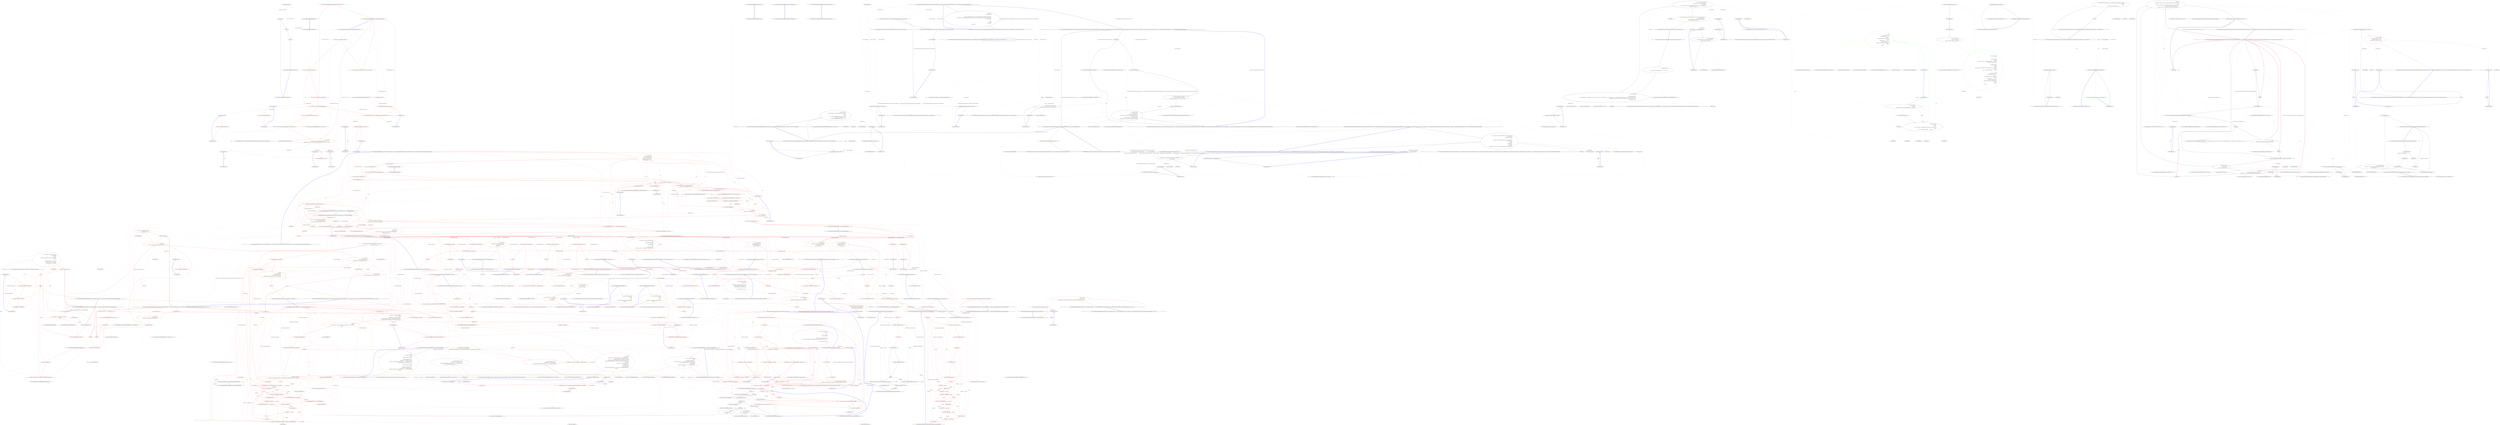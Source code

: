 digraph  {
n5 [label="CommandLine.ValueAttribute", span=""];
n0 [cluster="CommandLine.ValueAttribute.ValueAttribute(int)", label="Entry CommandLine.ValueAttribute.ValueAttribute(int)", span="21-21"];
n1 [cluster="CommandLine.ValueAttribute.ValueAttribute(int)", label="this.index = index", span="23-23"];
n2 [cluster="CommandLine.ValueAttribute.ValueAttribute(int)", label="this.min = -1", span="24-24"];
n3 [cluster="CommandLine.ValueAttribute.ValueAttribute(int)", label="this.max = -1", span="25-25"];
n4 [cluster="CommandLine.ValueAttribute.ValueAttribute(int)", label="Exit CommandLine.ValueAttribute.ValueAttribute(int)", span="21-21"];
m0_258 [cluster="System.Text.StringBuilder.Append(char)", file="ErrorHandling.cs", label="Entry System.Text.StringBuilder.Append(char)", span="0-0"];
m0_102 [cluster="CommandLine.Text.HelpText.DefaultParsingErrorsHandler<T>(CommandLine.ParserResult<T>, CommandLine.Text.HelpText)", file="ErrorHandling.cs", label="Entry CommandLine.Text.HelpText.DefaultParsingErrorsHandler<T>(CommandLine.ParserResult<T>, CommandLine.Text.HelpText)", span="285-285"];
m0_118 [cluster="CommandLine.Text.HelpText.DefaultParsingErrorsHandler<T>(CommandLine.ParserResult<T>, CommandLine.Text.HelpText)", color=red, community=0, file="ErrorHandling.cs", label="1: parserResult == null", span="287-287"];
m0_120 [cluster="CommandLine.Text.HelpText.DefaultParsingErrorsHandler<T>(CommandLine.ParserResult<T>, CommandLine.Text.HelpText)", color=red, community=0, file="ErrorHandling.cs", label="0: current == null", span="288-288"];
m0_122 [cluster="CommandLine.Text.HelpText.DefaultParsingErrorsHandler<T>(CommandLine.ParserResult<T>, CommandLine.Text.HelpText)", color=red, community=0, file="ErrorHandling.cs", label="1: ((NotParsed<T>)parserResult).Errors.OnlyMeaningfulOnes().Empty()", span="290-290"];
m0_123 [cluster="CommandLine.Text.HelpText.DefaultParsingErrorsHandler<T>(CommandLine.ParserResult<T>, CommandLine.Text.HelpText)", color=red, community=0, file="ErrorHandling.cs", label="0: return current;", span="291-291"];
m0_124 [cluster="CommandLine.Text.HelpText.DefaultParsingErrorsHandler<T>(CommandLine.ParserResult<T>, CommandLine.Text.HelpText)", color=red, community=0, file="ErrorHandling.cs", label="1: var errors = RenderParsingErrorsTextAsLines(parserResult,\r\n                current.SentenceBuilder.FormatError,\r\n                current.SentenceBuilder.FormatMutuallyExclusiveSetErrors,\r\n                2)", span="293-296"];
m0_126 [cluster="CommandLine.Text.HelpText.DefaultParsingErrorsHandler<T>(CommandLine.ParserResult<T>, CommandLine.Text.HelpText)", color=red, community=0, file="ErrorHandling.cs", label="1: return current;", span="298-298"];
m0_127 [cluster="CommandLine.Text.HelpText.DefaultParsingErrorsHandler<T>(CommandLine.ParserResult<T>, CommandLine.Text.HelpText)", color=red, community=0, file="ErrorHandling.cs", label="0: return current\r\n                .AddPreOptionsLine(\r\n                    string.Concat(Environment.NewLine, current.SentenceBuilder.ErrorsHeadingText()))\r\n                .AddPreOptionsLines(errors);", span="300-303"];
m0_119 [cluster="CommandLine.Text.HelpText.DefaultParsingErrorsHandler<T>(CommandLine.ParserResult<T>, CommandLine.Text.HelpText)", color=red, community=0, file="ErrorHandling.cs", label="0: throw new ArgumentNullException(''parserResult'');", span="287-287"];
m0_121 [cluster="CommandLine.Text.HelpText.DefaultParsingErrorsHandler<T>(CommandLine.ParserResult<T>, CommandLine.Text.HelpText)", color=red, community=0, file="ErrorHandling.cs", label="0: throw new ArgumentNullException(''current'');", span="288-288"];
m0_125 [cluster="CommandLine.Text.HelpText.DefaultParsingErrorsHandler<T>(CommandLine.ParserResult<T>, CommandLine.Text.HelpText)", color=red, community=0, file="ErrorHandling.cs", label="1: errors.Empty()", span="297-297"];
m0_128 [cluster="CommandLine.Text.HelpText.DefaultParsingErrorsHandler<T>(CommandLine.ParserResult<T>, CommandLine.Text.HelpText)", file="ErrorHandling.cs", label="Exit CommandLine.Text.HelpText.DefaultParsingErrorsHandler<T>(CommandLine.ParserResult<T>, CommandLine.Text.HelpText)", span="285-285"];
m0_129 [cluster="System.Collections.Generic.IEnumerable<TSource>.Empty<TSource>()", file="ErrorHandling.cs", label="Entry System.Collections.Generic.IEnumerable<TSource>.Empty<TSource>()", span="31-31"];
m0_48 [cluster="System.Collections.Generic.IEnumerable<CommandLine.Error>.OnlyMeaningfulOnes()", file="ErrorHandling.cs", label="Entry System.Collections.Generic.IEnumerable<CommandLine.Error>.OnlyMeaningfulOnes()", span="18-18"];
m0_58 [cluster="Unk.Any", file="ErrorHandling.cs", label="Entry Unk.Any", span=""];
m0_255 [cluster="Unk.FromJustStrict", file="ErrorHandling.cs", label="Entry Unk.FromJustStrict", span=""];
m0_0 [cluster="CommandLine.Text.HelpText.HelpText()", file="ErrorHandling.cs", label="Entry CommandLine.Text.HelpText.HelpText()", span="36-36"];
m0_1 [cluster="CommandLine.Text.HelpText.HelpText()", file="ErrorHandling.cs", label="Exit CommandLine.Text.HelpText.HelpText()", span="36-36"];
m0_379 [cluster="string.PadRight(int)", file="ErrorHandling.cs", label="Entry string.PadRight(int)", span="0-0"];
m0_460 [cluster="T.ToStringInvariant<T>()", file="ErrorHandling.cs", label="Entry T.ToStringInvariant<T>()", span="15-15"];
m0_324 [cluster="System.Tuple.Create<T1, T2>(T1, T2)", file="ErrorHandling.cs", label="Entry System.Tuple.Create<T1, T2>(T1, T2)", span="0-0"];
m0_61 [cluster="CommandLine.Text.HelpText.AddOptions<T>(CommandLine.ParserResult<T>)", file="ErrorHandling.cs", label="Entry CommandLine.Text.HelpText.AddOptions<T>(CommandLine.ParserResult<T>)", span="389-389"];
m0_174 [cluster="CommandLine.Text.HelpText.AddOptions<T>(CommandLine.ParserResult<T>)", color=red, community=0, file="ErrorHandling.cs", label="1: result == null", span="391-391"];
m0_176 [cluster="CommandLine.Text.HelpText.AddOptions<T>(CommandLine.ParserResult<T>)", color=red, community=0, file="ErrorHandling.cs", label="0: return AddOptionsImpl(\r\n                GetSpecificationsFromType(result.TypeInfo.Current),\r\n                SentenceBuilder.RequiredWord(),\r\n                MaximumDisplayWidth);", span="393-396"];
m0_175 [cluster="CommandLine.Text.HelpText.AddOptions<T>(CommandLine.ParserResult<T>)", color=red, community=0, file="ErrorHandling.cs", label="0: throw new ArgumentNullException(''result'');", span="391-391"];
m0_177 [cluster="CommandLine.Text.HelpText.AddOptions<T>(CommandLine.ParserResult<T>)", file="ErrorHandling.cs", label="Exit CommandLine.Text.HelpText.AddOptions<T>(CommandLine.ParserResult<T>)", span="389-389"];
m0_274 [cluster="System.Text.StringBuilder.SafeToString()", file="ErrorHandling.cs", label="Entry System.Text.StringBuilder.SafeToString()", span="66-66"];
m0_273 [cluster="System.Text.StringBuilder.AppendWhen(bool, params string[])", file="ErrorHandling.cs", label="Entry System.Text.StringBuilder.AppendWhen(bool, params string[])", span="9-9"];
m0_92 [cluster="CommandLine.TypeInfo.Create(System.Type)", file="ErrorHandling.cs", label="Entry CommandLine.TypeInfo.Create(System.Type)", span="29-29"];
m0_90 [cluster="System.Collections.Generic.IEnumerable<TSource>.Single<TSource>()", file="ErrorHandling.cs", label="Entry System.Collections.Generic.IEnumerable<TSource>.Single<TSource>()", span="0-0"];
m0_402 [cluster="System.Text.StringBuilder.AppendFormat(string, object)", file="ErrorHandling.cs", label="Entry System.Text.StringBuilder.AppendFormat(string, object)", span="0-0"];
m0_135 [cluster="CommandLine.Text.HelpText.ToString()", file="ErrorHandling.cs", label="Entry CommandLine.Text.HelpText.ToString()", span="580-580"];
m0_267 [cluster="CommandLine.Text.HelpText.ToString()", color=red, community=0, file="ErrorHandling.cs", label="1: int ExtraLength = 10", span="582-582"];
m0_268 [cluster="CommandLine.Text.HelpText.ToString()", color=red, community=1, file="ErrorHandling.cs", label="0: return\r\n                new StringBuilder(\r\n                    heading.SafeLength() + copyright.SafeLength() + preOptionsHelp.SafeLength() +\r\n                        optionsHelp.SafeLength() + ExtraLength).Append(heading)\r\n                    .AppendWhen(!string.IsNullOrEmpty(copyright), Environment.NewLine, copyright)\r\n                    .AppendWhen(preOptionsHelp.Length > 0, Environment.NewLine, preOptionsHelp.ToString())\r\n                    .AppendWhen(\r\n                        optionsHelp != null && optionsHelp.Length > 0,\r\n                        Environment.NewLine,\r\n                        Environment.NewLine,\r\n                        optionsHelp.SafeToString())\r\n                    .AppendWhen(postOptionsHelp.Length > 0, Environment.NewLine, postOptionsHelp.ToString())\r\n                .ToString();", span="583-595"];
m0_269 [cluster="CommandLine.Text.HelpText.ToString()", file="ErrorHandling.cs", label="Exit CommandLine.Text.HelpText.ToString()", span="580-580"];
m0_270 [cluster="string.SafeLength()", file="ErrorHandling.cs", label="Entry string.SafeLength()", span="50-50"];
m0_139 [cluster="CommandLine.Text.HelpText.AddPostOptionsLine(string)", file="ErrorHandling.cs", label="Entry CommandLine.Text.HelpText.AddPostOptionsLine(string)", span="333-333"];
m0_140 [cluster="CommandLine.Text.HelpText.AddPostOptionsLine(string)", color=red, community=0, file="ErrorHandling.cs", label="1: return AddLine(postOptionsHelp, value);", span="335-335"];
m0_141 [cluster="CommandLine.Text.HelpText.AddPostOptionsLine(string)", file="ErrorHandling.cs", label="Exit CommandLine.Text.HelpText.AddPostOptionsLine(string)", span="333-333"];
m0_272 [cluster="string.IsNullOrEmpty(string)", file="ErrorHandling.cs", label="Entry string.IsNullOrEmpty(string)", span="0-0"];
m0_474 [cluster="string.ToLowerInvariant()", file="ErrorHandling.cs", label="Entry string.ToLowerInvariant()", span="0-0"];
m0_426 [cluster="CommandLine.Text.HelpText.GetMaxOptionLength(CommandLine.Core.OptionSpecification)", file="ErrorHandling.cs", label="Entry CommandLine.Text.HelpText.GetMaxOptionLength(CommandLine.Core.OptionSpecification)", span="840-840"];
m0_429 [cluster="CommandLine.Text.HelpText.GetMaxOptionLength(CommandLine.Core.OptionSpecification)", color=red, community=0, file="ErrorHandling.cs", label="1: var specLength = 0", span="842-842"];
m0_430 [cluster="CommandLine.Text.HelpText.GetMaxOptionLength(CommandLine.Core.OptionSpecification)", color=red, community=0, file="ErrorHandling.cs", label="1: var hasShort = spec.ShortName.Length > 0", span="844-844"];
m0_431 [cluster="CommandLine.Text.HelpText.GetMaxOptionLength(CommandLine.Core.OptionSpecification)", color=red, community=0, file="ErrorHandling.cs", label="1: var hasLong = spec.LongName.Length > 0", span="845-845"];
m0_433 [cluster="CommandLine.Text.HelpText.GetMaxOptionLength(CommandLine.Core.OptionSpecification)", color=red, community=0, file="ErrorHandling.cs", label="1: spec.MetaValue.Length > 0", span="848-848"];
m0_434 [cluster="CommandLine.Text.HelpText.GetMaxOptionLength(CommandLine.Core.OptionSpecification)", color=red, community=0, file="ErrorHandling.cs", label="1: metaLength = spec.MetaValue.Length + 1", span="849-849"];
m0_441 [cluster="CommandLine.Text.HelpText.GetMaxOptionLength(CommandLine.Core.OptionSpecification)", color=red, community=0, file="ErrorHandling.cs", label="1: specLength += spec.LongName.Length", span="862-862"];
m0_436 [cluster="CommandLine.Text.HelpText.GetMaxOptionLength(CommandLine.Core.OptionSpecification)", color=red, community=0, file="ErrorHandling.cs", label="1: ++specLength", span="853-853"];
m0_446 [cluster="CommandLine.Text.HelpText.GetMaxOptionLength(CommandLine.Core.OptionSpecification)", color=red, community=0, file="ErrorHandling.cs", label="1: specLength += 2", span="870-870"];
m0_447 [cluster="CommandLine.Text.HelpText.GetMaxOptionLength(CommandLine.Core.OptionSpecification)", color=red, community=0, file="ErrorHandling.cs", label="1: return specLength;", span="872-872"];
m0_435 [cluster="CommandLine.Text.HelpText.GetMaxOptionLength(CommandLine.Core.OptionSpecification)", color=red, community=0, file="ErrorHandling.cs", label="1: hasShort", span="851-851"];
m0_445 [cluster="CommandLine.Text.HelpText.GetMaxOptionLength(CommandLine.Core.OptionSpecification)", color=red, community=0, file="ErrorHandling.cs", label="1: hasShort && hasLong", span="869-869"];
m0_432 [cluster="CommandLine.Text.HelpText.GetMaxOptionLength(CommandLine.Core.OptionSpecification)", color=red, community=0, file="ErrorHandling.cs", label="1: var metaLength = 0", span="847-847"];
m0_440 [cluster="CommandLine.Text.HelpText.GetMaxOptionLength(CommandLine.Core.OptionSpecification)", color=red, community=0, file="ErrorHandling.cs", label="1: hasLong", span="860-860"];
m0_439 [cluster="CommandLine.Text.HelpText.GetMaxOptionLength(CommandLine.Core.OptionSpecification)", color=red, community=0, file="ErrorHandling.cs", label="1: specLength += metaLength", span="857-857"];
m0_444 [cluster="CommandLine.Text.HelpText.GetMaxOptionLength(CommandLine.Core.OptionSpecification)", color=red, community=0, file="ErrorHandling.cs", label="1: specLength += metaLength", span="866-866"];
m0_437 [cluster="CommandLine.Text.HelpText.GetMaxOptionLength(CommandLine.Core.OptionSpecification)", color=red, community=0, file="ErrorHandling.cs", label="1: AddDashesToOption", span="854-854"];
m0_438 [cluster="CommandLine.Text.HelpText.GetMaxOptionLength(CommandLine.Core.OptionSpecification)", color=red, community=0, file="ErrorHandling.cs", label="1: ++specLength", span="855-855"];
m0_442 [cluster="CommandLine.Text.HelpText.GetMaxOptionLength(CommandLine.Core.OptionSpecification)", color=red, community=0, file="ErrorHandling.cs", label="1: AddDashesToOption", span="863-863"];
m0_443 [cluster="CommandLine.Text.HelpText.GetMaxOptionLength(CommandLine.Core.OptionSpecification)", color=red, community=0, file="ErrorHandling.cs", label="1: specLength += 2", span="864-864"];
m0_448 [cluster="CommandLine.Text.HelpText.GetMaxOptionLength(CommandLine.Core.OptionSpecification)", file="ErrorHandling.cs", label="Exit CommandLine.Text.HelpText.GetMaxOptionLength(CommandLine.Core.OptionSpecification)", span="840-840"];
m0_259 [cluster="CommandLine.Text.Example.GetFormatStylesOrDefault()", file="ErrorHandling.cs", label="Entry CommandLine.Text.Example.GetFormatStylesOrDefault()", span="124-124"];
m0_325 [cluster="CommandLine.Text.HelpText.AdaptVerbsToSpecifications(System.Collections.Generic.IEnumerable<System.Type>)", color=red, community=1, file="ErrorHandling.cs", label="0: return (from verbTuple in Verb.SelectFromTypes(types)\r\n                    select\r\n                        OptionSpecification.NewSwitch(\r\n                            string.Empty,\r\n                            verbTuple.Item1.Name,\r\n                            false,\r\n                            verbTuple.Item1.HelpText,\r\n                            string.Empty)).Concat(new[] { MakeHelpEntry(), MakeVersionEntry() });", span="665-672"];
m0_187 [cluster="CommandLine.Text.HelpText.AdaptVerbsToSpecifications(System.Collections.Generic.IEnumerable<System.Type>)", file="ErrorHandling.cs", label="Entry CommandLine.Text.HelpText.AdaptVerbsToSpecifications(System.Collections.Generic.IEnumerable<System.Type>)", span="663-663"];
m0_326 [cluster="CommandLine.Text.HelpText.AdaptVerbsToSpecifications(System.Collections.Generic.IEnumerable<System.Type>)", file="ErrorHandling.cs", label="Exit CommandLine.Text.HelpText.AdaptVerbsToSpecifications(System.Collections.Generic.IEnumerable<System.Type>)", span="663-663"];
m0_381 [cluster="string.Trim()", file="ErrorHandling.cs", label="Entry string.Trim()", span="0-0"];
m0_271 [cluster="System.Text.StringBuilder.SafeLength()", file="ErrorHandling.cs", label="Entry System.Text.StringBuilder.SafeLength()", span="73-73"];
m0_327 [cluster="CommandLine.Core.Verb.SelectFromTypes(System.Collections.Generic.IEnumerable<System.Type>)", file="ErrorHandling.cs", label="Entry CommandLine.Core.Verb.SelectFromTypes(System.Collections.Generic.IEnumerable<System.Type>)", span="40-40"];
m0_380 [cluster="string.FormatInvariant(params object[])", file="ErrorHandling.cs", label="Entry string.FormatInvariant(params object[])", span="25-25"];
m0_23 [cluster="System.ArgumentNullException.ArgumentNullException(string)", file="ErrorHandling.cs", label="Entry System.ArgumentNullException.ArgumentNullException(string)", span="0-0"];
m0_299 [cluster="string.Substring(int)", file="ErrorHandling.cs", label="Entry string.Substring(int)", span="0-0"];
m0_200 [cluster="CommandLine.Text.HelpText.RenderParsingErrorsText<T>(CommandLine.ParserResult<T>, System.Func<CommandLine.Error, string>, System.Func<System.Collections.Generic.IEnumerable<CommandLine.MutuallyExclusiveSetError>, string>, int)", file="ErrorHandling.cs", label="Entry CommandLine.Text.HelpText.RenderParsingErrorsText<T>(CommandLine.ParserResult<T>, System.Func<CommandLine.Error, string>, System.Func<System.Collections.Generic.IEnumerable<CommandLine.MutuallyExclusiveSetError>, string>, int)", span="458-458"];
m0_201 [cluster="CommandLine.Text.HelpText.RenderParsingErrorsText<T>(CommandLine.ParserResult<T>, System.Func<CommandLine.Error, string>, System.Func<System.Collections.Generic.IEnumerable<CommandLine.MutuallyExclusiveSetError>, string>, int)", color=red, community=0, file="ErrorHandling.cs", label="0: return string.Join(\r\n                Environment.NewLine,\r\n                RenderParsingErrorsTextAsLines(parserResult, formatError, formatMutuallyExclusiveSetErrors, indent));", span="464-466"];
m0_202 [cluster="CommandLine.Text.HelpText.RenderParsingErrorsText<T>(CommandLine.ParserResult<T>, System.Func<CommandLine.Error, string>, System.Func<System.Collections.Generic.IEnumerable<CommandLine.MutuallyExclusiveSetError>, string>, int)", file="ErrorHandling.cs", label="Exit CommandLine.Text.HelpText.RenderParsingErrorsText<T>(CommandLine.ParserResult<T>, System.Func<CommandLine.Error, string>, System.Func<System.Collections.Generic.IEnumerable<CommandLine.MutuallyExclusiveSetError>, string>, int)", span="458-458"];
m0_315 [cluster="System.Type.GetUsageData()", file="ErrorHandling.cs", label="Entry System.Type.GetUsageData()", span="38-38"];
m0_401 [cluster="System.Text.StringBuilder.AppendWhen(bool, params char[])", file="ErrorHandling.cs", label="Entry System.Text.StringBuilder.AppendWhen(bool, params char[])", span="18-18"];
m0_59 [cluster="System.Collections.Generic.IEnumerable<TSource>.ToArray<TSource>()", file="ErrorHandling.cs", label="Entry System.Collections.Generic.IEnumerable<TSource>.ToArray<TSource>()", span="0-0"];
m0_256 [cluster="CommandLine.Infrastructure.ReflectionHelper.GetAssemblyName()", file="ErrorHandling.cs", label="Entry CommandLine.Infrastructure.ReflectionHelper.GetAssemblyName()", span="23-23"];
m0_51 [cluster="CommandLine.Infrastructure.ReflectionHelper.GetAttribute<TAttribute>()", file="ErrorHandling.cs", label="Entry CommandLine.Infrastructure.ReflectionHelper.GetAttribute<TAttribute>()", span="12-12"];
m0_130 [cluster="CommandLine.Text.HelpText.RenderParsingErrorsTextAsLines<T>(CommandLine.ParserResult<T>, System.Func<CommandLine.Error, string>, System.Func<System.Collections.Generic.IEnumerable<CommandLine.MutuallyExclusiveSetError>, string>, int)", file="ErrorHandling.cs", label="Entry CommandLine.Text.HelpText.RenderParsingErrorsTextAsLines<T>(CommandLine.ParserResult<T>, System.Func<CommandLine.Error, string>, System.Func<System.Collections.Generic.IEnumerable<CommandLine.MutuallyExclusiveSetError>, string>, int)", span="477-477"];
m0_204 [cluster="CommandLine.Text.HelpText.RenderParsingErrorsTextAsLines<T>(CommandLine.ParserResult<T>, System.Func<CommandLine.Error, string>, System.Func<System.Collections.Generic.IEnumerable<CommandLine.MutuallyExclusiveSetError>, string>, int)", color=red, community=0, file="ErrorHandling.cs", label="1: parserResult == null", span="483-483"];
m0_208 [cluster="CommandLine.Text.HelpText.RenderParsingErrorsTextAsLines<T>(CommandLine.ParserResult<T>, System.Func<CommandLine.Error, string>, System.Func<System.Collections.Generic.IEnumerable<CommandLine.MutuallyExclusiveSetError>, string>, int)", color=red, community=0, file="ErrorHandling.cs", label="0: yield break;", span="488-488"];
m0_211 [cluster="CommandLine.Text.HelpText.RenderParsingErrorsTextAsLines<T>(CommandLine.ParserResult<T>, System.Func<CommandLine.Error, string>, System.Func<System.Collections.Generic.IEnumerable<CommandLine.MutuallyExclusiveSetError>, string>, int)", color=red, community=0, file="ErrorHandling.cs", label="1: yield return line.ToString();", span="495-495"];
m0_216 [cluster="CommandLine.Text.HelpText.RenderParsingErrorsTextAsLines<T>(CommandLine.ParserResult<T>, System.Func<CommandLine.Error, string>, System.Func<System.Collections.Generic.IEnumerable<CommandLine.MutuallyExclusiveSetError>, string>, int)", color=red, community=0, file="ErrorHandling.cs", label="1: yield return line;", span="506-506"];
m0_206 [cluster="CommandLine.Text.HelpText.RenderParsingErrorsTextAsLines<T>(CommandLine.ParserResult<T>, System.Func<CommandLine.Error, string>, System.Func<System.Collections.Generic.IEnumerable<CommandLine.MutuallyExclusiveSetError>, string>, int)", color=red, community=0, file="ErrorHandling.cs", label="1: var meaningfulErrors =\r\n                ((NotParsed<T>)parserResult).Errors.OnlyMeaningfulOnes()", span="485-486"];
m0_210 [cluster="CommandLine.Text.HelpText.RenderParsingErrorsTextAsLines<T>(CommandLine.ParserResult<T>, System.Func<CommandLine.Error, string>, System.Func<System.Collections.Generic.IEnumerable<CommandLine.MutuallyExclusiveSetError>, string>, int)", color=red, community=0, file="ErrorHandling.cs", label="0: var line = new StringBuilder(indent.Spaces())\r\n                    .Append(formatError(error))", span="493-494"];
m0_212 [cluster="CommandLine.Text.HelpText.RenderParsingErrorsTextAsLines<T>(CommandLine.ParserResult<T>, System.Func<CommandLine.Error, string>, System.Func<System.Collections.Generic.IEnumerable<CommandLine.MutuallyExclusiveSetError>, string>, int)", color=red, community=0, file="ErrorHandling.cs", label="1: var mutuallyErrs = \r\n                formatMutuallyExclusiveSetErrors(\r\n                    meaningfulErrors.OfType<MutuallyExclusiveSetError>())", span="498-500"];
m0_205 [cluster="CommandLine.Text.HelpText.RenderParsingErrorsTextAsLines<T>(CommandLine.ParserResult<T>, System.Func<CommandLine.Error, string>, System.Func<System.Collections.Generic.IEnumerable<CommandLine.MutuallyExclusiveSetError>, string>, int)", color=red, community=0, file="ErrorHandling.cs", label="0: throw new ArgumentNullException(''parserResult'');", span="483-483"];
m0_207 [cluster="CommandLine.Text.HelpText.RenderParsingErrorsTextAsLines<T>(CommandLine.ParserResult<T>, System.Func<CommandLine.Error, string>, System.Func<System.Collections.Generic.IEnumerable<CommandLine.MutuallyExclusiveSetError>, string>, int)", color=red, community=0, file="ErrorHandling.cs", label="1: meaningfulErrors.Empty()", span="487-487"];
m0_209 [cluster="CommandLine.Text.HelpText.RenderParsingErrorsTextAsLines<T>(CommandLine.ParserResult<T>, System.Func<CommandLine.Error, string>, System.Func<System.Collections.Generic.IEnumerable<CommandLine.MutuallyExclusiveSetError>, string>, int)", color=red, community=0, file="ErrorHandling.cs", label="1: meaningfulErrors\r\n                .Where(e => e.Tag != ErrorType.MutuallyExclusiveSetError)", span="490-491"];
m0_213 [cluster="CommandLine.Text.HelpText.RenderParsingErrorsTextAsLines<T>(CommandLine.ParserResult<T>, System.Func<CommandLine.Error, string>, System.Func<System.Collections.Generic.IEnumerable<CommandLine.MutuallyExclusiveSetError>, string>, int)", color=red, community=0, file="ErrorHandling.cs", label="0: mutuallyErrs.Length > 0", span="501-501"];
m0_214 [cluster="CommandLine.Text.HelpText.RenderParsingErrorsTextAsLines<T>(CommandLine.ParserResult<T>, System.Func<CommandLine.Error, string>, System.Func<System.Collections.Generic.IEnumerable<CommandLine.MutuallyExclusiveSetError>, string>, int)", color=red, community=0, file="ErrorHandling.cs", label="1: var lines = mutuallyErrs\r\n                    .Split(new[] { Environment.NewLine }, StringSplitOptions.None)", span="503-504"];
m0_215 [cluster="CommandLine.Text.HelpText.RenderParsingErrorsTextAsLines<T>(CommandLine.ParserResult<T>, System.Func<CommandLine.Error, string>, System.Func<System.Collections.Generic.IEnumerable<CommandLine.MutuallyExclusiveSetError>, string>, int)", color=red, community=0, file="ErrorHandling.cs", label="0: lines", span="505-505"];
m0_217 [cluster="CommandLine.Text.HelpText.RenderParsingErrorsTextAsLines<T>(CommandLine.ParserResult<T>, System.Func<CommandLine.Error, string>, System.Func<System.Collections.Generic.IEnumerable<CommandLine.MutuallyExclusiveSetError>, string>, int)", file="ErrorHandling.cs", label="Exit CommandLine.Text.HelpText.RenderParsingErrorsTextAsLines<T>(CommandLine.ParserResult<T>, System.Func<CommandLine.Error, string>, System.Func<System.Collections.Generic.IEnumerable<CommandLine.MutuallyExclusiveSetError>, string>, int)", span="477-477"];
m0_340 [cluster="CommandLine.Text.HelpText.AddOption(string, int, CommandLine.Core.Specification, int)", file="ErrorHandling.cs", label="Entry CommandLine.Text.HelpText.AddOption(string, int, CommandLine.Core.Specification, int)", span="720-720"];
m0_348 [cluster="CommandLine.Text.HelpText.AddOption(string, int, CommandLine.Core.Specification, int)", color=red, community=0, file="ErrorHandling.cs", label="1: optionsHelp.Append(''  '')", span="722-722"];
m0_349 [cluster="CommandLine.Text.HelpText.AddOption(string, int, CommandLine.Core.Specification, int)", color=red, community=0, file="ErrorHandling.cs", label="0: var name = new StringBuilder(maxLength)\r\n                .BimapIf(\r\n                    specification.Tag == SpecificationType.Option,\r\n                    it => it.Append(AddOptionName(maxLength, (OptionSpecification)specification)),\r\n                    it => it.Append(AddValueName(maxLength, (ValueSpecification)specification)))", span="723-727"];
m0_350 [cluster="CommandLine.Text.HelpText.AddOption(string, int, CommandLine.Core.Specification, int)", color=red, community=0, file="ErrorHandling.cs", label="1: optionsHelp\r\n                .Append(name.Length < maxLength ? name.ToString().PadRight(maxLength) : name.ToString())\r\n                .Append(''    '')", span="729-731"];
m0_351 [cluster="CommandLine.Text.HelpText.AddOption(string, int, CommandLine.Core.Specification, int)", color=red, community=0, file="ErrorHandling.cs", label="1: var optionHelpText = specification.HelpText", span="733-733"];
m0_352 [cluster="CommandLine.Text.HelpText.AddOption(string, int, CommandLine.Core.Specification, int)", color=red, community=0, file="ErrorHandling.cs", label="1: addEnumValuesToHelpText && specification.EnumValues.Any()", span="735-735"];
m0_353 [cluster="CommandLine.Text.HelpText.AddOption(string, int, CommandLine.Core.Specification, int)", color=red, community=0, file="ErrorHandling.cs", label="1: optionHelpText += '' Valid values: '' + string.Join('', '', specification.EnumValues)", span="736-736"];
m0_354 [cluster="CommandLine.Text.HelpText.AddOption(string, int, CommandLine.Core.Specification, int)", color=red, community=0, file="ErrorHandling.cs", label="1: specification.DefaultValue.Do(\r\n                defaultValue => optionHelpText = ''(Default: {0}) ''.FormatInvariant(FormatDefaultValue(defaultValue)) + optionHelpText)", span="738-739"];
m0_355 [cluster="CommandLine.Text.HelpText.AddOption(string, int, CommandLine.Core.Specification, int)", color=red, community=0, file="ErrorHandling.cs", label="1: specification.Required", span="741-741"];
m0_356 [cluster="CommandLine.Text.HelpText.AddOption(string, int, CommandLine.Core.Specification, int)", color=red, community=0, file="ErrorHandling.cs", label="0: optionHelpText = ''{0} ''.FormatInvariant(requiredWord) + optionHelpText", span="742-742"];
m0_362 [cluster="CommandLine.Text.HelpText.AddOption(string, int, CommandLine.Core.Specification, int)", color=red, community=0, file="ErrorHandling.cs", label="1: words[i].Length < (widthOfHelpText - wordBuffer)", span="752-752"];
m0_365 [cluster="CommandLine.Text.HelpText.AddOption(string, int, CommandLine.Core.Specification, int)", color=red, community=0, file="ErrorHandling.cs", label="0: (widthOfHelpText - wordBuffer) > 1 && i != words.Length - 1", span="756-756"];
m0_368 [cluster="CommandLine.Text.HelpText.AddOption(string, int, CommandLine.Core.Specification, int)", color=red, community=0, file="ErrorHandling.cs", label="1: words[i].Length >= widthOfHelpText && wordBuffer == 0", span="762-762"];
m0_369 [cluster="CommandLine.Text.HelpText.AddOption(string, int, CommandLine.Core.Specification, int)", color=red, community=0, file="ErrorHandling.cs", label="0: optionsHelp.Append(words[i].Substring(0, widthOfHelpText))", span="764-764"];
m0_370 [cluster="CommandLine.Text.HelpText.AddOption(string, int, CommandLine.Core.Specification, int)", color=red, community=0, file="ErrorHandling.cs", label="1: wordBuffer = widthOfHelpText", span="765-765"];
m0_373 [cluster="CommandLine.Text.HelpText.AddOption(string, int, CommandLine.Core.Specification, int)", color=red, community=0, file="ErrorHandling.cs", label="0: optionsHelp.AppendWhen(optionHelpText.Length > 0, Environment.NewLine,\r\n                        new string(' ', maxLength + 6))", span="773-774"];
m0_374 [cluster="CommandLine.Text.HelpText.AddOption(string, int, CommandLine.Core.Specification, int)", color=red, community=0, file="ErrorHandling.cs", label="0: optionHelpText.Length > widthOfHelpText", span="776-776"];
m0_357 [cluster="CommandLine.Text.HelpText.AddOption(string, int, CommandLine.Core.Specification, int)", color=red, community=0, file="ErrorHandling.cs", label="0: !string.IsNullOrEmpty(optionHelpText)", span="744-744"];
m0_359 [cluster="CommandLine.Text.HelpText.AddOption(string, int, CommandLine.Core.Specification, int)", color=red, community=0, file="ErrorHandling.cs", label="1: var words = optionHelpText.Split(' ')", span="749-749"];
m0_372 [cluster="CommandLine.Text.HelpText.AddOption(string, int, CommandLine.Core.Specification, int)", color=red, community=0, file="ErrorHandling.cs", label="0: optionHelpText = optionHelpText.Substring(Math.Min(wordBuffer, optionHelpText.Length)).Trim()", span="772-772"];
m0_375 [cluster="CommandLine.Text.HelpText.AddOption(string, int, CommandLine.Core.Specification, int)", color=red, community=0, file="ErrorHandling.cs", label="0: optionsHelp\r\n                .Append(optionHelpText)\r\n                .Append(Environment.NewLine)\r\n                .AppendWhen(additionalNewLineAfterOption, Environment.NewLine)", span="779-782"];
m0_358 [cluster="CommandLine.Text.HelpText.AddOption(string, int, CommandLine.Core.Specification, int)", color=red, community=0, file="ErrorHandling.cs", label="1: var wordBuffer = 0", span="748-748"];
m0_364 [cluster="CommandLine.Text.HelpText.AddOption(string, int, CommandLine.Core.Specification, int)", color=red, community=0, file="ErrorHandling.cs", label="0: wordBuffer += words[i].Length", span="755-755"];
m0_360 [cluster="CommandLine.Text.HelpText.AddOption(string, int, CommandLine.Core.Specification, int)", color=red, community=0, file="ErrorHandling.cs", label="1: var i = 0", span="750-750"];
m0_361 [cluster="CommandLine.Text.HelpText.AddOption(string, int, CommandLine.Core.Specification, int)", color=red, community=0, file="ErrorHandling.cs", label="1: i < words.Length", span="750-750"];
m0_363 [cluster="CommandLine.Text.HelpText.AddOption(string, int, CommandLine.Core.Specification, int)", color=red, community=0, file="ErrorHandling.cs", label="0: optionsHelp.Append(words[i])", span="754-754"];
m0_371 [cluster="CommandLine.Text.HelpText.AddOption(string, int, CommandLine.Core.Specification, int)", color=red, community=0, file="ErrorHandling.cs", label="0: i++", span="750-750"];
m0_367 [cluster="CommandLine.Text.HelpText.AddOption(string, int, CommandLine.Core.Specification, int)", color=red, community=0, file="ErrorHandling.cs", label="0: wordBuffer++", span="759-759"];
m0_366 [cluster="CommandLine.Text.HelpText.AddOption(string, int, CommandLine.Core.Specification, int)", color=red, community=0, file="ErrorHandling.cs", label="0: optionsHelp.Append('' '')", span="758-758"];
m0_376 [cluster="CommandLine.Text.HelpText.AddOption(string, int, CommandLine.Core.Specification, int)", color=red, community=0, file="ErrorHandling.cs", label="0: return this;", span="784-784"];
m0_377 [cluster="CommandLine.Text.HelpText.AddOption(string, int, CommandLine.Core.Specification, int)", file="ErrorHandling.cs", label="Exit CommandLine.Text.HelpText.AddOption(string, int, CommandLine.Core.Specification, int)", span="720-720"];
m0_344 [cluster="CommandLine.Text.HelpText.MakeVersionEntry()", file="ErrorHandling.cs", label="Exit CommandLine.Text.HelpText.MakeVersionEntry()", span="703-703"];
m0_307 [cluster="CommandLine.Text.HelpText.MakeVersionEntry()", file="ErrorHandling.cs", label="Entry CommandLine.Text.HelpText.MakeVersionEntry()", span="703-703"];
m0_343 [cluster="CommandLine.Text.HelpText.MakeVersionEntry()", color=red, community=0, file="ErrorHandling.cs", label="0: return OptionSpecification.NewSwitch(\r\n                string.Empty,\r\n                ''version'',\r\n                false,\r\n                sentenceBuilder.VersionCommandText(AddDashesToOption),\r\n                string.Empty);", span="705-710"];
m0_403 [cluster="System.Text.StringBuilder.AppendFormatWhen(bool, string, params object[])", file="ErrorHandling.cs", label="Entry System.Text.StringBuilder.AppendFormatWhen(bool, string, params object[])", span="27-27"];
m0_131 [cluster="string.Concat(string, string)", file="ErrorHandling.cs", label="Entry string.Concat(string, string)", span="0-0"];
m0_422 [cluster="lambda expression", file="ErrorHandling.cs", label="Entry lambda expression", span="829-836"];
m0_63 [cluster="lambda expression", color=red, community=0, file="ErrorHandling.cs", label="0: license.AddToHelpText(auto, true)", span="220-220"];
m0_67 [cluster="lambda expression", color=red, community=0, file="ErrorHandling.cs", label="1: usage.AddToHelpText(auto, true)", span="233-233"];
m0_70 [cluster="lambda expression", color=red, community=0, file="ErrorHandling.cs", label="0: auto.AddPreOptionsLines(lines)", span="236-236"];
m0_62 [cluster="lambda expression", file="ErrorHandling.cs", label="Entry lambda expression", span="220-220"];
m0_66 [cluster="lambda expression", file="ErrorHandling.cs", label="Entry lambda expression", span="233-233"];
m0_69 [cluster="lambda expression", file="ErrorHandling.cs", label="Entry lambda expression", span="236-236"];
m0_73 [cluster="lambda expression", file="ErrorHandling.cs", label="Entry lambda expression", span="239-239"];
m0_64 [cluster="lambda expression", file="ErrorHandling.cs", label="Exit lambda expression", span="220-220"];
m0_68 [cluster="lambda expression", file="ErrorHandling.cs", label="Exit lambda expression", span="233-233"];
m0_71 [cluster="lambda expression", file="ErrorHandling.cs", label="Exit lambda expression", span="236-236"];
m0_74 [cluster="lambda expression", color=red, community=0, file="ErrorHandling.cs", label="0: e.Tag == ErrorType.NoVerbSelectedError", span="239-239"];
m0_75 [cluster="lambda expression", file="ErrorHandling.cs", label="Exit lambda expression", span="239-239"];
m0_100 [cluster="lambda expression", color=red, community=0, file="ErrorHandling.cs", label="0: DefaultParsingErrorsHandler(parserResult, current)", span="271-271"];
m0_113 [cluster="lambda expression", color=red, community=0, file="ErrorHandling.cs", label="1: DefaultParsingErrorsHandler(parserResult, current)", span="277-277"];
m0_93 [cluster="lambda expression", file="ErrorHandling.cs", label="Entry lambda expression", span="267-267"];
m0_96 [cluster="lambda expression", file="ErrorHandling.cs", label="Entry lambda expression", span="270-270"];
m0_107 [cluster="lambda expression", color=red, community=0, file="ErrorHandling.cs", label="1: DefaultParsingErrorsHandler(pr, current)", span="276-276"];
m0_99 [cluster="lambda expression", file="ErrorHandling.cs", label="Entry lambda expression", span="271-271"];
m0_103 [cluster="lambda expression", file="ErrorHandling.cs", label="Entry lambda expression", span="271-271"];
m0_106 [cluster="lambda expression", file="ErrorHandling.cs", label="Entry lambda expression", span="276-276"];
m0_109 [cluster="lambda expression", file="ErrorHandling.cs", label="Entry lambda expression", span="276-276"];
m0_112 [cluster="lambda expression", file="ErrorHandling.cs", label="Entry lambda expression", span="277-277"];
m0_115 [cluster="lambda expression", file="ErrorHandling.cs", label="Entry lambda expression", span="277-277"];
m0_94 [cluster="lambda expression", color=red, community=0, file="ErrorHandling.cs", label="1: e.Tag == ErrorType.VersionRequestedError", span="267-267"];
m0_95 [cluster="lambda expression", file="ErrorHandling.cs", label="Exit lambda expression", span="267-267"];
m0_97 [cluster="lambda expression", color=red, community=0, file="ErrorHandling.cs", label="1: e.Tag == ErrorType.HelpVerbRequestedError", span="270-270"];
m0_98 [cluster="lambda expression", file="ErrorHandling.cs", label="Exit lambda expression", span="270-270"];
m0_101 [cluster="lambda expression", file="ErrorHandling.cs", label="Exit lambda expression", span="271-271"];
m0_104 [cluster="lambda expression", color=red, community=0, file="ErrorHandling.cs", label="0: e", span="271-271"];
m0_105 [cluster="lambda expression", file="ErrorHandling.cs", label="Exit lambda expression", span="271-271"];
m0_108 [cluster="lambda expression", file="ErrorHandling.cs", label="Exit lambda expression", span="276-276"];
m0_110 [cluster="lambda expression", color=red, community=1, file="ErrorHandling.cs", label="1: e", span="276-276"];
m0_111 [cluster="lambda expression", file="ErrorHandling.cs", label="Exit lambda expression", span="276-276"];
m0_114 [cluster="lambda expression", file="ErrorHandling.cs", label="Exit lambda expression", span="277-277"];
m0_116 [cluster="lambda expression", color=red, community=0, file="ErrorHandling.cs", label="0: e", span="277-277"];
m0_117 [cluster="lambda expression", file="ErrorHandling.cs", label="Exit lambda expression", span="277-277"];
m0_147 [cluster="lambda expression", file="ErrorHandling.cs", label="Entry lambda expression", span="345-345"];
m0_148 [cluster="lambda expression", color=red, community=0, file="ErrorHandling.cs", label="1: AddPreOptionsLine(line)", span="345-345"];
m0_149 [cluster="lambda expression", file="ErrorHandling.cs", label="Exit lambda expression", span="345-345"];
m0_154 [cluster="lambda expression", file="ErrorHandling.cs", label="Entry lambda expression", span="356-356"];
m0_155 [cluster="lambda expression", color=red, community=0, file="ErrorHandling.cs", label="1: AddPostOptionsLine(line)", span="356-356"];
m0_156 [cluster="lambda expression", file="ErrorHandling.cs", label="Exit lambda expression", span="356-356"];
m0_163 [cluster="lambda expression", file="ErrorHandling.cs", label="Entry lambda expression", span="368-368"];
m0_164 [cluster="lambda expression", color=red, community=0, file="ErrorHandling.cs", label="1: AddPreOptionsLine(line)", span="368-368"];
m0_165 [cluster="lambda expression", file="ErrorHandling.cs", label="Exit lambda expression", span="368-368"];
m0_171 [cluster="lambda expression", file="ErrorHandling.cs", label="Entry lambda expression", span="380-380"];
m0_172 [cluster="lambda expression", color=red, community=0, file="ErrorHandling.cs", label="1: AddPostOptionsLine(line)", span="380-380"];
m0_173 [cluster="lambda expression", file="ErrorHandling.cs", label="Exit lambda expression", span="380-380"];
m0_224 [cluster="lambda expression", file="ErrorHandling.cs", label="Entry lambda expression", span="491-491"];
m0_225 [cluster="lambda expression", color=red, community=0, file="ErrorHandling.cs", label="0: e.Tag != ErrorType.MutuallyExclusiveSetError", span="491-491"];
m0_226 [cluster="lambda expression", file="ErrorHandling.cs", label="Exit lambda expression", span="491-491"];
m0_231 [cluster="lambda expression", file="ErrorHandling.cs", label="Entry lambda expression", span="518-518"];
m0_232 [cluster="lambda expression", color=red, community=0, file="ErrorHandling.cs", label="0: example", span="518-518"];
m0_233 [cluster="lambda expression", file="ErrorHandling.cs", label="Exit lambda expression", span="518-518"];
m0_263 [cluster="lambda expression", color=red, community=0, file="ErrorHandling.cs", label="0: config.PreferShortName = s.PreferShortName", span="567-567"];
m0_264 [cluster="lambda expression", color=red, community=0, file="ErrorHandling.cs", label="1: config.GroupSwitches = s.GroupSwitches", span="568-568"];
m0_265 [cluster="lambda expression", color=red, community=0, file="ErrorHandling.cs", label="0: config.UseEqualToken = s.UseEqualToken", span="569-569"];
m0_262 [cluster="lambda expression", file="ErrorHandling.cs", label="Entry lambda expression", span="565-570"];
m0_266 [cluster="lambda expression", file="ErrorHandling.cs", label="Exit lambda expression", span="565-570"];
m0_310 [cluster="lambda expression", file="ErrorHandling.cs", label="Entry lambda expression", span="642-642"];
m0_311 [cluster="lambda expression", color=red, community=0, file="ErrorHandling.cs", label="1: v.Index", span="642-642"];
m0_312 [cluster="lambda expression", file="ErrorHandling.cs", label="Exit lambda expression", span="642-642"];
m0_317 [cluster="lambda expression", file="ErrorHandling.cs", label="Entry lambda expression", span="651-660"];
m0_318 [cluster="lambda expression", color=red, community=0, file="ErrorHandling.cs", label="1: var prop = tuple.Item1", span="653-653"];
m0_319 [cluster="lambda expression", color=red, community=0, file="ErrorHandling.cs", label="0: var attr = tuple.Item2", span="654-654"];
m0_320 [cluster="lambda expression", color=red, community=0, file="ErrorHandling.cs", label="0: var examples = (IEnumerable<Example>)prop\r\n                        .GetValue(null, BindingFlags.Public | BindingFlags.Static | BindingFlags.GetProperty, null, null, null)", span="656-657"];
m0_321 [cluster="lambda expression", color=red, community=0, file="ErrorHandling.cs", label="1: return Tuple.Create(attr, examples);", span="659-659"];
m0_322 [cluster="lambda expression", file="ErrorHandling.cs", label="Exit lambda expression", span="651-660"];
m0_338 [cluster="lambda expression", color=red, community=0, file="ErrorHandling.cs", label="0: AddOption(requiredWord, maxLength, option, remainingSpace)", span="688-688"];
m0_337 [cluster="lambda expression", file="ErrorHandling.cs", label="Entry lambda expression", span="687-688"];
m0_339 [cluster="lambda expression", file="ErrorHandling.cs", label="Exit lambda expression", span="687-688"];
m0_384 [cluster="lambda expression", color=red, community=0, file="ErrorHandling.cs", label="1: it.Append(AddOptionName(maxLength, (OptionSpecification)specification))", span="726-726"];
m0_388 [cluster="lambda expression", color=red, community=0, file="ErrorHandling.cs", label="1: it.Append(AddValueName(maxLength, (ValueSpecification)specification))", span="727-727"];
m0_383 [cluster="lambda expression", file="ErrorHandling.cs", label="Entry lambda expression", span="726-726"];
m0_387 [cluster="lambda expression", file="ErrorHandling.cs", label="Entry lambda expression", span="727-727"];
m0_391 [cluster="lambda expression", file="ErrorHandling.cs", label="Entry lambda expression", span="739-739"];
m0_392 [cluster="lambda expression", color=red, community=0, file="ErrorHandling.cs", label="0: optionHelpText = ''(Default: {0}) ''.FormatInvariant(FormatDefaultValue(defaultValue)) + optionHelpText", span="739-739"];
m0_385 [cluster="lambda expression", file="ErrorHandling.cs", label="Exit lambda expression", span="726-726"];
m0_389 [cluster="lambda expression", file="ErrorHandling.cs", label="Exit lambda expression", span="727-727"];
m0_393 [cluster="lambda expression", file="ErrorHandling.cs", label="Exit lambda expression", span="739-739"];
m0_399 [cluster="lambda expression", color=red, community=1, file="ErrorHandling.cs", label="0: it\r\n                            .AppendWhen(addDashesToOption, '-')\r\n                            .AppendFormat(''{0}'', specification.ShortName)\r\n                            .AppendFormatWhen(specification.MetaValue.Length > 0, '' {0}'', specification.MetaValue)\r\n                            .AppendWhen(specification.LongName.Length > 0, '', '')", span="793-797"];
m0_405 [cluster="lambda expression", color=red, community=0, file="ErrorHandling.cs", label="0: it\r\n                            .AppendWhen(addDashesToOption, ''--'')\r\n                            .AppendFormat(''{0}'', specification.LongName)\r\n                            .AppendFormatWhen(specification.MetaValue.Length > 0, ''={0}'', specification.MetaValue)", span="800-803"];
m0_398 [cluster="lambda expression", file="ErrorHandling.cs", label="Entry lambda expression", span="793-797"];
m0_404 [cluster="lambda expression", file="ErrorHandling.cs", label="Entry lambda expression", span="800-803"];
m0_400 [cluster="lambda expression", file="ErrorHandling.cs", label="Exit lambda expression", span="793-797"];
m0_406 [cluster="lambda expression", file="ErrorHandling.cs", label="Exit lambda expression", span="800-803"];
m0_410 [cluster="lambda expression", color=red, community=0, file="ErrorHandling.cs", label="1: it.AppendFormat(''{0} (pos. {1})'', specification.MetaName, specification.Index)", span="812-812"];
m0_414 [cluster="lambda expression", color=red, community=0, file="ErrorHandling.cs", label="1: it.AppendFormat(''value pos. {0}'', specification.Index)", span="813-813"];
m0_409 [cluster="lambda expression", file="ErrorHandling.cs", label="Entry lambda expression", span="812-812"];
m0_413 [cluster="lambda expression", file="ErrorHandling.cs", label="Entry lambda expression", span="813-813"];
m0_411 [cluster="lambda expression", file="ErrorHandling.cs", label="Exit lambda expression", span="812-812"];
m0_415 [cluster="lambda expression", file="ErrorHandling.cs", label="Exit lambda expression", span="813-813"];
m0_423 [cluster="lambda expression", color=red, community=0, file="ErrorHandling.cs", label="1: var specLength = spec.Tag == SpecificationType.Option\r\n                            ? GetMaxOptionLength((OptionSpecification)spec)\r\n                            : GetMaxValueLength((ValueSpecification)spec)", span="831-833"];
m0_424 [cluster="lambda expression", color=red, community=0, file="ErrorHandling.cs", label="1: return Math.Max(length, specLength);", span="835-835"];
m0_425 [cluster="lambda expression", file="ErrorHandling.cs", label="Exit lambda expression", span="829-836"];
m0_397 [cluster="System.Text.StringBuilder.MapIf(bool, System.Func<System.Text.StringBuilder, System.Text.StringBuilder>)", file="ErrorHandling.cs", label="Entry System.Text.StringBuilder.MapIf(bool, System.Func<System.Text.StringBuilder, System.Text.StringBuilder>)", span="49-49"];
m0_88 [cluster="System.ArgumentException.ArgumentException(string, string)", file="ErrorHandling.cs", label="Entry System.ArgumentException.ArgumentException(string, string)", span="0-0"];
m0_386 [cluster="CommandLine.Text.HelpText.AddOptionName(int, CommandLine.Core.OptionSpecification)", file="ErrorHandling.cs", label="Entry CommandLine.Text.HelpText.AddOptionName(int, CommandLine.Core.OptionSpecification)", span="787-787"];
m0_395 [cluster="CommandLine.Text.HelpText.AddOptionName(int, CommandLine.Core.OptionSpecification)", color=red, community=0, file="ErrorHandling.cs", label="1: return\r\n                new StringBuilder(maxLength)\r\n                    .MapIf(\r\n                        specification.ShortName.Length > 0,\r\n                        it => it\r\n                            .AppendWhen(addDashesToOption, '-')\r\n                            .AppendFormat(''{0}'', specification.ShortName)\r\n                            .AppendFormatWhen(specification.MetaValue.Length > 0, '' {0}'', specification.MetaValue)\r\n                            .AppendWhen(specification.LongName.Length > 0, '', ''))\r\n                    .MapIf(\r\n                        specification.LongName.Length > 0,\r\n                        it => it\r\n                            .AppendWhen(addDashesToOption, ''--'')\r\n                            .AppendFormat(''{0}'', specification.LongName)\r\n                            .AppendFormatWhen(specification.MetaValue.Length > 0, ''={0}'', specification.MetaValue))\r\n                    .ToString();", span="789-804"];
m0_396 [cluster="CommandLine.Text.HelpText.AddOptionName(int, CommandLine.Core.OptionSpecification)", file="ErrorHandling.cs", label="Exit CommandLine.Text.HelpText.AddOptionName(int, CommandLine.Core.OptionSpecification)", span="787-787"];
m0_4 [cluster="CommandLine.Text.HelpText.HelpText(string)", file="ErrorHandling.cs", label="Entry CommandLine.Text.HelpText.HelpText(string)", span="59-59"];
m0_5 [cluster="CommandLine.Text.HelpText.HelpText(string)", file="ErrorHandling.cs", label="Exit CommandLine.Text.HelpText.HelpText(string)", span="59-59"];
m0_473 [cluster="T.ToStringLocal<T>()", file="ErrorHandling.cs", label="Entry T.ToStringLocal<T>()", span="20-20"];
m0_329 [cluster="Unk.Concat", file="ErrorHandling.cs", label="Entry Unk.Concat", span=""];
m0_476 [cluster="System.Text.StringBuilder.ToString(int, int)", file="ErrorHandling.cs", label="Entry System.Text.StringBuilder.ToString(int, int)", span="0-0"];
m0_76 [cluster="CommandLine.Text.HelpText.AutoBuild<T>(CommandLine.ParserResult<T>)", file="ErrorHandling.cs", label="Entry CommandLine.Text.HelpText.AutoBuild<T>(CommandLine.ParserResult<T>)", span="260-260"];
m0_77 [cluster="CommandLine.Text.HelpText.AutoBuild<T>(CommandLine.ParserResult<T>)", color=red, community=0, file="ErrorHandling.cs", label="1: parserResult.Tag != ParserResultType.NotParsed", span="262-262"];
m0_79 [cluster="CommandLine.Text.HelpText.AutoBuild<T>(CommandLine.ParserResult<T>)", color=red, community=0, file="ErrorHandling.cs", label="0: var errors = ((NotParsed<T>)parserResult).Errors", span="265-265"];
m0_83 [cluster="CommandLine.Text.HelpText.AutoBuild<T>(CommandLine.ParserResult<T>)", color=red, community=0, file="ErrorHandling.cs", label="0: return AutoBuild(parserResult, current => DefaultParsingErrorsHandler(parserResult, current), e => e);", span="271-271"];
m0_86 [cluster="CommandLine.Text.HelpText.AutoBuild<T>(CommandLine.ParserResult<T>)", color=red, community=0, file="ErrorHandling.cs", label="1: return err.Matched\r\n                ? AutoBuild(pr, current => DefaultParsingErrorsHandler(pr, current), e => e)\r\n                : AutoBuild(parserResult, current => DefaultParsingErrorsHandler(parserResult, current), e => e, true);", span="275-277"];
m0_78 [cluster="CommandLine.Text.HelpText.AutoBuild<T>(CommandLine.ParserResult<T>)", color=red, community=0, file="ErrorHandling.cs", label="1: throw new ArgumentException(''Excepting NotParsed<T> type.'', ''parserResult'');", span="263-263"];
m0_80 [cluster="CommandLine.Text.HelpText.AutoBuild<T>(CommandLine.ParserResult<T>)", color=red, community=0, file="ErrorHandling.cs", label="1: errors.Any(e => e.Tag == ErrorType.VersionRequestedError)", span="267-267"];
m0_82 [cluster="CommandLine.Text.HelpText.AutoBuild<T>(CommandLine.ParserResult<T>)", color=red, community=0, file="ErrorHandling.cs", label="0: !errors.Any(e => e.Tag == ErrorType.HelpVerbRequestedError)", span="270-270"];
m0_84 [cluster="CommandLine.Text.HelpText.AutoBuild<T>(CommandLine.ParserResult<T>)", color=red, community=0, file="ErrorHandling.cs", label="0: var err = errors.OfType<HelpVerbRequestedError>().Single()", span="273-273"];
m0_81 [cluster="CommandLine.Text.HelpText.AutoBuild<T>(CommandLine.ParserResult<T>)", color=red, community=0, file="ErrorHandling.cs", label="0: return new HelpText(HeadingInfo.Default).AddPreOptionsLine(Environment.NewLine);", span="268-268"];
m0_85 [cluster="CommandLine.Text.HelpText.AutoBuild<T>(CommandLine.ParserResult<T>)", color=red, community=0, file="ErrorHandling.cs", label="0: var pr = new NotParsed<object>(TypeInfo.Create(err.Type), Enumerable.Empty<Error>())", span="274-274"];
m0_87 [cluster="CommandLine.Text.HelpText.AutoBuild<T>(CommandLine.ParserResult<T>)", file="ErrorHandling.cs", label="Exit CommandLine.Text.HelpText.AutoBuild<T>(CommandLine.ParserResult<T>)", span="260-260"];
m0_220 [cluster="int.Spaces()", file="ErrorHandling.cs", label="Entry int.Spaces()", span="35-35"];
m0_65 [cluster="CommandLine.Text.MultilineTextAttribute.AddToHelpText(CommandLine.Text.HelpText, bool)", file="ErrorHandling.cs", label="Entry CommandLine.Text.MultilineTextAttribute.AddToHelpText(CommandLine.Text.HelpText, bool)", span="155-155"];
m0_223 [cluster="System.Text.StringBuilder.ToString()", file="ErrorHandling.cs", label="Entry System.Text.StringBuilder.ToString()", span="0-0"];
m0_254 [cluster="CSharpx.Maybe<T>.MatchNothing()", file="ErrorHandling.cs", label="Entry CSharpx.Maybe<T>.MatchNothing()", span="57-57"];
m0_475 [cluster="System.Text.StringBuilder.StringBuilder()", file="ErrorHandling.cs", label="Entry System.Text.StringBuilder.StringBuilder()", span="0-0"];
m0_166 [cluster="CommandLine.Text.HelpText.AddPostOptionsText(string)", file="ErrorHandling.cs", label="Entry CommandLine.Text.HelpText.AddPostOptionsText(string)", span="377-377"];
m0_167 [cluster="CommandLine.Text.HelpText.AddPostOptionsText(string)", color=red, community=0, file="ErrorHandling.cs", label="1: var lines = text.Split(new[] { Environment.NewLine }, StringSplitOptions.None)", span="379-379"];
m0_168 [cluster="CommandLine.Text.HelpText.AddPostOptionsText(string)", color=red, community=0, file="ErrorHandling.cs", label="1: lines.ForEach(line => AddPostOptionsLine(line))", span="380-380"];
m0_169 [cluster="CommandLine.Text.HelpText.AddPostOptionsText(string)", color=red, community=0, file="ErrorHandling.cs", label="1: return this;", span="381-381"];
m0_170 [cluster="CommandLine.Text.HelpText.AddPostOptionsText(string)", file="ErrorHandling.cs", label="Exit CommandLine.Text.HelpText.AddPostOptionsText(string)", span="377-377"];
m0_60 [cluster="CommandLine.Text.HelpText.AddVerbs(params System.Type[])", file="ErrorHandling.cs", label="Entry CommandLine.Text.HelpText.AddVerbs(params System.Type[])", span="405-405"];
m0_180 [cluster="CommandLine.Text.HelpText.AddVerbs(params System.Type[])", color=red, community=0, file="ErrorHandling.cs", label="1: types == null", span="407-407"];
m0_182 [cluster="CommandLine.Text.HelpText.AddVerbs(params System.Type[])", color=red, community=0, file="ErrorHandling.cs", label="1: types.Length == 0", span="408-408"];
m0_184 [cluster="CommandLine.Text.HelpText.AddVerbs(params System.Type[])", color=red, community=0, file="ErrorHandling.cs", label="0: return AddOptionsImpl(\r\n                AdaptVerbsToSpecifications(types),\r\n                SentenceBuilder.RequiredWord(),\r\n                MaximumDisplayWidth);", span="410-413"];
m0_181 [cluster="CommandLine.Text.HelpText.AddVerbs(params System.Type[])", color=red, community=0, file="ErrorHandling.cs", label="0: throw new ArgumentNullException(''types'');", span="407-407"];
m0_183 [cluster="CommandLine.Text.HelpText.AddVerbs(params System.Type[])", color=red, community=0, file="ErrorHandling.cs", label="1: throw new ArgumentOutOfRangeException(''types'');", span="408-408"];
m0_185 [cluster="CommandLine.Text.HelpText.AddVerbs(params System.Type[])", file="ErrorHandling.cs", label="Exit CommandLine.Text.HelpText.AddVerbs(params System.Type[])", span="405-405"];
m0_253 [cluster="CommandLine.Text.HelpText.GetUsageFromType(System.Type)", file="ErrorHandling.cs", label="Entry CommandLine.Text.HelpText.GetUsageFromType(System.Type)", span="648-648"];
m0_313 [cluster="CommandLine.Text.HelpText.GetUsageFromType(System.Type)", color=red, community=0, file="ErrorHandling.cs", label="0: return type.GetUsageData().Map(\r\n                tuple =>\r\n                {\r\n                    var prop = tuple.Item1;\r\n                    var attr = tuple.Item2;\r\n\r\n                    var examples = (IEnumerable<Example>)prop\r\n                        .GetValue(null, BindingFlags.Public | BindingFlags.Static | BindingFlags.GetProperty, null, null, null);\r\n\r\n                    return Tuple.Create(attr, examples);\r\n                });", span="650-660"];
m0_314 [cluster="CommandLine.Text.HelpText.GetUsageFromType(System.Type)", file="ErrorHandling.cs", label="Exit CommandLine.Text.HelpText.GetUsageFromType(System.Type)", span="648-648"];
m0_162 [cluster="string.Split(string[], System.StringSplitOptions)", file="ErrorHandling.cs", label="Entry string.Split(string[], System.StringSplitOptions)", span="0-0"];
m0_203 [cluster="string.Join(string, System.Collections.Generic.IEnumerable<string>)", file="ErrorHandling.cs", label="Entry string.Join(string, System.Collections.Generic.IEnumerable<string>)", span="0-0"];
m0_8 [cluster="CommandLine.Text.HelpText.HelpText(string, string)", file="ErrorHandling.cs", label="Entry CommandLine.Text.HelpText.HelpText(string, string)", span="82-82"];
m0_9 [cluster="CommandLine.Text.HelpText.HelpText(string, string)", file="ErrorHandling.cs", label="Exit CommandLine.Text.HelpText.HelpText(string, string)", span="82-82"];
m0_227 [cluster="CommandLine.Text.HelpText.RenderUsageText<T>(CommandLine.ParserResult<T>)", file="ErrorHandling.cs", label="Entry CommandLine.Text.HelpText.RenderUsageText<T>(CommandLine.ParserResult<T>)", span="516-516"];
m0_228 [cluster="CommandLine.Text.HelpText.RenderUsageText<T>(CommandLine.ParserResult<T>)", color=red, community=0, file="ErrorHandling.cs", label="1: return RenderUsageText(parserResult, example => example);", span="518-518"];
m0_229 [cluster="CommandLine.Text.HelpText.RenderUsageText<T>(CommandLine.ParserResult<T>)", file="ErrorHandling.cs", label="Exit CommandLine.Text.HelpText.RenderUsageText<T>(CommandLine.ParserResult<T>)", span="516-516"];
m0_146 [cluster="System.Collections.Generic.IEnumerable<T>.ForEach<T>(System.Action<T>)", file="ErrorHandling.cs", label="Entry System.Collections.Generic.IEnumerable<T>.ForEach<T>(System.Action<T>)", span="231-231"];
m0_296 [cluster="string.Split(params char[])", file="ErrorHandling.cs", label="Entry string.Split(params char[])", span="0-0"];
m0_24 [cluster="System.Text.StringBuilder.StringBuilder(int)", file="ErrorHandling.cs", label="Entry System.Text.StringBuilder.StringBuilder(int)", span="0-0"];
m0_328 [cluster="CommandLine.Core.OptionSpecification.NewSwitch(string, string, bool, string, string)", file="ErrorHandling.cs", label="Entry CommandLine.Core.OptionSpecification.NewSwitch(string, string, bool, string, string)", span="45-45"];
m0_394 [cluster="CommandLine.Text.HelpText.FormatDefaultValue<T>(T)", file="ErrorHandling.cs", label="Entry CommandLine.Text.HelpText.FormatDefaultValue<T>(T)", span="895-895"];
m0_461 [cluster="CommandLine.Text.HelpText.FormatDefaultValue<T>(T)", file="ErrorHandling.cs", label="value is bool", span="897-897"];
m0_462 [cluster="CommandLine.Text.HelpText.FormatDefaultValue<T>(T)", file="ErrorHandling.cs", label="return value.ToStringLocal().ToLowerInvariant();", span="898-898"];
m0_463 [cluster="CommandLine.Text.HelpText.FormatDefaultValue<T>(T)", file="ErrorHandling.cs", label="value is string", span="900-900"];
m0_464 [cluster="CommandLine.Text.HelpText.FormatDefaultValue<T>(T)", file="ErrorHandling.cs", label="return value.ToStringLocal();", span="901-901"];
m0_465 [cluster="CommandLine.Text.HelpText.FormatDefaultValue<T>(T)", file="ErrorHandling.cs", label="var asEnumerable = value as IEnumerable", span="903-903"];
m0_467 [cluster="CommandLine.Text.HelpText.FormatDefaultValue<T>(T)", file="ErrorHandling.cs", label="return value.ToStringLocal();", span="905-905"];
m0_466 [cluster="CommandLine.Text.HelpText.FormatDefaultValue<T>(T)", file="ErrorHandling.cs", label="asEnumerable == null", span="904-904"];
m0_469 [cluster="CommandLine.Text.HelpText.FormatDefaultValue<T>(T)", file="ErrorHandling.cs", label=asEnumerable, span="908-908"];
m0_468 [cluster="CommandLine.Text.HelpText.FormatDefaultValue<T>(T)", file="ErrorHandling.cs", label="var builder = new StringBuilder()", span="907-907"];
m0_470 [cluster="CommandLine.Text.HelpText.FormatDefaultValue<T>(T)", file="ErrorHandling.cs", label="builder\r\n                    .Append(item.ToStringLocal())\r\n                    .Append('' '')", span="909-911"];
m0_471 [cluster="CommandLine.Text.HelpText.FormatDefaultValue<T>(T)", file="ErrorHandling.cs", label="return builder.Length > 0\r\n                ? builder.ToString(0, builder.Length - 1)\r\n                : string.Empty;", span="913-915"];
m0_472 [cluster="CommandLine.Text.HelpText.FormatDefaultValue<T>(T)", file="ErrorHandling.cs", label="Exit CommandLine.Text.HelpText.FormatDefaultValue<T>(T)", span="895-895"];
m0_25 [cluster="CommandLine.Text.HelpText.AutoBuild<T>(CommandLine.ParserResult<T>, System.Func<CommandLine.Text.HelpText, CommandLine.Text.HelpText>, System.Func<CommandLine.Text.Example, CommandLine.Text.Example>, bool)", file="ErrorHandling.cs", label="Entry CommandLine.Text.HelpText.AutoBuild<T>(CommandLine.ParserResult<T>, System.Func<CommandLine.Text.HelpText, CommandLine.Text.HelpText>, System.Func<CommandLine.Text.Example, CommandLine.Text.Example>, bool)", span="196-196"];
m0_26 [cluster="CommandLine.Text.HelpText.AutoBuild<T>(CommandLine.ParserResult<T>, System.Func<CommandLine.Text.HelpText, CommandLine.Text.HelpText>, System.Func<CommandLine.Text.Example, CommandLine.Text.Example>, bool)", color=red, community=0, file="ErrorHandling.cs", label="1: var auto = new HelpText {\r\n                Heading = HeadingInfo.Default,\r\n                Copyright = CopyrightInfo.Default,\r\n                AdditionalNewLineAfterOption = true,\r\n                AddDashesToOption = !verbsIndex\r\n            }", span="202-207"];
m0_28 [cluster="CommandLine.Text.HelpText.AutoBuild<T>(CommandLine.ParserResult<T>, System.Func<CommandLine.Text.HelpText, CommandLine.Text.HelpText>, System.Func<CommandLine.Text.Example, CommandLine.Text.Example>, bool)", color=red, community=0, file="ErrorHandling.cs", label="1: onError != null && parserResult.Tag == ParserResultType.NotParsed", span="211-211"];
m0_29 [cluster="CommandLine.Text.HelpText.AutoBuild<T>(CommandLine.ParserResult<T>, System.Func<CommandLine.Text.HelpText, CommandLine.Text.HelpText>, System.Func<CommandLine.Text.Example, CommandLine.Text.Example>, bool)", color=red, community=0, file="ErrorHandling.cs", label="1: errors = ((NotParsed<T>)parserResult).Errors", span="213-213"];
m0_31 [cluster="CommandLine.Text.HelpText.AutoBuild<T>(CommandLine.ParserResult<T>, System.Func<CommandLine.Text.HelpText, CommandLine.Text.HelpText>, System.Func<CommandLine.Text.Example, CommandLine.Text.Example>, bool)", color=red, community=0, file="ErrorHandling.cs", label="1: auto = onError(auto)", span="216-216"];
m0_34 [cluster="CommandLine.Text.HelpText.AutoBuild<T>(CommandLine.ParserResult<T>, System.Func<CommandLine.Text.HelpText, CommandLine.Text.HelpText>, System.Func<CommandLine.Text.Example, CommandLine.Text.Example>, bool)", color=red, community=0, file="ErrorHandling.cs", label="1: var usageLines = HelpText.RenderUsageTextAsLines(parserResult, onExample).ToMaybe()", span="223-223"];
m0_41 [cluster="CommandLine.Text.HelpText.AutoBuild<T>(CommandLine.ParserResult<T>, System.Func<CommandLine.Text.HelpText, CommandLine.Text.HelpText>, System.Func<CommandLine.Text.Example, CommandLine.Text.Example>, bool)", color=red, community=0, file="ErrorHandling.cs", label="0: (verbsIndex && parserResult.TypeInfo.Choices.Any())\r\n                || errors.Any(e => e.Tag == ErrorType.NoVerbSelectedError)", span="238-239"];
m0_43 [cluster="CommandLine.Text.HelpText.AutoBuild<T>(CommandLine.ParserResult<T>, System.Func<CommandLine.Text.HelpText, CommandLine.Text.HelpText>, System.Func<CommandLine.Text.Example, CommandLine.Text.Example>, bool)", color=red, community=0, file="ErrorHandling.cs", label="0: auto.AddVerbs(parserResult.TypeInfo.Choices.ToArray())", span="242-242"];
m0_44 [cluster="CommandLine.Text.HelpText.AutoBuild<T>(CommandLine.ParserResult<T>, System.Func<CommandLine.Text.HelpText, CommandLine.Text.HelpText>, System.Func<CommandLine.Text.Example, CommandLine.Text.Example>, bool)", color=red, community=0, file="ErrorHandling.cs", label="0: auto.AddOptions(parserResult)", span="245-245"];
m0_27 [cluster="CommandLine.Text.HelpText.AutoBuild<T>(CommandLine.ParserResult<T>, System.Func<CommandLine.Text.HelpText, CommandLine.Text.HelpText>, System.Func<CommandLine.Text.Example, CommandLine.Text.Example>, bool)", color=red, community=0, file="ErrorHandling.cs", label="1: var errors = Enumerable.Empty<Error>()", span="209-209"];
m0_32 [cluster="CommandLine.Text.HelpText.AutoBuild<T>(CommandLine.ParserResult<T>, System.Func<CommandLine.Text.HelpText, CommandLine.Text.HelpText>, System.Func<CommandLine.Text.Example, CommandLine.Text.Example>, bool)", color=red, community=0, file="ErrorHandling.cs", label="1: ReflectionHelper.GetAttribute<AssemblyLicenseAttribute>()\r\n                .Do(license => license.AddToHelpText(auto, true))", span="219-220"];
m0_36 [cluster="CommandLine.Text.HelpText.AutoBuild<T>(CommandLine.ParserResult<T>, System.Func<CommandLine.Text.HelpText, CommandLine.Text.HelpText>, System.Func<CommandLine.Text.Example, CommandLine.Text.Example>, bool)", color=red, community=0, file="ErrorHandling.cs", label="1: var heading = auto.SentenceBuilder.UsageHeadingText()", span="227-227"];
m0_38 [cluster="CommandLine.Text.HelpText.AutoBuild<T>(CommandLine.ParserResult<T>, System.Func<CommandLine.Text.HelpText, CommandLine.Text.HelpText>, System.Func<CommandLine.Text.Example, CommandLine.Text.Example>, bool)", color=red, community=0, file="ErrorHandling.cs", label="0: auto.AddPreOptionsLine(heading)", span="229-229"];
m0_39 [cluster="CommandLine.Text.HelpText.AutoBuild<T>(CommandLine.ParserResult<T>, System.Func<CommandLine.Text.HelpText, CommandLine.Text.HelpText>, System.Func<CommandLine.Text.Example, CommandLine.Text.Example>, bool)", color=red, community=0, file="ErrorHandling.cs", label="1: usageAttr.Do(\r\n                usage => usage.AddToHelpText(auto, true))", span="232-233"];
m0_40 [cluster="CommandLine.Text.HelpText.AutoBuild<T>(CommandLine.ParserResult<T>, System.Func<CommandLine.Text.HelpText, CommandLine.Text.HelpText>, System.Func<CommandLine.Text.Example, CommandLine.Text.Example>, bool)", color=red, community=0, file="ErrorHandling.cs", label="1: usageLines.Do(\r\n                lines => auto.AddPreOptionsLines(lines))", span="235-236"];
m0_42 [cluster="CommandLine.Text.HelpText.AutoBuild<T>(CommandLine.ParserResult<T>, System.Func<CommandLine.Text.HelpText, CommandLine.Text.HelpText>, System.Func<CommandLine.Text.Example, CommandLine.Text.Example>, bool)", color=red, community=0, file="ErrorHandling.cs", label="0: auto.AddDashesToOption = false", span="241-241"];
m0_45 [cluster="CommandLine.Text.HelpText.AutoBuild<T>(CommandLine.ParserResult<T>, System.Func<CommandLine.Text.HelpText, CommandLine.Text.HelpText>, System.Func<CommandLine.Text.Example, CommandLine.Text.Example>, bool)", color=red, community=0, file="ErrorHandling.cs", label="1: return auto;", span="247-247"];
m0_30 [cluster="CommandLine.Text.HelpText.AutoBuild<T>(CommandLine.ParserResult<T>, System.Func<CommandLine.Text.HelpText, CommandLine.Text.HelpText>, System.Func<CommandLine.Text.Example, CommandLine.Text.Example>, bool)", color=red, community=0, file="ErrorHandling.cs", label="1: errors.OnlyMeaningfulOnes().Any()", span="215-215"];
m0_33 [cluster="CommandLine.Text.HelpText.AutoBuild<T>(CommandLine.ParserResult<T>, System.Func<CommandLine.Text.HelpText, CommandLine.Text.HelpText>, System.Func<CommandLine.Text.Example, CommandLine.Text.Example>, bool)", color=red, community=0, file="ErrorHandling.cs", label="1: var usageAttr = ReflectionHelper.GetAttribute<AssemblyUsageAttribute>()", span="222-222"];
m0_35 [cluster="CommandLine.Text.HelpText.AutoBuild<T>(CommandLine.ParserResult<T>, System.Func<CommandLine.Text.HelpText, CommandLine.Text.HelpText>, System.Func<CommandLine.Text.Example, CommandLine.Text.Example>, bool)", color=red, community=0, file="ErrorHandling.cs", label="1: usageAttr.IsJust() || usageLines.IsJust()", span="225-225"];
m0_37 [cluster="CommandLine.Text.HelpText.AutoBuild<T>(CommandLine.ParserResult<T>, System.Func<CommandLine.Text.HelpText, CommandLine.Text.HelpText>, System.Func<CommandLine.Text.Example, CommandLine.Text.Example>, bool)", color=red, community=0, file="ErrorHandling.cs", label="1: heading.Length > 0", span="228-228"];
m0_46 [cluster="CommandLine.Text.HelpText.AutoBuild<T>(CommandLine.ParserResult<T>, System.Func<CommandLine.Text.HelpText, CommandLine.Text.HelpText>, System.Func<CommandLine.Text.Example, CommandLine.Text.Example>, bool)", file="ErrorHandling.cs", label="Exit CommandLine.Text.HelpText.AutoBuild<T>(CommandLine.ParserResult<T>, System.Func<CommandLine.Text.HelpText, CommandLine.Text.HelpText>, System.Func<CommandLine.Text.Example, CommandLine.Text.Example>, bool)", span="196-196"];
m0_50 [cluster="System.Func<T, TResult>.Invoke(T)", file="ErrorHandling.cs", label="Entry System.Func<T, TResult>.Invoke(T)", span="0-0"];
m0_47 [cluster="System.Linq.Enumerable.Empty<TResult>()", file="ErrorHandling.cs", label="Entry System.Linq.Enumerable.Empty<TResult>()", span="0-0"];
m0_218 [cluster="Unk.Where", file="ErrorHandling.cs", label="Entry Unk.Where", span=""];
m0_91 [cluster="CommandLine.NotParsed<T>.NotParsed(CommandLine.TypeInfo, System.Collections.Generic.IEnumerable<CommandLine.Error>)", file="ErrorHandling.cs", label="Entry CommandLine.NotParsed<T>.NotParsed(CommandLine.TypeInfo, System.Collections.Generic.IEnumerable<CommandLine.Error>)", span="163-163"];
m0_382 [cluster="string.String(char, int)", file="ErrorHandling.cs", label="Entry string.String(char, int)", span="0-0"];
m0_298 [cluster="System.Math.Min(int, int)", file="ErrorHandling.cs", label="Entry System.Math.Min(int, int)", span="0-0"];
m0_309 [cluster="System.Collections.Generic.IEnumerable<TSource>.OrderBy<TSource, TKey>(System.Func<TSource, TKey>)", file="ErrorHandling.cs", label="Entry System.Collections.Generic.IEnumerable<TSource>.OrderBy<TSource, TKey>(System.Func<TSource, TKey>)", span="0-0"];
m0_412 [cluster="System.Text.StringBuilder.AppendFormat(string, object, object)", file="ErrorHandling.cs", label="Entry System.Text.StringBuilder.AppendFormat(string, object, object)", span="0-0"];
m0_257 [cluster="Unk.mapperFunc", file="ErrorHandling.cs", label="Entry Unk.mapperFunc", span=""];
m0_260 [cluster="Unk.Append", file="ErrorHandling.cs", label="Entry Unk.Append", span=""];
m0_54 [cluster="System.Collections.Generic.IEnumerable<T>.ToMaybe<T>()", file="ErrorHandling.cs", label="Entry System.Collections.Generic.IEnumerable<T>.ToMaybe<T>()", span="331-331"];
m0_179 [cluster="CommandLine.Text.HelpText.AddOptionsImpl(System.Collections.Generic.IEnumerable<CommandLine.Core.Specification>, string, int)", file="ErrorHandling.cs", label="Entry CommandLine.Text.HelpText.AddOptionsImpl(System.Collections.Generic.IEnumerable<CommandLine.Core.Specification>, string, int)", span="675-675"];
m0_330 [cluster="CommandLine.Text.HelpText.AddOptionsImpl(System.Collections.Generic.IEnumerable<CommandLine.Core.Specification>, string, int)", color=red, community=0, file="ErrorHandling.cs", label="1: var maxLength = GetMaxLength(specifications)", span="680-680"];
m0_332 [cluster="CommandLine.Text.HelpText.AddOptionsImpl(System.Collections.Generic.IEnumerable<CommandLine.Core.Specification>, string, int)", color=red, community=0, file="ErrorHandling.cs", label="0: var remainingSpace = maximumLength - (maxLength + 6)", span="684-684"];
m0_333 [cluster="CommandLine.Text.HelpText.AddOptionsImpl(System.Collections.Generic.IEnumerable<CommandLine.Core.Specification>, string, int)", color=red, community=0, file="ErrorHandling.cs", label="0: specifications.ForEach(\r\n                option =>\r\n                    AddOption(requiredWord, maxLength, option, remainingSpace))", span="686-688"];
m0_331 [cluster="CommandLine.Text.HelpText.AddOptionsImpl(System.Collections.Generic.IEnumerable<CommandLine.Core.Specification>, string, int)", color=red, community=0, file="ErrorHandling.cs", label="0: optionsHelp = new StringBuilder(BuilderCapacity)", span="682-682"];
m0_334 [cluster="CommandLine.Text.HelpText.AddOptionsImpl(System.Collections.Generic.IEnumerable<CommandLine.Core.Specification>, string, int)", color=red, community=0, file="ErrorHandling.cs", label="1: return this;", span="690-690"];
m0_335 [cluster="CommandLine.Text.HelpText.AddOptionsImpl(System.Collections.Generic.IEnumerable<CommandLine.Core.Specification>, string, int)", file="ErrorHandling.cs", label="Exit CommandLine.Text.HelpText.AddOptionsImpl(System.Collections.Generic.IEnumerable<CommandLine.Core.Specification>, string, int)", span="675-675"];
m0_222 [cluster="System.Text.StringBuilder.Append(string)", file="ErrorHandling.cs", label="Entry System.Text.StringBuilder.Append(string)", span="0-0"];
m0_132 [cluster="CommandLine.Text.HelpText.implicit operator string(CommandLine.Text.HelpText)", file="ErrorHandling.cs", label="Entry CommandLine.Text.HelpText.implicit operator string(CommandLine.Text.HelpText)", span="311-311"];
m0_133 [cluster="CommandLine.Text.HelpText.implicit operator string(CommandLine.Text.HelpText)", color=red, community=0, file="ErrorHandling.cs", label="1: return info.ToString();", span="313-313"];
m0_134 [cluster="CommandLine.Text.HelpText.implicit operator string(CommandLine.Text.HelpText)", file="ErrorHandling.cs", label="Exit CommandLine.Text.HelpText.implicit operator string(CommandLine.Text.HelpText)", span="311-311"];
m0_138 [cluster="CommandLine.Text.HelpText.AddPreOptionsLine(string, int)", file="ErrorHandling.cs", label="Entry CommandLine.Text.HelpText.AddPreOptionsLine(string, int)", span="713-713"];
m0_345 [cluster="CommandLine.Text.HelpText.AddPreOptionsLine(string, int)", color=red, community=0, file="ErrorHandling.cs", label="1: AddLine(preOptionsHelp, value, maximumLength)", span="715-715"];
m0_346 [cluster="CommandLine.Text.HelpText.AddPreOptionsLine(string, int)", color=red, community=0, file="ErrorHandling.cs", label="0: return this;", span="717-717"];
m0_347 [cluster="CommandLine.Text.HelpText.AddPreOptionsLine(string, int)", file="ErrorHandling.cs", label="Exit CommandLine.Text.HelpText.AddPreOptionsLine(string, int)", span="713-713"];
m0_323 [cluster="System.Reflection.PropertyInfo.GetValue(object, System.Reflection.BindingFlags, System.Reflection.Binder, object[], System.Globalization.CultureInfo)", file="ErrorHandling.cs", label="Entry System.Reflection.PropertyInfo.GetValue(object, System.Reflection.BindingFlags, System.Reflection.Binder, object[], System.Globalization.CultureInfo)", span="0-0"];
m0_142 [cluster="CommandLine.Text.HelpText.AddLine(System.Text.StringBuilder, string)", file="ErrorHandling.cs", label="Entry CommandLine.Text.HelpText.AddLine(System.Text.StringBuilder, string)", span="819-819"];
m0_416 [cluster="CommandLine.Text.HelpText.AddLine(System.Text.StringBuilder, string)", color=red, community=0, file="ErrorHandling.cs", label="1: AddLine(builder, value, MaximumDisplayWidth)", span="821-821"];
m0_417 [cluster="CommandLine.Text.HelpText.AddLine(System.Text.StringBuilder, string)", color=red, community=0, file="ErrorHandling.cs", label="0: return this;", span="823-823"];
m0_418 [cluster="CommandLine.Text.HelpText.AddLine(System.Text.StringBuilder, string)", file="ErrorHandling.cs", label="Exit CommandLine.Text.HelpText.AddLine(System.Text.StringBuilder, string)", span="819-819"];
m0_2 [cluster="CommandLine.Text.HelpText.HelpText(CommandLine.Text.SentenceBuilder)", file="ErrorHandling.cs", label="Entry CommandLine.Text.HelpText.HelpText(CommandLine.Text.SentenceBuilder)", span="48-48"];
m0_3 [cluster="CommandLine.Text.HelpText.HelpText(CommandLine.Text.SentenceBuilder)", file="ErrorHandling.cs", label="Exit CommandLine.Text.HelpText.HelpText(CommandLine.Text.SentenceBuilder)", span="48-48"];
m0_301 [cluster="CommandLine.Text.HelpText.GetSpecificationsFromType(System.Type)", color=red, community=0, file="ErrorHandling.cs", label="1: var optionSpecs = specs\r\n                .OfType<OptionSpecification>()\r\n                .Concat(new[] { MakeHelpEntry(), MakeVersionEntry() })", span="637-639"];
m0_178 [cluster="CommandLine.Text.HelpText.GetSpecificationsFromType(System.Type)", file="ErrorHandling.cs", label="Entry CommandLine.Text.HelpText.GetSpecificationsFromType(System.Type)", span="634-634"];
m0_300 [cluster="CommandLine.Text.HelpText.GetSpecificationsFromType(System.Type)", color=red, community=0, file="ErrorHandling.cs", label="1: var specs = type.GetSpecifications(Specification.FromProperty)", span="636-636"];
m0_302 [cluster="CommandLine.Text.HelpText.GetSpecificationsFromType(System.Type)", color=red, community=0, file="ErrorHandling.cs", label="0: var valueSpecs = specs\r\n                .OfType<ValueSpecification>()\r\n                .OrderBy(v => v.Index)", span="640-642"];
m0_303 [cluster="CommandLine.Text.HelpText.GetSpecificationsFromType(System.Type)", color=red, community=0, file="ErrorHandling.cs", label="0: return Enumerable.Empty<Specification>()\r\n                .Concat(optionSpecs)\r\n                .Concat(valueSpecs);", span="643-645"];
m0_304 [cluster="CommandLine.Text.HelpText.GetSpecificationsFromType(System.Type)", file="ErrorHandling.cs", label="Exit CommandLine.Text.HelpText.GetSpecificationsFromType(System.Type)", span="634-634"];
m0_275 [cluster="CommandLine.Text.HelpText.AddLine(System.Text.StringBuilder, string, int)", file="ErrorHandling.cs", label="Entry CommandLine.Text.HelpText.AddLine(System.Text.StringBuilder, string, int)", span="598-598"];
m0_276 [cluster="CommandLine.Text.HelpText.AddLine(System.Text.StringBuilder, string, int)", color=red, community=0, file="ErrorHandling.cs", label="0: builder.AppendWhen(builder.Length > 0, Environment.NewLine)", span="600-600"];
m0_278 [cluster="CommandLine.Text.HelpText.AddLine(System.Text.StringBuilder, string, int)", color=red, community=0, file="ErrorHandling.cs", label="0: var words = value.Split(' ')", span="604-604"];
m0_281 [cluster="CommandLine.Text.HelpText.AddLine(System.Text.StringBuilder, string, int)", color=red, community=0, file="ErrorHandling.cs", label="0: words[i].Length < (maximumLength - wordBuffer)", span="607-607"];
m0_282 [cluster="CommandLine.Text.HelpText.AddLine(System.Text.StringBuilder, string, int)", color=red, community=0, file="ErrorHandling.cs", label="0: builder.Append(words[i])", span="609-609"];
m0_284 [cluster="CommandLine.Text.HelpText.AddLine(System.Text.StringBuilder, string, int)", color=red, community=0, file="ErrorHandling.cs", label="1: (maximumLength - wordBuffer) > 1 && i != words.Length - 1", span="611-611"];
m0_285 [cluster="CommandLine.Text.HelpText.AddLine(System.Text.StringBuilder, string, int)", color=red, community=0, file="ErrorHandling.cs", label="0: builder.Append('' '')", span="613-613"];
m0_287 [cluster="CommandLine.Text.HelpText.AddLine(System.Text.StringBuilder, string, int)", color=red, community=0, file="ErrorHandling.cs", label="1: words[i].Length >= maximumLength && wordBuffer == 0", span="617-617"];
m0_288 [cluster="CommandLine.Text.HelpText.AddLine(System.Text.StringBuilder, string, int)", color=red, community=0, file="ErrorHandling.cs", label="0: builder.Append(words[i].Substring(0, maximumLength))", span="619-619"];
m0_289 [cluster="CommandLine.Text.HelpText.AddLine(System.Text.StringBuilder, string, int)", color=red, community=0, file="ErrorHandling.cs", label="1: wordBuffer = maximumLength", span="620-620"];
m0_291 [cluster="CommandLine.Text.HelpText.AddLine(System.Text.StringBuilder, string, int)", color=red, community=0, file="ErrorHandling.cs", label="0: value = value.Substring(Math.Min(wordBuffer, value.Length))", span="626-626"];
m0_292 [cluster="CommandLine.Text.HelpText.AddLine(System.Text.StringBuilder, string, int)", color=red, community=0, file="ErrorHandling.cs", label="0: builder.AppendWhen(value.Length > 0, Environment.NewLine)", span="627-627"];
m0_293 [cluster="CommandLine.Text.HelpText.AddLine(System.Text.StringBuilder, string, int)", color=red, community=0, file="ErrorHandling.cs", label="1: value.Length > maximumLength", span="629-629"];
m0_294 [cluster="CommandLine.Text.HelpText.AddLine(System.Text.StringBuilder, string, int)", color=red, community=0, file="ErrorHandling.cs", label="0: builder.Append(value)", span="631-631"];
m0_277 [cluster="CommandLine.Text.HelpText.AddLine(System.Text.StringBuilder, string, int)", color=red, community=0, file="ErrorHandling.cs", label="0: var wordBuffer = 0", span="603-603"];
m0_283 [cluster="CommandLine.Text.HelpText.AddLine(System.Text.StringBuilder, string, int)", color=red, community=0, file="ErrorHandling.cs", label="0: wordBuffer += words[i].Length", span="610-610"];
m0_279 [cluster="CommandLine.Text.HelpText.AddLine(System.Text.StringBuilder, string, int)", color=red, community=0, file="ErrorHandling.cs", label="0: var i = 0", span="605-605"];
m0_280 [cluster="CommandLine.Text.HelpText.AddLine(System.Text.StringBuilder, string, int)", color=red, community=0, file="ErrorHandling.cs", label="1: i < words.Length", span="605-605"];
m0_290 [cluster="CommandLine.Text.HelpText.AddLine(System.Text.StringBuilder, string, int)", color=red, community=0, file="ErrorHandling.cs", label="0: i++", span="605-605"];
m0_286 [cluster="CommandLine.Text.HelpText.AddLine(System.Text.StringBuilder, string, int)", color=red, community=0, file="ErrorHandling.cs", label="0: wordBuffer++", span="614-614"];
m0_295 [cluster="CommandLine.Text.HelpText.AddLine(System.Text.StringBuilder, string, int)", file="ErrorHandling.cs", label="Exit CommandLine.Text.HelpText.AddLine(System.Text.StringBuilder, string, int)", span="598-598"];
m0_10 [cluster="CommandLine.Text.HelpText.HelpText(CommandLine.Text.SentenceBuilder, string, string)", file="ErrorHandling.cs", label="Entry CommandLine.Text.HelpText.HelpText(CommandLine.Text.SentenceBuilder, string, string)", span="95-95"];
m0_11 [cluster="CommandLine.Text.HelpText.HelpText(CommandLine.Text.SentenceBuilder, string, string)", color=red, community=0, file="ErrorHandling.cs", label="1: sentenceBuilder == null", span="97-97"];
m0_13 [cluster="CommandLine.Text.HelpText.HelpText(CommandLine.Text.SentenceBuilder, string, string)", color=red, community=0, file="ErrorHandling.cs", label="0: heading == null", span="98-98"];
m0_15 [cluster="CommandLine.Text.HelpText.HelpText(CommandLine.Text.SentenceBuilder, string, string)", color=red, community=0, file="ErrorHandling.cs", label="1: copyright == null", span="99-99"];
m0_19 [cluster="CommandLine.Text.HelpText.HelpText(CommandLine.Text.SentenceBuilder, string, string)", color=red, community=0, file="ErrorHandling.cs", label="0: this.sentenceBuilder = sentenceBuilder", span="104-104"];
m0_20 [cluster="CommandLine.Text.HelpText.HelpText(CommandLine.Text.SentenceBuilder, string, string)", color=red, community=0, file="ErrorHandling.cs", label="0: this.heading = heading", span="105-105"];
m0_21 [cluster="CommandLine.Text.HelpText.HelpText(CommandLine.Text.SentenceBuilder, string, string)", color=red, community=0, file="ErrorHandling.cs", label="1: this.copyright = copyright", span="106-106"];
m0_12 [cluster="CommandLine.Text.HelpText.HelpText(CommandLine.Text.SentenceBuilder, string, string)", color=red, community=0, file="ErrorHandling.cs", label="0: throw new ArgumentNullException(''sentenceBuilder'');", span="97-97"];
m0_14 [cluster="CommandLine.Text.HelpText.HelpText(CommandLine.Text.SentenceBuilder, string, string)", color=red, community=0, file="ErrorHandling.cs", label="0: throw new ArgumentNullException(''heading'');", span="98-98"];
m0_16 [cluster="CommandLine.Text.HelpText.HelpText(CommandLine.Text.SentenceBuilder, string, string)", color=red, community=0, file="ErrorHandling.cs", label="0: throw new ArgumentNullException(''copyright'');", span="99-99"];
m0_17 [cluster="CommandLine.Text.HelpText.HelpText(CommandLine.Text.SentenceBuilder, string, string)", color=red, community=0, file="ErrorHandling.cs", label="0: preOptionsHelp = new StringBuilder(BuilderCapacity)", span="101-101"];
m0_18 [cluster="CommandLine.Text.HelpText.HelpText(CommandLine.Text.SentenceBuilder, string, string)", color=red, community=0, file="ErrorHandling.cs", label="1: postOptionsHelp = new StringBuilder(BuilderCapacity)", span="102-102"];
m0_22 [cluster="CommandLine.Text.HelpText.HelpText(CommandLine.Text.SentenceBuilder, string, string)", file="ErrorHandling.cs", label="Exit CommandLine.Text.HelpText.HelpText(CommandLine.Text.SentenceBuilder, string, string)", span="95-95"];
m0_390 [cluster="CommandLine.Text.HelpText.AddValueName(int, CommandLine.Core.ValueSpecification)", file="ErrorHandling.cs", label="Entry CommandLine.Text.HelpText.AddValueName(int, CommandLine.Core.ValueSpecification)", span="807-807"];
m0_407 [cluster="CommandLine.Text.HelpText.AddValueName(int, CommandLine.Core.ValueSpecification)", color=red, community=0, file="ErrorHandling.cs", label="0: return new StringBuilder(maxLength)\r\n                .BimapIf(\r\n                    specification.MetaName.Length > 0,\r\n                    it => it.AppendFormat(''{0} (pos. {1})'', specification.MetaName, specification.Index),\r\n                    it => it.AppendFormat(''value pos. {0}'', specification.Index))\r\n                .AppendFormatWhen(\r\n                    specification.MetaValue.Length > 0, '' {0}'', specification.MetaValue)\r\n                .ToString();", span="809-816"];
m0_408 [cluster="CommandLine.Text.HelpText.AddValueName(int, CommandLine.Core.ValueSpecification)", file="ErrorHandling.cs", label="Exit CommandLine.Text.HelpText.AddValueName(int, CommandLine.Core.ValueSpecification)", span="807-807"];
m0_72 [cluster="CommandLine.Text.HelpText.AddPreOptionsLines(System.Collections.Generic.IEnumerable<string>)", file="ErrorHandling.cs", label="Entry CommandLine.Text.HelpText.AddPreOptionsLines(System.Collections.Generic.IEnumerable<string>)", span="343-343"];
m0_143 [cluster="CommandLine.Text.HelpText.AddPreOptionsLines(System.Collections.Generic.IEnumerable<string>)", color=red, community=0, file="ErrorHandling.cs", label="0: lines.ForEach(line => AddPreOptionsLine(line))", span="345-345"];
m0_144 [cluster="CommandLine.Text.HelpText.AddPreOptionsLines(System.Collections.Generic.IEnumerable<string>)", color=red, community=0, file="ErrorHandling.cs", label="1: return this;", span="346-346"];
m0_145 [cluster="CommandLine.Text.HelpText.AddPreOptionsLines(System.Collections.Generic.IEnumerable<string>)", file="ErrorHandling.cs", label="Exit CommandLine.Text.HelpText.AddPreOptionsLines(System.Collections.Generic.IEnumerable<string>)", span="343-343"];
m0_428 [cluster="System.Math.Max(int, int)", file="ErrorHandling.cs", label="Entry System.Math.Max(int, int)", span="0-0"];
m0_221 [cluster="Unk.formatError", file="ErrorHandling.cs", label="Entry Unk.formatError", span=""];
m0_336 [cluster="CommandLine.Text.HelpText.GetMaxLength(System.Collections.Generic.IEnumerable<CommandLine.Core.Specification>)", file="ErrorHandling.cs", label="Entry CommandLine.Text.HelpText.GetMaxLength(System.Collections.Generic.IEnumerable<CommandLine.Core.Specification>)", span="826-826"];
m0_419 [cluster="CommandLine.Text.HelpText.GetMaxLength(System.Collections.Generic.IEnumerable<CommandLine.Core.Specification>)", color=red, community=0, file="ErrorHandling.cs", label="1: return specifications.Aggregate(0,\r\n                (length, spec) =>\r\n                    {\r\n                        var specLength = spec.Tag == SpecificationType.Option\r\n                            ? GetMaxOptionLength((OptionSpecification)spec)\r\n                            : GetMaxValueLength((ValueSpecification)spec);\r\n\r\n                        return Math.Max(length, specLength);\r\n                    });", span="828-836"];
m0_420 [cluster="CommandLine.Text.HelpText.GetMaxLength(System.Collections.Generic.IEnumerable<CommandLine.Core.Specification>)", file="ErrorHandling.cs", label="Exit CommandLine.Text.HelpText.GetMaxLength(System.Collections.Generic.IEnumerable<CommandLine.Core.Specification>)", span="826-826"];
m0_378 [cluster="System.Text.StringBuilder.BimapIf(bool, System.Func<System.Text.StringBuilder, System.Text.StringBuilder>, System.Func<System.Text.StringBuilder, System.Text.StringBuilder>)", file="ErrorHandling.cs", label="Entry System.Text.StringBuilder.BimapIf(bool, System.Func<System.Text.StringBuilder, System.Text.StringBuilder>, System.Func<System.Text.StringBuilder, System.Text.StringBuilder>)", span="41-41"];
m0_186 [cluster="System.ArgumentOutOfRangeException.ArgumentOutOfRangeException(string)", file="ErrorHandling.cs", label="Entry System.ArgumentOutOfRangeException.ArgumentOutOfRangeException(string)", span="0-0"];
m0_342 [cluster="CommandLine.Text.HelpText.MakeHelpEntry()", file="ErrorHandling.cs", label="Exit CommandLine.Text.HelpText.MakeHelpEntry()", span="693-693"];
m0_306 [cluster="CommandLine.Text.HelpText.MakeHelpEntry()", file="ErrorHandling.cs", label="Entry CommandLine.Text.HelpText.MakeHelpEntry()", span="693-693"];
m0_341 [cluster="CommandLine.Text.HelpText.MakeHelpEntry()", color=red, community=0, file="ErrorHandling.cs", label="1: return OptionSpecification.NewSwitch(\r\n                string.Empty,\r\n                ''help'',\r\n                false,\r\n                sentenceBuilder.HelpCommandText(AddDashesToOption),\r\n                string.Empty);", span="695-700"];
m0_297 [cluster="string.Substring(int, int)", file="ErrorHandling.cs", label="Entry string.Substring(int, int)", span="0-0"];
m0_188 [cluster="CommandLine.Text.HelpText.AddOptions<T>(int, CommandLine.ParserResult<T>)", file="ErrorHandling.cs", label="Entry CommandLine.Text.HelpText.AddOptions<T>(int, CommandLine.ParserResult<T>)", span="422-422"];
m0_189 [cluster="CommandLine.Text.HelpText.AddOptions<T>(int, CommandLine.ParserResult<T>)", color=red, community=0, file="ErrorHandling.cs", label="1: result == null", span="424-424"];
m0_191 [cluster="CommandLine.Text.HelpText.AddOptions<T>(int, CommandLine.ParserResult<T>)", color=red, community=0, file="ErrorHandling.cs", label="0: return AddOptionsImpl(\r\n                GetSpecificationsFromType(result.TypeInfo.Current),\r\n                SentenceBuilder.RequiredWord(),\r\n                maximumLength);", span="426-429"];
m0_190 [cluster="CommandLine.Text.HelpText.AddOptions<T>(int, CommandLine.ParserResult<T>)", color=red, community=0, file="ErrorHandling.cs", label="0: throw new ArgumentNullException(''result'');", span="424-424"];
m0_192 [cluster="CommandLine.Text.HelpText.AddOptions<T>(int, CommandLine.ParserResult<T>)", file="ErrorHandling.cs", label="Exit CommandLine.Text.HelpText.AddOptions<T>(int, CommandLine.ParserResult<T>)", span="422-422"];
m0_427 [cluster="CommandLine.Text.HelpText.GetMaxValueLength(CommandLine.Core.ValueSpecification)", file="ErrorHandling.cs", label="Entry CommandLine.Text.HelpText.GetMaxValueLength(CommandLine.Core.ValueSpecification)", span="875-875"];
m0_449 [cluster="CommandLine.Text.HelpText.GetMaxValueLength(CommandLine.Core.ValueSpecification)", color=red, community=0, file="ErrorHandling.cs", label="1: var specLength = 0", span="877-877"];
m0_450 [cluster="CommandLine.Text.HelpText.GetMaxValueLength(CommandLine.Core.ValueSpecification)", color=red, community=0, file="ErrorHandling.cs", label="1: var hasMeta = spec.MetaName.Length > 0", span="879-879"];
m0_452 [cluster="CommandLine.Text.HelpText.GetMaxValueLength(CommandLine.Core.ValueSpecification)", file="ErrorHandling.cs", label="spec.MetaValue.Length > 0", span="882-882"];
m0_453 [cluster="CommandLine.Text.HelpText.GetMaxValueLength(CommandLine.Core.ValueSpecification)", file="ErrorHandling.cs", label="metaLength = spec.MetaValue.Length + 1", span="883-883"];
m0_455 [cluster="CommandLine.Text.HelpText.GetMaxValueLength(CommandLine.Core.ValueSpecification)", file="ErrorHandling.cs", label="specLength += spec.MetaName.Length + spec.Index.ToStringInvariant().Length + 8", span="886-886"];
m0_456 [cluster="CommandLine.Text.HelpText.GetMaxValueLength(CommandLine.Core.ValueSpecification)", file="ErrorHandling.cs", label="specLength += spec.Index.ToStringInvariant().Length + 11", span="888-888"];
m0_451 [cluster="CommandLine.Text.HelpText.GetMaxValueLength(CommandLine.Core.ValueSpecification)", color=red, community=0, file="ErrorHandling.cs", label="1: var metaLength = 0", span="881-881"];
m0_454 [cluster="CommandLine.Text.HelpText.GetMaxValueLength(CommandLine.Core.ValueSpecification)", file="ErrorHandling.cs", label=hasMeta, span="885-885"];
m0_457 [cluster="CommandLine.Text.HelpText.GetMaxValueLength(CommandLine.Core.ValueSpecification)", file="ErrorHandling.cs", label="specLength += metaLength", span="890-890"];
m0_458 [cluster="CommandLine.Text.HelpText.GetMaxValueLength(CommandLine.Core.ValueSpecification)", file="ErrorHandling.cs", label="return specLength;", span="892-892"];
m0_459 [cluster="CommandLine.Text.HelpText.GetMaxValueLength(CommandLine.Core.ValueSpecification)", file="ErrorHandling.cs", label="Exit CommandLine.Text.HelpText.GetMaxValueLength(CommandLine.Core.ValueSpecification)", span="875-875"];
m0_57 [cluster="CommandLine.Text.HelpText.AddPreOptionsLine(string)", file="ErrorHandling.cs", label="Entry CommandLine.Text.HelpText.AddPreOptionsLine(string)", span="322-322"];
m0_136 [cluster="CommandLine.Text.HelpText.AddPreOptionsLine(string)", color=red, community=0, file="ErrorHandling.cs", label="1: return AddPreOptionsLine(value, MaximumDisplayWidth);", span="324-324"];
m0_137 [cluster="CommandLine.Text.HelpText.AddPreOptionsLine(string)", file="ErrorHandling.cs", label="Exit CommandLine.Text.HelpText.AddPreOptionsLine(string)", span="322-322"];
m0_316 [cluster="CSharpx.Maybe<T1>.Map<T1, T2>(System.Func<T1, T2>)", file="ErrorHandling.cs", label="Entry CSharpx.Maybe<T1>.Map<T1, T2>(System.Func<T1, T2>)", span="265-265"];
m0_305 [cluster="System.Type.GetSpecifications<T>(System.Func<System.Reflection.PropertyInfo, T>)", file="ErrorHandling.cs", label="Entry System.Type.GetSpecifications<T>(System.Func<System.Reflection.PropertyInfo, T>)", span="16-16"];
m0_49 [cluster="System.Collections.Generic.IEnumerable<TSource>.Any<TSource>()", file="ErrorHandling.cs", label="Entry System.Collections.Generic.IEnumerable<TSource>.Any<TSource>()", span="0-0"];
m0_56 [cluster="System.Func<TResult>.Invoke()", file="ErrorHandling.cs", label="Entry System.Func<TResult>.Invoke()", span="0-0"];
m0_193 [cluster="CommandLine.Text.HelpText.AddVerbs(int, params System.Type[])", file="ErrorHandling.cs", label="Entry CommandLine.Text.HelpText.AddVerbs(int, params System.Type[])", span="439-439"];
m0_194 [cluster="CommandLine.Text.HelpText.AddVerbs(int, params System.Type[])", color=red, community=0, file="ErrorHandling.cs", label="1: types == null", span="441-441"];
m0_196 [cluster="CommandLine.Text.HelpText.AddVerbs(int, params System.Type[])", color=red, community=0, file="ErrorHandling.cs", label="1: types.Length == 0", span="442-442"];
m0_198 [cluster="CommandLine.Text.HelpText.AddVerbs(int, params System.Type[])", color=red, community=0, file="ErrorHandling.cs", label="0: return AddOptionsImpl(\r\n                AdaptVerbsToSpecifications(types),\r\n                SentenceBuilder.RequiredWord(),\r\n                maximumLength);", span="444-447"];
m0_195 [cluster="CommandLine.Text.HelpText.AddVerbs(int, params System.Type[])", color=red, community=0, file="ErrorHandling.cs", label="0: throw new ArgumentNullException(''types'');", span="441-441"];
m0_197 [cluster="CommandLine.Text.HelpText.AddVerbs(int, params System.Type[])", color=red, community=0, file="ErrorHandling.cs", label="1: throw new ArgumentOutOfRangeException(''types'');", span="442-442"];
m0_199 [cluster="CommandLine.Text.HelpText.AddVerbs(int, params System.Type[])", file="ErrorHandling.cs", label="Exit CommandLine.Text.HelpText.AddVerbs(int, params System.Type[])", span="439-439"];
m0_150 [cluster="CommandLine.Text.HelpText.AddPostOptionsLines(System.Collections.Generic.IEnumerable<string>)", file="ErrorHandling.cs", label="Entry CommandLine.Text.HelpText.AddPostOptionsLines(System.Collections.Generic.IEnumerable<string>)", span="354-354"];
m0_151 [cluster="CommandLine.Text.HelpText.AddPostOptionsLines(System.Collections.Generic.IEnumerable<string>)", color=red, community=0, file="ErrorHandling.cs", label="0: lines.ForEach(line => AddPostOptionsLine(line))", span="356-356"];
m0_152 [cluster="CommandLine.Text.HelpText.AddPostOptionsLines(System.Collections.Generic.IEnumerable<string>)", color=red, community=0, file="ErrorHandling.cs", label="1: return this;", span="357-357"];
m0_153 [cluster="CommandLine.Text.HelpText.AddPostOptionsLines(System.Collections.Generic.IEnumerable<string>)", file="ErrorHandling.cs", label="Exit CommandLine.Text.HelpText.AddPostOptionsLines(System.Collections.Generic.IEnumerable<string>)", span="354-354"];
m0_52 [cluster="CSharpx.Maybe<T>.Do<T>(System.Action<T>)", file="ErrorHandling.cs", label="Entry CSharpx.Maybe<T>.Do<T>(System.Action<T>)", span="300-300"];
m0_157 [cluster="CommandLine.Text.HelpText.AddPreOptionsText(string)", file="ErrorHandling.cs", label="Entry CommandLine.Text.HelpText.AddPreOptionsText(string)", span="365-365"];
m0_158 [cluster="CommandLine.Text.HelpText.AddPreOptionsText(string)", color=red, community=0, file="ErrorHandling.cs", label="1: var lines = text.Split(new[] { Environment.NewLine }, StringSplitOptions.None)", span="367-367"];
m0_159 [cluster="CommandLine.Text.HelpText.AddPreOptionsText(string)", color=red, community=0, file="ErrorHandling.cs", label="0: lines.ForEach(line => AddPreOptionsLine(line))", span="368-368"];
m0_160 [cluster="CommandLine.Text.HelpText.AddPreOptionsText(string)", color=red, community=0, file="ErrorHandling.cs", label="0: return this;", span="369-369"];
m0_161 [cluster="CommandLine.Text.HelpText.AddPreOptionsText(string)", file="ErrorHandling.cs", label="Exit CommandLine.Text.HelpText.AddPreOptionsText(string)", span="365-365"];
m0_6 [cluster="CommandLine.Text.HelpText.HelpText(CommandLine.Text.SentenceBuilder, string)", file="ErrorHandling.cs", label="Entry CommandLine.Text.HelpText.HelpText(CommandLine.Text.SentenceBuilder, string)", span="70-70"];
m0_7 [cluster="CommandLine.Text.HelpText.HelpText(CommandLine.Text.SentenceBuilder, string)", file="ErrorHandling.cs", label="Exit CommandLine.Text.HelpText.HelpText(CommandLine.Text.SentenceBuilder, string)", span="70-70"];
m0_230 [cluster="CommandLine.Text.HelpText.RenderUsageText<T>(CommandLine.ParserResult<T>, System.Func<CommandLine.Text.Example, CommandLine.Text.Example>)", file="ErrorHandling.cs", label="Entry CommandLine.Text.HelpText.RenderUsageText<T>(CommandLine.ParserResult<T>, System.Func<CommandLine.Text.Example, CommandLine.Text.Example>)", span="528-528"];
m0_234 [cluster="CommandLine.Text.HelpText.RenderUsageText<T>(CommandLine.ParserResult<T>, System.Func<CommandLine.Text.Example, CommandLine.Text.Example>)", color=red, community=0, file="ErrorHandling.cs", label="0: return string.Join(Environment.NewLine, RenderUsageTextAsLines(parserResult, mapperFunc));", span="530-530"];
m0_235 [cluster="CommandLine.Text.HelpText.RenderUsageText<T>(CommandLine.ParserResult<T>, System.Func<CommandLine.Text.Example, CommandLine.Text.Example>)", file="ErrorHandling.cs", label="Exit CommandLine.Text.HelpText.RenderUsageText<T>(CommandLine.ParserResult<T>, System.Func<CommandLine.Text.Example, CommandLine.Text.Example>)", span="528-528"];
m0_53 [cluster="CommandLine.Text.HelpText.RenderUsageTextAsLines<T>(CommandLine.ParserResult<T>, System.Func<CommandLine.Text.Example, CommandLine.Text.Example>)", file="ErrorHandling.cs", label="Entry CommandLine.Text.HelpText.RenderUsageTextAsLines<T>(CommandLine.ParserResult<T>, System.Func<CommandLine.Text.Example, CommandLine.Text.Example>)", span="540-540"];
m0_236 [cluster="CommandLine.Text.HelpText.RenderUsageTextAsLines<T>(CommandLine.ParserResult<T>, System.Func<CommandLine.Text.Example, CommandLine.Text.Example>)", color=red, community=0, file="ErrorHandling.cs", label="1: parserResult == null", span="542-542"];
m0_240 [cluster="CommandLine.Text.HelpText.RenderUsageTextAsLines<T>(CommandLine.ParserResult<T>, System.Func<CommandLine.Text.Example, CommandLine.Text.Example>)", color=red, community=0, file="ErrorHandling.cs", label="0: yield break;", span="546-546"];
m0_247 [cluster="CommandLine.Text.HelpText.RenderUsageTextAsLines<T>(CommandLine.ParserResult<T>, System.Func<CommandLine.Text.Example, CommandLine.Text.Example>)", color=red, community=0, file="ErrorHandling.cs", label="1: yield return exampleText.ToString();", span="557-557"];
m0_251 [cluster="CommandLine.Text.HelpText.RenderUsageTextAsLines<T>(CommandLine.ParserResult<T>, System.Func<CommandLine.Text.Example, CommandLine.Text.Example>)", color=red, community=0, file="ErrorHandling.cs", label="1: yield return commandLine.ToString();", span="571-571"];
m0_238 [cluster="CommandLine.Text.HelpText.RenderUsageTextAsLines<T>(CommandLine.ParserResult<T>, System.Func<CommandLine.Text.Example, CommandLine.Text.Example>)", color=red, community=0, file="ErrorHandling.cs", label="1: var usage = GetUsageFromType(parserResult.TypeInfo.Current)", span="544-544"];
m0_245 [cluster="CommandLine.Text.HelpText.RenderUsageTextAsLines<T>(CommandLine.ParserResult<T>, System.Func<CommandLine.Text.Example, CommandLine.Text.Example>)", color=red, community=0, file="ErrorHandling.cs", label="1: var example = mapperFunc(e)", span="554-554"];
m0_237 [cluster="CommandLine.Text.HelpText.RenderUsageTextAsLines<T>(CommandLine.ParserResult<T>, System.Func<CommandLine.Text.Example, CommandLine.Text.Example>)", color=red, community=0, file="ErrorHandling.cs", label="0: throw new ArgumentNullException(''parserResult'');", span="542-542"];
m0_239 [cluster="CommandLine.Text.HelpText.RenderUsageTextAsLines<T>(CommandLine.ParserResult<T>, System.Func<CommandLine.Text.Example, CommandLine.Text.Example>)", color=red, community=0, file="ErrorHandling.cs", label="0: usage.MatchNothing()", span="545-545"];
m0_241 [cluster="CommandLine.Text.HelpText.RenderUsageTextAsLines<T>(CommandLine.ParserResult<T>, System.Func<CommandLine.Text.Example, CommandLine.Text.Example>)", color=red, community=0, file="ErrorHandling.cs", label="1: var usageTuple = usage.FromJustStrict()", span="548-548"];
m0_242 [cluster="CommandLine.Text.HelpText.RenderUsageTextAsLines<T>(CommandLine.ParserResult<T>, System.Func<CommandLine.Text.Example, CommandLine.Text.Example>)", color=red, community=0, file="ErrorHandling.cs", label="1: var examples = usageTuple.Item2", span="549-549"];
m0_243 [cluster="CommandLine.Text.HelpText.RenderUsageTextAsLines<T>(CommandLine.ParserResult<T>, System.Func<CommandLine.Text.Example, CommandLine.Text.Example>)", color=red, community=0, file="ErrorHandling.cs", label="1: var appAlias = usageTuple.Item1.ApplicationAlias ?? ReflectionHelper.GetAssemblyName()", span="550-550"];
m0_244 [cluster="CommandLine.Text.HelpText.RenderUsageTextAsLines<T>(CommandLine.ParserResult<T>, System.Func<CommandLine.Text.Example, CommandLine.Text.Example>)", color=red, community=0, file="ErrorHandling.cs", label="0: examples", span="552-552"];
m0_250 [cluster="CommandLine.Text.HelpText.RenderUsageTextAsLines<T>(CommandLine.ParserResult<T>, System.Func<CommandLine.Text.Example, CommandLine.Text.Example>)", color=red, community=0, file="ErrorHandling.cs", label="0: var commandLine = new StringBuilder(2.Spaces())\r\n                        .Append(appAlias)\r\n                        .Append(' ')\r\n                        .Append(Parser.Default.FormatCommandLine(example.Sample,\r\n                            config =>\r\n                            {\r\n                                config.PreferShortName = s.PreferShortName;\r\n                                config.GroupSwitches = s.GroupSwitches;\r\n                                config.UseEqualToken = s.UseEqualToken;\r\n                            }))", span="561-570"];
m0_246 [cluster="CommandLine.Text.HelpText.RenderUsageTextAsLines<T>(CommandLine.ParserResult<T>, System.Func<CommandLine.Text.Example, CommandLine.Text.Example>)", color=red, community=0, file="ErrorHandling.cs", label="0: var exampleText = new StringBuilder(example.HelpText)\r\n                    .Append(':')", span="555-556"];
m0_248 [cluster="CommandLine.Text.HelpText.RenderUsageTextAsLines<T>(CommandLine.ParserResult<T>, System.Func<CommandLine.Text.Example, CommandLine.Text.Example>)", color=red, community=0, file="ErrorHandling.cs", label="0: var styles = example.GetFormatStylesOrDefault()", span="558-558"];
m0_249 [cluster="CommandLine.Text.HelpText.RenderUsageTextAsLines<T>(CommandLine.ParserResult<T>, System.Func<CommandLine.Text.Example, CommandLine.Text.Example>)", color=red, community=0, file="ErrorHandling.cs", label="1: styles", span="559-559"];
m0_252 [cluster="CommandLine.Text.HelpText.RenderUsageTextAsLines<T>(CommandLine.ParserResult<T>, System.Func<CommandLine.Text.Example, CommandLine.Text.Example>)", file="ErrorHandling.cs", label="Exit CommandLine.Text.HelpText.RenderUsageTextAsLines<T>(CommandLine.ParserResult<T>, System.Func<CommandLine.Text.Example, CommandLine.Text.Example>)", span="540-540"];
m0_421 [cluster="Unk.Aggregate", file="ErrorHandling.cs", label="Entry Unk.Aggregate", span=""];
m0_261 [cluster="CommandLine.Parser.FormatCommandLine<T>(T, System.Action<CommandLine.UnParserSettings>)", file="ErrorHandling.cs", label="Entry CommandLine.Parser.FormatCommandLine<T>(T, System.Action<CommandLine.UnParserSettings>)", span="95-95"];
m0_219 [cluster="System.Text.StringBuilder.StringBuilder(string)", file="ErrorHandling.cs", label="Entry System.Text.StringBuilder.StringBuilder(string)", span="0-0"];
m0_89 [cluster="System.Collections.IEnumerable.OfType<TResult>()", file="ErrorHandling.cs", label="Entry System.Collections.IEnumerable.OfType<TResult>()", span="0-0"];
m0_55 [cluster="CSharpx.Maybe<T>.IsJust<T>()", file="ErrorHandling.cs", label="Entry CSharpx.Maybe<T>.IsJust<T>()", span="326-326"];
m0_308 [cluster="System.Collections.Generic.IEnumerable<TSource>.Concat<TSource>(System.Collections.Generic.IEnumerable<TSource>)", file="ErrorHandling.cs", label="Entry System.Collections.Generic.IEnumerable<TSource>.Concat<TSource>(System.Collections.Generic.IEnumerable<TSource>)", span="0-0"];
m0_477 [file="ErrorHandling.cs", label="CommandLine.Text.HelpText", span=""];
m0_478 [file="ErrorHandling.cs", label=auto, span=""];
m0_479 [file="ErrorHandling.cs", label="CommandLine.ParserResult<T>", span=""];
m0_480 [file="ErrorHandling.cs", label=pr, span=""];
m0_481 [file="ErrorHandling.cs", label=s, span=""];
m0_482 [file="ErrorHandling.cs", label=string, span=""];
m0_483 [file="ErrorHandling.cs", label=maxLength, span=""];
m0_484 [file="ErrorHandling.cs", label=remainingSpace, span=""];
m0_485 [file="ErrorHandling.cs", label=int, span=""];
m0_486 [file="ErrorHandling.cs", label="CommandLine.Core.Specification", span=""];
m0_487 [file="ErrorHandling.cs", label=optionHelpText, span=""];
m0_488 [file="ErrorHandling.cs", label="CommandLine.Core.OptionSpecification", span=""];
m0_489 [file="ErrorHandling.cs", label="CommandLine.Core.ValueSpecification", span=""];
m3_66 [cluster="Unk.SingleOrDefault", file="InstanceChooser.cs", label="Entry Unk.SingleOrDefault", span=""];
m3_28 [cluster="CommandLine.Core.InstanceChooser.MakeNotParsed(System.Collections.Generic.IEnumerable<System.Type>, params CommandLine.Error[])", file="InstanceChooser.cs", label="Entry CommandLine.Core.InstanceChooser.MakeNotParsed(System.Collections.Generic.IEnumerable<System.Type>, params CommandLine.Error[])", span="95-95"];
m3_77 [cluster="CommandLine.Core.InstanceChooser.MakeNotParsed(System.Collections.Generic.IEnumerable<System.Type>, params CommandLine.Error[])", file="InstanceChooser.cs", label="return new NotParsed<object>(new NullInstance(), types, errors);", span="97-97"];
m3_78 [cluster="CommandLine.Core.InstanceChooser.MakeNotParsed(System.Collections.Generic.IEnumerable<System.Type>, params CommandLine.Error[])", file="InstanceChooser.cs", label="Exit CommandLine.Core.InstanceChooser.MakeNotParsed(System.Collections.Generic.IEnumerable<System.Type>, params CommandLine.Error[])", span="95-95"];
m3_46 [cluster="CommandLine.Core.InstanceBuilder.Build<T>(CSharpx.Maybe<System.Func<T>>, System.Func<System.Collections.Generic.IEnumerable<string>, System.Collections.Generic.IEnumerable<CommandLine.Core.OptionSpecification>, RailwaySharp.ErrorHandling.Result<System.Collections.Generic.IEnumerable<CommandLine.Core.Token>, CommandLine.Error>>, System.Collections.Generic.IEnumerable<string>, System.StringComparer, System.Globalization.CultureInfo)", file="InstanceChooser.cs", label="Entry CommandLine.Core.InstanceBuilder.Build<T>(CSharpx.Maybe<System.Func<T>>, System.Func<System.Collections.Generic.IEnumerable<string>, System.Collections.Generic.IEnumerable<CommandLine.Core.OptionSpecification>, RailwaySharp.ErrorHandling.Result<System.Collections.Generic.IEnumerable<CommandLine.Core.Token>, CommandLine.Error>>, System.Collections.Generic.IEnumerable<string>, System.StringComparer, System.Globalization.CultureInfo)", span="35-35"];
m3_26 [cluster="System.Collections.Generic.IEnumerable<TSource>.Empty<TSource>()", file="InstanceChooser.cs", label="Entry System.Collections.Generic.IEnumerable<TSource>.Empty<TSource>()", span="31-31"];
m3_10 [cluster="CommandLine.Core.Tokenizer.ExplodeOptionList(RailwaySharp.ErrorHandling.Result<System.Collections.Generic.IEnumerable<CommandLine.Core.Token>, CommandLine.Error>, System.Func<string, CSharpx.Maybe<char>>)", file="InstanceChooser.cs", label="Entry CommandLine.Core.Tokenizer.ExplodeOptionList(RailwaySharp.ErrorHandling.Result<System.Collections.Generic.IEnumerable<CommandLine.Core.Token>, CommandLine.Error>, System.Func<string, CSharpx.Maybe<char>>)", span="46-46"];
m3_45 [cluster="Unk.>", file="InstanceChooser.cs", label="Entry Unk.>", span=""];
m3_49 [cluster="Unk.MakeNotParsed", file="InstanceChooser.cs", label="Entry Unk.MakeNotParsed", span=""];
m3_44 [cluster="Unk.Any", file="InstanceChooser.cs", label="Entry Unk.Any", span=""];
m3_18 [cluster="CommandLine.Core.NameLookup.HavingSeparator(string, System.Collections.Generic.IEnumerable<CommandLine.Core.OptionSpecification>, System.StringComparer)", file="InstanceChooser.cs", label="Entry CommandLine.Core.NameLookup.HavingSeparator(string, System.Collections.Generic.IEnumerable<CommandLine.Core.OptionSpecification>, System.StringComparer)", span="16-16"];
m3_31 [cluster="System.Func<T, TResult>.Invoke(T)", file="InstanceChooser.cs", label="Entry System.Func<T, TResult>.Invoke(T)", span="0-0"];
m3_79 [cluster="CommandLine.NotParsed<T>.NotParsed(T, System.Collections.Generic.IEnumerable<System.Type>, System.Collections.Generic.IEnumerable<CommandLine.Error>)", file="InstanceChooser.cs", label="Entry CommandLine.NotParsed<T>.NotParsed(T, System.Collections.Generic.IEnumerable<System.Type>, System.Collections.Generic.IEnumerable<CommandLine.Error>)", span="136-136"];
m3_36 [cluster="CommandLine.Core.InstanceChooser.MatchVerb(System.Func<System.Collections.Generic.IEnumerable<string>, System.Collections.Generic.IEnumerable<CommandLine.Core.OptionSpecification>, RailwaySharp.ErrorHandling.Result<System.Collections.Generic.IEnumerable<CommandLine.Core.Token>, CommandLine.Error>>, System.Collections.Generic.IEnumerable<System.Tuple<CommandLine.Core.Verb, System.Type>>, System.Collections.Generic.IEnumerable<string>, System.StringComparer, System.Globalization.CultureInfo)", file="InstanceChooser.cs", label="Entry CommandLine.Core.InstanceChooser.MatchVerb(System.Func<System.Collections.Generic.IEnumerable<string>, System.Collections.Generic.IEnumerable<CommandLine.Core.OptionSpecification>, RailwaySharp.ErrorHandling.Result<System.Collections.Generic.IEnumerable<CommandLine.Core.Token>, CommandLine.Error>>, System.Collections.Generic.IEnumerable<System.Tuple<CommandLine.Core.Verb, System.Type>>, System.Collections.Generic.IEnumerable<string>, System.StringComparer, System.Globalization.CultureInfo)", span="61-61"];
m3_42 [cluster="CommandLine.Core.InstanceChooser.MatchVerb(System.Func<System.Collections.Generic.IEnumerable<string>, System.Collections.Generic.IEnumerable<CommandLine.Core.OptionSpecification>, RailwaySharp.ErrorHandling.Result<System.Collections.Generic.IEnumerable<CommandLine.Core.Token>, CommandLine.Error>>, System.Collections.Generic.IEnumerable<System.Tuple<CommandLine.Core.Verb, System.Type>>, System.Collections.Generic.IEnumerable<string>, System.StringComparer, System.Globalization.CultureInfo)", file="InstanceChooser.cs", label="return verbs.Any(a => nameComparer.Equals(a.Item1.Name, arguments.First()))\r\n                ? InstanceBuilder.Build(\r\n                    Maybe.Just<Func<object>>(\r\n                        () =>\r\n                            verbs.Single(v => nameComparer.Equals(v.Item1.Name, arguments.First()))\r\n                                .Item2.AutoDefault()),\r\n                    tokenizer,\r\n                    arguments.Skip(1),\r\n                    nameComparer,\r\n                    parsingCulture)\r\n                : MakeNotParsed(verbs.Select(v => v.Item2), new BadVerbSelectedError(arguments.First()));", span="68-78"];
m3_43 [cluster="CommandLine.Core.InstanceChooser.MatchVerb(System.Func<System.Collections.Generic.IEnumerable<string>, System.Collections.Generic.IEnumerable<CommandLine.Core.OptionSpecification>, RailwaySharp.ErrorHandling.Result<System.Collections.Generic.IEnumerable<CommandLine.Core.Token>, CommandLine.Error>>, System.Collections.Generic.IEnumerable<System.Tuple<CommandLine.Core.Verb, System.Type>>, System.Collections.Generic.IEnumerable<string>, System.StringComparer, System.Globalization.CultureInfo)", file="InstanceChooser.cs", label="Exit CommandLine.Core.InstanceChooser.MatchVerb(System.Func<System.Collections.Generic.IEnumerable<string>, System.Collections.Generic.IEnumerable<CommandLine.Core.OptionSpecification>, RailwaySharp.ErrorHandling.Result<System.Collections.Generic.IEnumerable<CommandLine.Core.Token>, CommandLine.Error>>, System.Collections.Generic.IEnumerable<System.Tuple<CommandLine.Core.Verb, System.Type>>, System.Collections.Generic.IEnumerable<string>, System.StringComparer, System.Globalization.CultureInfo)", span="61-61"];
m3_48 [cluster="CommandLine.BadVerbSelectedError.BadVerbSelectedError(string)", file="InstanceChooser.cs", label="Entry CommandLine.BadVerbSelectedError.BadVerbSelectedError(string)", span="357-357"];
m3_68 [cluster="CommandLine.HelpVerbRequestedError.HelpVerbRequestedError(string, System.Type, bool)", file="InstanceChooser.cs", label="Entry CommandLine.HelpVerbRequestedError.HelpVerbRequestedError(string, System.Type, bool)", span="383-383"];
m3_14 [cluster="CommandLine.Core.NameLookup.Contains(string, System.Collections.Generic.IEnumerable<CommandLine.Core.OptionSpecification>, System.StringComparer)", file="InstanceChooser.cs", label="Entry CommandLine.Core.NameLookup.Contains(string, System.Collections.Generic.IEnumerable<CommandLine.Core.OptionSpecification>, System.StringComparer)", span="11-11"];
m3_35 [cluster="CommandLine.VersionRequestedError.VersionRequestedError()", file="InstanceChooser.cs", label="Entry CommandLine.VersionRequestedError.VersionRequestedError()", span="432-432"];
m3_40 [cluster="System.StringComparer.Equals(string, string)", file="InstanceChooser.cs", label="Entry System.StringComparer.Equals(string, string)", span="0-0"];
m3_56 [cluster="Unk.Single", file="InstanceChooser.cs", label="Entry Unk.Single", span=""];
m3_67 [cluster="Unk.ToMaybe", file="InstanceChooser.cs", label="Entry Unk.ToMaybe", span=""];
m3_41 [cluster="string.Concat(string, string)", file="InstanceChooser.cs", label="Entry string.Concat(string, string)", span="0-0"];
m3_73 [cluster="lambda expression", file="InstanceChooser.cs", label="Entry lambda expression", span="90-90"];
m3_5 [cluster="lambda expression", file="InstanceChooser.cs", label="var tokens = Tokenizer.Tokenize(args, name => NameLookup.Contains(name, optionSpecs, nameComparer))", span="22-22"];
m3_12 [cluster="lambda expression", file="InstanceChooser.cs", label="NameLookup.Contains(name, optionSpecs, nameComparer)", span="22-22"];
m3_6 [cluster="lambda expression", file="InstanceChooser.cs", label="var explodedTokens = Tokenizer.ExplodeOptionList(tokens, name => NameLookup.HavingSeparator(name, optionSpecs, nameComparer))", span="23-23"];
m3_16 [cluster="lambda expression", file="InstanceChooser.cs", label="NameLookup.HavingSeparator(name, optionSpecs, nameComparer)", span="23-23"];
m3_4 [cluster="lambda expression", file="InstanceChooser.cs", label="Entry lambda expression", span="20-25"];
m3_11 [cluster="lambda expression", file="InstanceChooser.cs", label="Entry lambda expression", span="22-22"];
m3_7 [cluster="lambda expression", file="InstanceChooser.cs", label="return explodedTokens;", span="24-24"];
m3_15 [cluster="lambda expression", file="InstanceChooser.cs", label="Entry lambda expression", span="23-23"];
m3_8 [cluster="lambda expression", file="InstanceChooser.cs", label="Exit lambda expression", span="20-25"];
m3_13 [cluster="lambda expression", file="InstanceChooser.cs", label="Exit lambda expression", span="22-22"];
m3_17 [cluster="lambda expression", file="InstanceChooser.cs", label="Exit lambda expression", span="23-23"];
m3_38 [cluster="lambda expression", file="InstanceChooser.cs", label="nameComparer.Equals(command, firstArg) ||\r\n                    nameComparer.Equals(string.Concat(''--'', command), firstArg)", span="47-48"];
m3_37 [cluster="lambda expression", file="InstanceChooser.cs", label="Entry lambda expression", span="46-48"];
m3_39 [cluster="lambda expression", file="InstanceChooser.cs", label="Exit lambda expression", span="46-48"];
m3_51 [cluster="lambda expression", file="InstanceChooser.cs", label="nameComparer.Equals(a.Item1.Name, arguments.First())", span="68-68"];
m3_54 [cluster="lambda expression", file="InstanceChooser.cs", label="verbs.Single(v => nameComparer.Equals(v.Item1.Name, arguments.First()))\r\n                                .Item2.AutoDefault()", span="72-73"];
m3_59 [cluster="lambda expression", file="InstanceChooser.cs", label="nameComparer.Equals(v.Item1.Name, arguments.First())", span="72-72"];
m3_50 [cluster="lambda expression", file="InstanceChooser.cs", label="Entry lambda expression", span="68-68"];
m3_53 [cluster="lambda expression", file="InstanceChooser.cs", label="Entry lambda expression", span="71-73"];
m3_61 [cluster="lambda expression", file="InstanceChooser.cs", label="Entry lambda expression", span="78-78"];
m3_52 [cluster="lambda expression", file="InstanceChooser.cs", label="Exit lambda expression", span="68-68"];
m3_55 [cluster="lambda expression", file="InstanceChooser.cs", label="Exit lambda expression", span="71-73"];
m3_58 [cluster="lambda expression", file="InstanceChooser.cs", label="Entry lambda expression", span="72-72"];
m3_60 [cluster="lambda expression", file="InstanceChooser.cs", label="Exit lambda expression", span="72-72"];
m3_62 [cluster="lambda expression", file="InstanceChooser.cs", label="v.Item2", span="78-78"];
m3_63 [cluster="lambda expression", file="InstanceChooser.cs", label="Exit lambda expression", span="78-78"];
m3_71 [cluster="lambda expression", file="InstanceChooser.cs", label="nameComparer.Equals(v.Item1.Name, verb)", span="87-87"];
m3_70 [cluster="lambda expression", file="InstanceChooser.cs", label="Entry lambda expression", span="87-87"];
m3_72 [cluster="lambda expression", file="InstanceChooser.cs", label="Exit lambda expression", span="87-87"];
m3_74 [cluster="lambda expression", file="InstanceChooser.cs", label="new HelpVerbRequestedError(v.Item1.Name, v.Item2, true)", span="90-90"];
m3_75 [cluster="lambda expression", file="InstanceChooser.cs", label="Exit lambda expression", span="90-90"];
m3_29 [cluster="System.Collections.Generic.IEnumerable<TSource>.First<TSource>()", file="InstanceChooser.cs", label="Entry System.Collections.Generic.IEnumerable<TSource>.First<TSource>()", span="0-0"];
m3_32 [cluster="System.Collections.Generic.IEnumerable<TSource>.Skip<TSource>(int)", file="InstanceChooser.cs", label="Entry System.Collections.Generic.IEnumerable<TSource>.Skip<TSource>(int)", span="0-0"];
m3_34 [cluster="CommandLine.Core.InstanceChooser.MakeHelpVerbRequestedError(System.Collections.Generic.IEnumerable<System.Tuple<CommandLine.Core.Verb, System.Type>>, string, System.StringComparer)", file="InstanceChooser.cs", label="Entry CommandLine.Core.InstanceChooser.MakeHelpVerbRequestedError(System.Collections.Generic.IEnumerable<System.Tuple<CommandLine.Core.Verb, System.Type>>, string, System.StringComparer)", span="81-81"];
m3_64 [cluster="CommandLine.Core.InstanceChooser.MakeHelpVerbRequestedError(System.Collections.Generic.IEnumerable<System.Tuple<CommandLine.Core.Verb, System.Type>>, string, System.StringComparer)", file="InstanceChooser.cs", label="return verb.Length > 0\r\n                ? verbs.SingleOrDefault(v => nameComparer.Equals(v.Item1.Name, verb))\r\n                        .ToMaybe()\r\n                        .Return(\r\n                            v => new HelpVerbRequestedError(v.Item1.Name, v.Item2, true),\r\n                            new HelpVerbRequestedError(null, null, false))\r\n                : new HelpVerbRequestedError(null, null, false);", span="86-92"];
m3_65 [cluster="CommandLine.Core.InstanceChooser.MakeHelpVerbRequestedError(System.Collections.Generic.IEnumerable<System.Tuple<CommandLine.Core.Verb, System.Type>>, string, System.StringComparer)", file="InstanceChooser.cs", label="Exit CommandLine.Core.InstanceChooser.MakeHelpVerbRequestedError(System.Collections.Generic.IEnumerable<System.Tuple<CommandLine.Core.Verb, System.Type>>, string, System.StringComparer)", span="81-81"];
m3_47 [cluster="Unk.Select", file="InstanceChooser.cs", label="Entry Unk.Select", span=""];
m3_27 [cluster="CommandLine.NoVerbSelectedError.NoVerbSelectedError()", file="InstanceChooser.cs", label="Entry CommandLine.NoVerbSelectedError.NoVerbSelectedError()", span="421-421"];
m3_0 [cluster="CommandLine.Core.InstanceChooser.Choose(System.Collections.Generic.IEnumerable<System.Type>, System.Collections.Generic.IEnumerable<string>, System.StringComparer, System.Globalization.CultureInfo)", file="InstanceChooser.cs", label="Entry CommandLine.Core.InstanceChooser.Choose(System.Collections.Generic.IEnumerable<System.Type>, System.Collections.Generic.IEnumerable<string>, System.StringComparer, System.Globalization.CultureInfo)", span="13-13"];
m3_1 [cluster="CommandLine.Core.InstanceChooser.Choose(System.Collections.Generic.IEnumerable<System.Type>, System.Collections.Generic.IEnumerable<string>, System.StringComparer, System.Globalization.CultureInfo)", file="InstanceChooser.cs", label="return Choose(\r\n                (args, optionSpecs) =>\r\n                    {\r\n                        var tokens = Tokenizer.Tokenize(args, name => NameLookup.Contains(name, optionSpecs, nameComparer));\r\n                        var explodedTokens = Tokenizer.ExplodeOptionList(tokens, name => NameLookup.HavingSeparator(name, optionSpecs, nameComparer));\r\n                        return explodedTokens;\r\n                    },\r\n                types,\r\n                arguments,\r\n                nameComparer,\r\n                parsingCulture);", span="19-29"];
m3_2 [cluster="CommandLine.Core.InstanceChooser.Choose(System.Collections.Generic.IEnumerable<System.Type>, System.Collections.Generic.IEnumerable<string>, System.StringComparer, System.Globalization.CultureInfo)", file="InstanceChooser.cs", label="Exit CommandLine.Core.InstanceChooser.Choose(System.Collections.Generic.IEnumerable<System.Type>, System.Collections.Generic.IEnumerable<string>, System.StringComparer, System.Globalization.CultureInfo)", span="13-13"];
m3_9 [cluster="CommandLine.Core.Tokenizer.Tokenize(System.Collections.Generic.IEnumerable<string>, System.Func<string, bool>)", file="InstanceChooser.cs", label="Entry CommandLine.Core.Tokenizer.Tokenize(System.Collections.Generic.IEnumerable<string>, System.Func<string, bool>)", span="13-13"];
m3_3 [cluster="CommandLine.Core.InstanceChooser.Choose(System.Func<System.Collections.Generic.IEnumerable<string>, System.Collections.Generic.IEnumerable<CommandLine.Core.OptionSpecification>, RailwaySharp.ErrorHandling.Result<System.Collections.Generic.IEnumerable<CommandLine.Core.Token>, CommandLine.Error>>, System.Collections.Generic.IEnumerable<System.Type>, System.Collections.Generic.IEnumerable<string>, System.StringComparer, System.Globalization.CultureInfo)", file="InstanceChooser.cs", label="Entry CommandLine.Core.InstanceChooser.Choose(System.Func<System.Collections.Generic.IEnumerable<string>, System.Collections.Generic.IEnumerable<CommandLine.Core.OptionSpecification>, RailwaySharp.ErrorHandling.Result<System.Collections.Generic.IEnumerable<CommandLine.Core.Token>, CommandLine.Error>>, System.Collections.Generic.IEnumerable<System.Type>, System.Collections.Generic.IEnumerable<string>, System.StringComparer, System.Globalization.CultureInfo)", span="32-32"];
m3_19 [cluster="CommandLine.Core.InstanceChooser.Choose(System.Func<System.Collections.Generic.IEnumerable<string>, System.Collections.Generic.IEnumerable<CommandLine.Core.OptionSpecification>, RailwaySharp.ErrorHandling.Result<System.Collections.Generic.IEnumerable<CommandLine.Core.Token>, CommandLine.Error>>, System.Collections.Generic.IEnumerable<System.Type>, System.Collections.Generic.IEnumerable<string>, System.StringComparer, System.Globalization.CultureInfo)", file="InstanceChooser.cs", label="arguments.Empty()", span="39-39"];
m3_20 [cluster="CommandLine.Core.InstanceChooser.Choose(System.Func<System.Collections.Generic.IEnumerable<string>, System.Collections.Generic.IEnumerable<CommandLine.Core.OptionSpecification>, RailwaySharp.ErrorHandling.Result<System.Collections.Generic.IEnumerable<CommandLine.Core.Token>, CommandLine.Error>>, System.Collections.Generic.IEnumerable<System.Type>, System.Collections.Generic.IEnumerable<string>, System.StringComparer, System.Globalization.CultureInfo)", file="InstanceChooser.cs", label="return MakeNotParsed(types, new NoVerbSelectedError());", span="41-41"];
m3_21 [cluster="CommandLine.Core.InstanceChooser.Choose(System.Func<System.Collections.Generic.IEnumerable<string>, System.Collections.Generic.IEnumerable<CommandLine.Core.OptionSpecification>, RailwaySharp.ErrorHandling.Result<System.Collections.Generic.IEnumerable<CommandLine.Core.Token>, CommandLine.Error>>, System.Collections.Generic.IEnumerable<System.Type>, System.Collections.Generic.IEnumerable<string>, System.StringComparer, System.Globalization.CultureInfo)", file="InstanceChooser.cs", label="var firstArg = arguments.First()", span="44-44"];
m3_22 [cluster="CommandLine.Core.InstanceChooser.Choose(System.Func<System.Collections.Generic.IEnumerable<string>, System.Collections.Generic.IEnumerable<CommandLine.Core.OptionSpecification>, RailwaySharp.ErrorHandling.Result<System.Collections.Generic.IEnumerable<CommandLine.Core.Token>, CommandLine.Error>>, System.Collections.Generic.IEnumerable<System.Type>, System.Collections.Generic.IEnumerable<string>, System.StringComparer, System.Globalization.CultureInfo)", file="InstanceChooser.cs", label="Func<string, bool> preprocCompare = command =>\r\n                    nameComparer.Equals(command, firstArg) ||\r\n                    nameComparer.Equals(string.Concat(''--'', command), firstArg)", span="46-48"];
m3_23 [cluster="CommandLine.Core.InstanceChooser.Choose(System.Func<System.Collections.Generic.IEnumerable<string>, System.Collections.Generic.IEnumerable<CommandLine.Core.OptionSpecification>, RailwaySharp.ErrorHandling.Result<System.Collections.Generic.IEnumerable<CommandLine.Core.Token>, CommandLine.Error>>, System.Collections.Generic.IEnumerable<System.Type>, System.Collections.Generic.IEnumerable<string>, System.StringComparer, System.Globalization.CultureInfo)", file="InstanceChooser.cs", label="var verbs = Verb.SelectFromTypes(types)", span="50-50"];
m3_24 [cluster="CommandLine.Core.InstanceChooser.Choose(System.Func<System.Collections.Generic.IEnumerable<string>, System.Collections.Generic.IEnumerable<CommandLine.Core.OptionSpecification>, RailwaySharp.ErrorHandling.Result<System.Collections.Generic.IEnumerable<CommandLine.Core.Token>, CommandLine.Error>>, System.Collections.Generic.IEnumerable<System.Type>, System.Collections.Generic.IEnumerable<string>, System.StringComparer, System.Globalization.CultureInfo)", file="InstanceChooser.cs", label="return preprocCompare(''help'')\r\n                ? MakeNotParsed(types,\r\n                    MakeHelpVerbRequestedError(verbs,\r\n                        arguments.Skip(1).SingleOrDefault() ?? string.Empty, nameComparer))\r\n                : preprocCompare(''version'')\r\n                    ? MakeNotParsed(types, new VersionRequestedError())\r\n                    : MatchVerb(tokenizer, verbs, arguments, nameComparer, parsingCulture);", span="52-58"];
m3_25 [cluster="CommandLine.Core.InstanceChooser.Choose(System.Func<System.Collections.Generic.IEnumerable<string>, System.Collections.Generic.IEnumerable<CommandLine.Core.OptionSpecification>, RailwaySharp.ErrorHandling.Result<System.Collections.Generic.IEnumerable<CommandLine.Core.Token>, CommandLine.Error>>, System.Collections.Generic.IEnumerable<System.Type>, System.Collections.Generic.IEnumerable<string>, System.StringComparer, System.Globalization.CultureInfo)", file="InstanceChooser.cs", label="Exit CommandLine.Core.InstanceChooser.Choose(System.Func<System.Collections.Generic.IEnumerable<string>, System.Collections.Generic.IEnumerable<CommandLine.Core.OptionSpecification>, RailwaySharp.ErrorHandling.Result<System.Collections.Generic.IEnumerable<CommandLine.Core.Token>, CommandLine.Error>>, System.Collections.Generic.IEnumerable<System.Type>, System.Collections.Generic.IEnumerable<string>, System.StringComparer, System.Globalization.CultureInfo)", span="32-32"];
m3_69 [cluster="Unk.Return", file="InstanceChooser.cs", label="Entry Unk.Return", span=""];
m3_57 [cluster="Unk.AutoDefault", file="InstanceChooser.cs", label="Entry Unk.AutoDefault", span=""];
m3_80 [cluster="CommandLine.NullInstance.NullInstance()", file="InstanceChooser.cs", label="Entry CommandLine.NullInstance.NullInstance()", span="9-9"];
m3_30 [cluster="CommandLine.Core.Verb.SelectFromTypes(System.Collections.Generic.IEnumerable<System.Type>)", file="InstanceChooser.cs", label="Entry CommandLine.Core.Verb.SelectFromTypes(System.Collections.Generic.IEnumerable<System.Type>)", span="40-40"];
m3_33 [cluster="System.Collections.Generic.IEnumerable<TSource>.SingleOrDefault<TSource>()", file="InstanceChooser.cs", label="Entry System.Collections.Generic.IEnumerable<TSource>.SingleOrDefault<TSource>()", span="0-0"];
m3_76 [cluster="HelpVerbRequestedError.cstr", file="InstanceChooser.cs", label="Entry HelpVerbRequestedError.cstr", span=""];
m3_81 [file="InstanceChooser.cs", label="System.StringComparer", span=""];
m3_82 [file="InstanceChooser.cs", label="System.Collections.Generic.IEnumerable<CommandLine.Core.OptionSpecification>", span=""];
m3_83 [file="InstanceChooser.cs", label="System.StringComparer", span=""];
m3_84 [file="InstanceChooser.cs", label=firstArg, span=""];
m3_85 [file="InstanceChooser.cs", label="System.Collections.Generic.IEnumerable<string>", span=""];
m3_86 [file="InstanceChooser.cs", label="System.StringComparer", span=""];
m3_87 [file="InstanceChooser.cs", label="System.Collections.Generic.IEnumerable<System.Tuple<CommandLine.Core.Verb, System.Type>>", span=""];
m3_88 [file="InstanceChooser.cs", label=string, span=""];
m3_89 [file="InstanceChooser.cs", label="System.StringComparer", span=""];
m5_13 [cluster="Unk.Where", file="OptionMapperTests.cs", label="Entry Unk.Where", span=""];
m5_12 [cluster="Unk.Create", file="OptionMapperTests.cs", label="Entry Unk.Create", span=""];
m5_6 [cluster="System.Collections.Generic.KeyValuePair<TKey, TValue>.KeyValuePair(TKey, TValue)", file="OptionMapperTests.cs", label="Entry System.Collections.Generic.KeyValuePair<TKey, TValue>.KeyValuePair(TKey, TValue)", span="0-0"];
m5_11 [cluster="Unk.Single", file="OptionMapperTests.cs", label="Entry Unk.Single", span=""];
m5_15 [cluster="Unk.NotNull", file="OptionMapperTests.cs", label="Entry Unk.NotNull", span=""];
m5_7 [cluster="CommandLine.Core.OptionSpecification.OptionSpecification(string, string, bool, string, CSharpx.Maybe<int>, CSharpx.Maybe<int>, char, CSharpx.Maybe<object>, string, string, System.Collections.Generic.IEnumerable<string>, System.Type, CommandLine.Core.TargetType)", file="OptionMapperTests.cs", label="Entry CommandLine.Core.OptionSpecification.OptionSpecification(string, string, bool, string, CSharpx.Maybe<int>, CSharpx.Maybe<int>, char, CSharpx.Maybe<object>, string, string, System.Collections.Generic.IEnumerable<string>, System.Type, CommandLine.Core.TargetType)", span="16-16"];
m5_27 [cluster="CommandLine.Core.TypeConverter.ChangeType(System.Collections.Generic.IEnumerable<string>, System.Type, bool, System.Globalization.CultureInfo)", file="OptionMapperTests.cs", label="Entry CommandLine.Core.TypeConverter.ChangeType(System.Collections.Generic.IEnumerable<string>, System.Type, bool, System.Globalization.CultureInfo)", span="13-13"];
m5_0 [cluster="CommandLine.Tests.Unit.Core.OptionMapperTests.Map_boolean_switch_creates_boolean_value()", file="OptionMapperTests.cs", label="Entry CommandLine.Tests.Unit.Core.OptionMapperTests.Map_boolean_switch_creates_boolean_value()", span="17-17"];
m5_1 [cluster="CommandLine.Tests.Unit.Core.OptionMapperTests.Map_boolean_switch_creates_boolean_value()", file="OptionMapperTests.cs", label="var tokenPartitions = new[]\r\n                {\r\n                    new KeyValuePair<string, IEnumerable<string>>(''x'', new [] { ''true'' })\r\n                }", span="20-23"];
m5_2 [cluster="CommandLine.Tests.Unit.Core.OptionMapperTests.Map_boolean_switch_creates_boolean_value()", file="OptionMapperTests.cs", label="var specProps = new[]\r\n                {\r\n                    SpecificationProperty.Create(\r\n                        new OptionSpecification(''x'', string.Empty, false, string.Empty, Maybe.Nothing<int>(), Maybe.Nothing<int>(), '\0', Maybe.Nothing<object>(), string.Empty, string.Empty, new List<string>(), typeof(bool), TargetType.Switch), \r\n                        typeof(FakeOptions).GetProperties().Single(p => p.Name.Equals(''BoolValue'', StringComparison.Ordinal)),\r\n                        Maybe.Nothing<object>())\r\n                }", span="24-30"];
m5_3 [cluster="CommandLine.Tests.Unit.Core.OptionMapperTests.Map_boolean_switch_creates_boolean_value()", file="OptionMapperTests.cs", label="var result = OptionMapper.MapValues(\r\n                specProps.Where(pt => pt.Specification.IsOption()),\r\n                tokenPartitions,\r\n                (vals, type, isScalar) => TypeConverter.ChangeType(vals, type, isScalar, CultureInfo.InvariantCulture),\r\n                StringComparer.InvariantCulture)", span="33-37"];
m5_4 [cluster="CommandLine.Tests.Unit.Core.OptionMapperTests.Map_boolean_switch_creates_boolean_value()", color=red, community=1, file="OptionMapperTests.cs", label="1: Assert.NotNull(((Ok<IEnumerable<SpecificationProperty>, Error>)result).Value.Success.Single(\r\n                a => a.Specification.IsOption()\r\n                && ((OptionSpecification)a.Specification).ShortName.Equals(''x'')\r\n                && (bool)((Just<object>)a.Value).Value))", span="40-43"];
m5_5 [cluster="CommandLine.Tests.Unit.Core.OptionMapperTests.Map_boolean_switch_creates_boolean_value()", file="OptionMapperTests.cs", label="Exit CommandLine.Tests.Unit.Core.OptionMapperTests.Map_boolean_switch_creates_boolean_value()", span="17-17"];
m5_28 [cluster="lambda expression", file="OptionMapperTests.cs", label="Entry lambda expression", span="41-43"];
m5_16 [cluster="lambda expression", file="OptionMapperTests.cs", label="Entry lambda expression", span="28-28"];
m5_20 [cluster="lambda expression", file="OptionMapperTests.cs", label="Entry lambda expression", span="34-34"];
m5_24 [cluster="lambda expression", file="OptionMapperTests.cs", label="Entry lambda expression", span="36-36"];
m5_17 [cluster="lambda expression", file="OptionMapperTests.cs", label="p.Name.Equals(''BoolValue'', StringComparison.Ordinal)", span="28-28"];
m5_18 [cluster="lambda expression", file="OptionMapperTests.cs", label="Exit lambda expression", span="28-28"];
m5_21 [cluster="lambda expression", file="OptionMapperTests.cs", label="pt.Specification.IsOption()", span="34-34"];
m5_22 [cluster="lambda expression", file="OptionMapperTests.cs", label="Exit lambda expression", span="34-34"];
m5_25 [cluster="lambda expression", file="OptionMapperTests.cs", label="TypeConverter.ChangeType(vals, type, isScalar, CultureInfo.InvariantCulture)", span="36-36"];
m5_26 [cluster="lambda expression", file="OptionMapperTests.cs", label="Exit lambda expression", span="36-36"];
m5_29 [cluster="lambda expression", file="OptionMapperTests.cs", label="a.Specification.IsOption()\r\n                && ((OptionSpecification)a.Specification).ShortName.Equals(''x'')\r\n                && (bool)((Just<object>)a.Value).Value", span="41-43"];
m5_30 [cluster="lambda expression", file="OptionMapperTests.cs", label="Exit lambda expression", span="41-43"];
m5_31 [cluster="string.Equals(string)", file="OptionMapperTests.cs", label="Entry string.Equals(string)", span="0-0"];
m5_8 [cluster="CSharpx.Maybe.Nothing<T>()", file="OptionMapperTests.cs", label="Entry CSharpx.Maybe.Nothing<T>()", span="75-75"];
m5_19 [cluster="string.Equals(string, System.StringComparison)", file="OptionMapperTests.cs", label="Entry string.Equals(string, System.StringComparison)", span="0-0"];
m5_23 [cluster="CommandLine.Core.Specification.IsOption()", file="OptionMapperTests.cs", label="Entry CommandLine.Core.Specification.IsOption()", span="10-10"];
m5_14 [cluster="Unk.MapValues", file="OptionMapperTests.cs", label="Entry Unk.MapValues", span=""];
m5_10 [cluster="System.Type.GetProperties()", file="OptionMapperTests.cs", label="Entry System.Type.GetProperties()", span="0-0"];
m5_9 [cluster="System.Collections.Generic.List<T>.List()", file="OptionMapperTests.cs", label="Entry System.Collections.Generic.List<T>.List()", span="0-0"];
m7_66 [cluster="System.Text.StringBuilder.AppendIf(bool, string, string)", file="SentenceBuilder.cs", label="Entry System.Text.StringBuilder.AppendIf(bool, string, string)", span="42-42"];
m7_64 [cluster="string.Substring(int, int)", file="SentenceBuilder.cs", label="Entry string.Substring(int, int)", span="0-0"];
m7_65 [cluster="System.Text.StringBuilder.Append(char)", file="SentenceBuilder.cs", label="Entry System.Text.StringBuilder.Append(char)", span="0-0"];
m7_48 [cluster="Unk.Select", file="SentenceBuilder.cs", label="Entry Unk.Select", span=""];
m7_50 [cluster="Unk.Join", file="SentenceBuilder.cs", label="Entry Unk.Join", span=""];
m7_61 [cluster="System.Text.StringBuilder.StringBuilder(string)", file="SentenceBuilder.cs", label="Entry System.Text.StringBuilder.StringBuilder(string)", span="0-0"];
m7_63 [cluster="System.Text.StringBuilder.Append(string)", file="SentenceBuilder.cs", label="Entry System.Text.StringBuilder.Append(string)", span="0-0"];
m7_60 [cluster="Unk.Distinct", file="SentenceBuilder.cs", label="Entry Unk.Distinct", span=""];
m7_57 [cluster="Unk.JoinTo", file="SentenceBuilder.cs", label="Entry Unk.JoinTo", span=""];
m7_42 [cluster="lambda expression", file="SentenceBuilder.cs", label="Entry lambda expression", span="128-162"];
m7_44 [cluster="lambda expression", color=green, community=0, file="SentenceBuilder.cs", label="0: var msgs = bySet.Select(\r\n                            set =>\r\n                            {\r\n                                var names = string.Join(\r\n                                    string.Empty,\r\n                                    (from e in set.Errors select '''''.JoinTo(e.NameInfo.NameText, ''', '')).ToArray());\r\n                                var namesCount = set.Errors.Count();\r\n\r\n                                var incompat = string.Join(\r\n                                    string.Empty,\r\n                                    (from x in\r\n                                    (from s in bySet where !s.SetName.EndsWith(set.SetName) from e in s.Errors select e)\r\n                                        .Distinct()\r\n                                    select '''''.JoinTo(x.NameInfo.NameText, ''', '')).ToArray());\r\n\r\n                                return\r\n                                    new StringBuilder(''Option'')\r\n                                            .AppendWhen(namesCount > 1, ''s'')\r\n                                            .Append('': '')\r\n                                            .Append(names.Substring(0, names.Length - 2))\r\n                                            .Append(' ')\r\n                                            .AppendIf(namesCount > 1, ''are'', ''is'')\r\n                                            .Append('' not compatible with: '')\r\n                                            .Append(incompat.Substring(0, incompat.Length - 2))\r\n                                            .Append('.')\r\n                                        .ToString();\r\n                            }).ToArray()", span="134-160"];
m7_43 [cluster="lambda expression", file="SentenceBuilder.cs", label="var bySet = from e in errors\r\n                                group e by e.SetName into g\r\n                                select new { SetName = g.Key, Errors = g.ToList() }", span="130-132"];
m7_45 [cluster="lambda expression", file="SentenceBuilder.cs", label="return string.Join(Environment.NewLine, msgs);", span="161-161"];
m7_51 [cluster="lambda expression", file="SentenceBuilder.cs", label="Entry lambda expression", span="135-160"];
m7_55 [cluster="lambda expression", color=green, community=0, file="SentenceBuilder.cs", label="1: return\r\n                                    new StringBuilder(''Option'')\r\n                                            .AppendWhen(namesCount > 1, ''s'')\r\n                                            .Append('': '')\r\n                                            .Append(names.Substring(0, names.Length - 2))\r\n                                            .Append(' ')\r\n                                            .AppendIf(namesCount > 1, ''are'', ''is'')\r\n                                            .Append('' not compatible with: '')\r\n                                            .Append(incompat.Substring(0, incompat.Length - 2))\r\n                                            .Append('.')\r\n                                        .ToString();", span="149-159"];
m7_54 [cluster="lambda expression", file="SentenceBuilder.cs", label="var incompat = string.Join(\r\n                                    string.Empty,\r\n                                    (from x in\r\n                                    (from s in bySet where !s.SetName.EndsWith(set.SetName) from e in s.Errors select e)\r\n                                        .Distinct()\r\n                                    select '''''.JoinTo(x.NameInfo.NameText, ''', '')).ToArray())", span="142-147"];
m7_52 [cluster="lambda expression", file="SentenceBuilder.cs", label="var names = string.Join(\r\n                                    string.Empty,\r\n                                    (from e in set.Errors select '''''.JoinTo(e.NameInfo.NameText, ''', '')).ToArray())", span="137-139"];
m7_53 [cluster="lambda expression", file="SentenceBuilder.cs", label="var namesCount = set.Errors.Count()", span="140-140"];
m7_56 [cluster="lambda expression", file="SentenceBuilder.cs", label="Exit lambda expression", span="135-160"];
m7_46 [cluster="lambda expression", file="SentenceBuilder.cs", label="Exit lambda expression", span="128-162"];
m7_49 [cluster="Unk.ToArray", file="SentenceBuilder.cs", label="Entry Unk.ToArray", span=""];
m7_62 [cluster="System.Text.StringBuilder.AppendWhen(bool, params string[])", file="SentenceBuilder.cs", label="Entry System.Text.StringBuilder.AppendWhen(bool, params string[])", span="9-9"];
m7_58 [cluster="Unk.Count", file="SentenceBuilder.cs", label="Entry Unk.Count", span=""];
m7_67 [cluster="System.Text.StringBuilder.ToString()", file="SentenceBuilder.cs", label="Entry System.Text.StringBuilder.ToString()", span="0-0"];
m7_3 [cluster="CommandLine.Internal.Assumes.NotNullOrEmpty(string, string)", file="SentenceBuilder.cs", label="Entry CommandLine.Internal.Assumes.NotNullOrEmpty(string, string)", span="61-61"];
m7_59 [cluster="Unk.EndsWith", file="SentenceBuilder.cs", label="Entry Unk.EndsWith", span=""];
m7_0 [cluster="CommandLine.VerbOptionAttribute.VerbOptionAttribute(string)", file="SentenceBuilder.cs", label="Entry CommandLine.VerbOptionAttribute.VerbOptionAttribute(string)", span="45-45"];
m7_1 [cluster="CommandLine.VerbOptionAttribute.VerbOptionAttribute(string)", file="SentenceBuilder.cs", label="Assumes.NotNullOrEmpty(longName, ''longName'')", span="48-48"];
m7_2 [cluster="CommandLine.VerbOptionAttribute.VerbOptionAttribute(string)", file="SentenceBuilder.cs", label="Exit CommandLine.VerbOptionAttribute.VerbOptionAttribute(string)", span="45-45"];
m7_47 [cluster="System.Collections.Generic.IEnumerable<TSource>.ToList<TSource>()", file="SentenceBuilder.cs", label="Entry System.Collections.Generic.IEnumerable<TSource>.ToList<TSource>()", span="0-0"];
m7_68 [file="SentenceBuilder.cs", label=bySet, span=""];
m10_14 [cluster="Unk.Create", file="Tokenizer.cs", label="Entry Unk.Create", span=""];
m10_4 [cluster="Unk.SingleOrDefault", file="Tokenizer.cs", label="Entry Unk.SingleOrDefault", span=""];
m10_10 [cluster="Humanizer.NumberToWordsExtension.ToOrdinalWords(int)", file="Tokenizer.cs", label="Exit Humanizer.NumberToWordsExtension.ToOrdinalWords(int)", span="52-52"];
m10_6 [cluster="Unk.Map", file="Tokenizer.cs", label="Entry Unk.Map", span=""];
m10_5 [cluster="Unk.ToMaybe", file="Tokenizer.cs", label="Entry Unk.ToMaybe", span=""];
m10_0 [cluster="CommandLine.Core.TypeLookup.FindTypeDescriptor(string, System.Collections.Generic.IEnumerable<CommandLine.Core.OptionSpecification>, System.StringComparer)", file="Tokenizer.cs", label="Entry CommandLine.Core.TypeLookup.FindTypeDescriptor(string, System.Collections.Generic.IEnumerable<CommandLine.Core.OptionSpecification>, System.StringComparer)", span="12-12"];
m10_1 [cluster="CommandLine.Core.TypeLookup.FindTypeDescriptor(string, System.Collections.Generic.IEnumerable<CommandLine.Core.OptionSpecification>, System.StringComparer)", file="Tokenizer.cs", label="var info = specifications.SingleOrDefault(a => name.MatchName(a.ShortName, a.LongName, comparer))\r\n                .ToMaybe()\r\n                    .Map(\r\n                        s => TypeDescriptor.Create(s.TargetType, s.Max))", span="17-20"];
m10_2 [cluster="CommandLine.Core.TypeLookup.FindTypeDescriptor(string, System.Collections.Generic.IEnumerable<CommandLine.Core.OptionSpecification>, System.StringComparer)", file="Tokenizer.cs", label="return info;", span="21-21"];
m10_3 [cluster="CommandLine.Core.TypeLookup.FindTypeDescriptor(string, System.Collections.Generic.IEnumerable<CommandLine.Core.OptionSpecification>, System.StringComparer)", file="Tokenizer.cs", label="Exit CommandLine.Core.TypeLookup.FindTypeDescriptor(string, System.Collections.Generic.IEnumerable<CommandLine.Core.OptionSpecification>, System.StringComparer)", span="12-12"];
m10_11 [cluster="Humanizer.Localisation.NumberToWords.INumberToWordsConverter.ConvertToOrdinal(int)", file="Tokenizer.cs", label="Entry Humanizer.Localisation.NumberToWords.INumberToWordsConverter.ConvertToOrdinal(int)", span="27-27"];
m10_8 [cluster="Humanizer.NumberToWordsExtension.ToOrdinalWords(int)", file="Tokenizer.cs", label="Entry Humanizer.NumberToWordsExtension.ToOrdinalWords(int)", span="52-52"];
m10_7 [cluster="lambda expression", file="Tokenizer.cs", label="Entry lambda expression", span="17-17"];
m10_9 [cluster="Humanizer.NumberToWordsExtension.ToOrdinalWords(int)", color=green, community=0, file="Tokenizer.cs", label="0: return Configurator.NumberToWordsConverter.ConvertToOrdinal(number);", span="54-54"];
m10_12 [cluster="lambda expression", file="Tokenizer.cs", label="TypeDescriptor.Create(s.TargetType, s.Max)", span="20-20"];
m10_13 [cluster="lambda expression", file="Tokenizer.cs", label="Exit lambda expression", span="20-20"];
m10_15 [file="Tokenizer.cs", label=string, span=""];
m10_16 [file="Tokenizer.cs", label="System.StringComparer", span=""];
m12_36 [cluster="CSharpx.Maybe<T1>.Return<T1, T2>(System.Func<T1, T2>, T2)", file="ValueMapper.cs", label="Entry CSharpx.Maybe<T1>.Return<T1, T2>(System.Func<T1, T2>, T2)", span="126-126"];
m12_32 [cluster="System.Collections.Generic.IEnumerable<TSource>.Empty<TSource>()", file="ValueMapper.cs", label="Entry System.Collections.Generic.IEnumerable<TSource>.Empty<TSource>()", span="31-31"];
m12_0 [cluster="CommandLine.Core.ValueMapper.MapValues(System.Collections.Generic.IEnumerable<CommandLine.Core.SpecificationProperty>, System.Collections.Generic.IEnumerable<string>, System.Func<System.Collections.Generic.IEnumerable<string>, System.Type, bool, CSharpx.Maybe<object>>)", file="ValueMapper.cs", label="Entry CommandLine.Core.ValueMapper.MapValues(System.Collections.Generic.IEnumerable<CommandLine.Core.SpecificationProperty>, System.Collections.Generic.IEnumerable<string>, System.Func<System.Collections.Generic.IEnumerable<string>, System.Type, bool, CSharpx.Maybe<object>>)", span="14-14"];
m12_1 [cluster="CommandLine.Core.ValueMapper.MapValues(System.Collections.Generic.IEnumerable<CommandLine.Core.SpecificationProperty>, System.Collections.Generic.IEnumerable<string>, System.Func<System.Collections.Generic.IEnumerable<string>, System.Type, bool, CSharpx.Maybe<object>>)", file="ValueMapper.cs", label="var propAndErrors = MapValuesImpl(specProps, values, converter)", span="19-19"];
m12_2 [cluster="CommandLine.Core.ValueMapper.MapValues(System.Collections.Generic.IEnumerable<CommandLine.Core.SpecificationProperty>, System.Collections.Generic.IEnumerable<string>, System.Func<System.Collections.Generic.IEnumerable<string>, System.Type, bool, CSharpx.Maybe<object>>)", color=red, community=1, file="ValueMapper.cs", label="0: return Result.Succeed(\r\n                propAndErrors.Select(pe => pe.Item1),\r\n                propAndErrors.Select(pe => pe.Item2)\r\n                    .OfType<Just<Error>>().Select(e => e.Value)\r\n                );", span="21-25"];
m12_3 [cluster="CommandLine.Core.ValueMapper.MapValues(System.Collections.Generic.IEnumerable<CommandLine.Core.SpecificationProperty>, System.Collections.Generic.IEnumerable<string>, System.Func<System.Collections.Generic.IEnumerable<string>, System.Type, bool, CSharpx.Maybe<object>>)", file="ValueMapper.cs", label="Exit CommandLine.Core.ValueMapper.MapValues(System.Collections.Generic.IEnumerable<CommandLine.Core.SpecificationProperty>, System.Collections.Generic.IEnumerable<string>, System.Func<System.Collections.Generic.IEnumerable<string>, System.Type, bool, CSharpx.Maybe<object>>)", span="14-14"];
m12_71 [cluster="CSharpx.Maybe<T>.FromJust<T>(System.Exception)", file="ValueMapper.cs", label="Entry CSharpx.Maybe<T>.FromJust<T>(System.Exception)", span="160-160"];
m12_6 [cluster="Unk.>", file="ValueMapper.cs", label="Entry Unk.>", span=""];
m12_4 [cluster="CommandLine.Core.ValueMapper.MapValuesImpl(System.Collections.Generic.IEnumerable<CommandLine.Core.SpecificationProperty>, System.Collections.Generic.IEnumerable<string>, System.Func<System.Collections.Generic.IEnumerable<string>, System.Type, bool, CSharpx.Maybe<object>>)", file="ValueMapper.cs", label="Entry CommandLine.Core.ValueMapper.MapValuesImpl(System.Collections.Generic.IEnumerable<CommandLine.Core.SpecificationProperty>, System.Collections.Generic.IEnumerable<string>, System.Func<System.Collections.Generic.IEnumerable<string>, System.Type, bool, CSharpx.Maybe<object>>)", span="28-28"];
m12_17 [cluster="CommandLine.Core.ValueMapper.MapValuesImpl(System.Collections.Generic.IEnumerable<CommandLine.Core.SpecificationProperty>, System.Collections.Generic.IEnumerable<string>, System.Func<System.Collections.Generic.IEnumerable<string>, System.Type, bool, CSharpx.Maybe<object>>)", file="ValueMapper.cs", label="specProps.Empty()", span="33-33"];
m12_18 [cluster="CommandLine.Core.ValueMapper.MapValuesImpl(System.Collections.Generic.IEnumerable<CommandLine.Core.SpecificationProperty>, System.Collections.Generic.IEnumerable<string>, System.Func<System.Collections.Generic.IEnumerable<string>, System.Type, bool, CSharpx.Maybe<object>>)", file="ValueMapper.cs", label="yield break;", span="35-35"];
m12_22 [cluster="CommandLine.Core.ValueMapper.MapValuesImpl(System.Collections.Generic.IEnumerable<CommandLine.Core.SpecificationProperty>, System.Collections.Generic.IEnumerable<string>, System.Func<System.Collections.Generic.IEnumerable<string>, System.Type, bool, CSharpx.Maybe<object>>)", file="ValueMapper.cs", label="yield return\r\n                    Tuple.Create(pt, pt.Specification.MakeErrorInCaseOfMinConstraint());", span="41-42"];
m12_23 [cluster="CommandLine.Core.ValueMapper.MapValuesImpl(System.Collections.Generic.IEnumerable<CommandLine.Core.SpecificationProperty>, System.Collections.Generic.IEnumerable<string>, System.Func<System.Collections.Generic.IEnumerable<string>, System.Type, bool, CSharpx.Maybe<object>>)", file="ValueMapper.cs", label="yield break;", span="43-43"];
m12_26 [cluster="CommandLine.Core.ValueMapper.MapValuesImpl(System.Collections.Generic.IEnumerable<CommandLine.Core.SpecificationProperty>, System.Collections.Generic.IEnumerable<string>, System.Func<System.Collections.Generic.IEnumerable<string>, System.Type, bool, CSharpx.Maybe<object>>)", file="ValueMapper.cs", label="yield return\r\n                    Tuple.Create<SpecificationProperty, Maybe<Error>>(\r\n                        pt, Maybe.Just<Error>(new SequenceOutOfRangeError(NameInfo.EmptyName)));", span="51-53"];
m12_27 [cluster="CommandLine.Core.ValueMapper.MapValuesImpl(System.Collections.Generic.IEnumerable<CommandLine.Core.SpecificationProperty>, System.Collections.Generic.IEnumerable<string>, System.Func<System.Collections.Generic.IEnumerable<string>, System.Type, bool, CSharpx.Maybe<object>>)", file="ValueMapper.cs", label="yield break;", span="54-54"];
m12_28 [cluster="CommandLine.Core.ValueMapper.MapValuesImpl(System.Collections.Generic.IEnumerable<CommandLine.Core.SpecificationProperty>, System.Collections.Generic.IEnumerable<string>, System.Func<System.Collections.Generic.IEnumerable<string>, System.Type, bool, CSharpx.Maybe<object>>)", file="ValueMapper.cs", label="yield return\r\n                converter(taken, pt.Property.PropertyType, pt.Specification.TargetType != TargetType.Sequence)\r\n                    .Return(\r\n                        converted => Tuple.Create(pt.WithValue(Maybe.Just(converted)), Maybe.Nothing<Error>()),\r\n                        Tuple.Create<SpecificationProperty, Maybe<Error>>(\r\n                            pt, Maybe.Just<Error>(new BadFormatConversionError(NameInfo.EmptyName))));", span="57-62"];
m12_30 [cluster="CommandLine.Core.ValueMapper.MapValuesImpl(System.Collections.Generic.IEnumerable<CommandLine.Core.SpecificationProperty>, System.Collections.Generic.IEnumerable<string>, System.Func<System.Collections.Generic.IEnumerable<string>, System.Type, bool, CSharpx.Maybe<object>>)", file="ValueMapper.cs", label="yield return value;", span="66-66"];
m12_19 [cluster="CommandLine.Core.ValueMapper.MapValuesImpl(System.Collections.Generic.IEnumerable<CommandLine.Core.SpecificationProperty>, System.Collections.Generic.IEnumerable<string>, System.Func<System.Collections.Generic.IEnumerable<string>, System.Type, bool, CSharpx.Maybe<object>>)", file="ValueMapper.cs", label="var pt = specProps.First()", span="37-37"];
m12_20 [cluster="CommandLine.Core.ValueMapper.MapValuesImpl(System.Collections.Generic.IEnumerable<CommandLine.Core.SpecificationProperty>, System.Collections.Generic.IEnumerable<string>, System.Func<System.Collections.Generic.IEnumerable<string>, System.Type, bool, CSharpx.Maybe<object>>)", file="ValueMapper.cs", label="var taken = values.Take(pt.Specification.CountOfMaxNumberOfValues().Return(n => n, values.Count()))", span="38-38"];
m12_24 [cluster="CommandLine.Core.ValueMapper.MapValuesImpl(System.Collections.Generic.IEnumerable<CommandLine.Core.SpecificationProperty>, System.Collections.Generic.IEnumerable<string>, System.Func<System.Collections.Generic.IEnumerable<string>, System.Type, bool, CSharpx.Maybe<object>>)", file="ValueMapper.cs", label="var next = specProps.Skip(1).FirstOrDefault(s => s.Specification.IsValue()).ToMaybe()", span="46-46"];
m12_25 [cluster="CommandLine.Core.ValueMapper.MapValuesImpl(System.Collections.Generic.IEnumerable<CommandLine.Core.SpecificationProperty>, System.Collections.Generic.IEnumerable<string>, System.Func<System.Collections.Generic.IEnumerable<string>, System.Type, bool, CSharpx.Maybe<object>>)", file="ValueMapper.cs", label="pt.Specification.Max.IsJust()\r\n                && next.IsNothing()\r\n                && values.Skip(taken.Count()).Any()", span="47-49"];
m12_29 [cluster="CommandLine.Core.ValueMapper.MapValuesImpl(System.Collections.Generic.IEnumerable<CommandLine.Core.SpecificationProperty>, System.Collections.Generic.IEnumerable<string>, System.Func<System.Collections.Generic.IEnumerable<string>, System.Type, bool, CSharpx.Maybe<object>>)", file="ValueMapper.cs", label="MapValuesImpl(specProps.Skip(1), values.Skip(taken.Count()), converter)", span="64-64"];
m12_21 [cluster="CommandLine.Core.ValueMapper.MapValuesImpl(System.Collections.Generic.IEnumerable<CommandLine.Core.SpecificationProperty>, System.Collections.Generic.IEnumerable<string>, System.Func<System.Collections.Generic.IEnumerable<string>, System.Type, bool, CSharpx.Maybe<object>>)", file="ValueMapper.cs", label="taken.Empty()", span="39-39"];
m12_31 [cluster="CommandLine.Core.ValueMapper.MapValuesImpl(System.Collections.Generic.IEnumerable<CommandLine.Core.SpecificationProperty>, System.Collections.Generic.IEnumerable<string>, System.Func<System.Collections.Generic.IEnumerable<string>, System.Type, bool, CSharpx.Maybe<object>>)", file="ValueMapper.cs", label="Exit CommandLine.Core.ValueMapper.MapValuesImpl(System.Collections.Generic.IEnumerable<CommandLine.Core.SpecificationProperty>, System.Collections.Generic.IEnumerable<string>, System.Func<System.Collections.Generic.IEnumerable<string>, System.Type, bool, CSharpx.Maybe<object>>)", span="28-28"];
m12_34 [cluster="CommandLine.Core.Specification.CountOfMaxNumberOfValues()", file="ValueMapper.cs", label="Entry CommandLine.Core.Specification.CountOfMaxNumberOfValues()", span="70-70"];
m12_56 [cluster="CommandLine.Core.Specification.IsValue()", file="ValueMapper.cs", label="Entry CommandLine.Core.Specification.IsValue()", span="15-15"];
m12_42 [cluster="Unk.ToMaybe", file="ValueMapper.cs", label="Entry Unk.ToMaybe", span=""];
m12_45 [cluster="System.Collections.Generic.IEnumerable<TSource>.Any<TSource>()", file="ValueMapper.cs", label="Entry System.Collections.Generic.IEnumerable<TSource>.Any<TSource>()", span="0-0"];
m12_46 [cluster="CommandLine.SequenceOutOfRangeError.SequenceOutOfRangeError(CommandLine.NameInfo)", file="ValueMapper.cs", label="Entry CommandLine.SequenceOutOfRangeError.SequenceOutOfRangeError(CommandLine.NameInfo)", span="335-335"];
m12_39 [cluster="System.Tuple.Create<T1, T2>(T1, T2)", file="ValueMapper.cs", label="Entry System.Tuple.Create<T1, T2>(T1, T2)", span="0-0"];
m12_57 [cluster="lambda expression", file="ValueMapper.cs", label="Entry lambda expression", span="60-60"];
m12_8 [cluster="lambda expression", file="ValueMapper.cs", label="Entry lambda expression", span="22-22"];
m12_11 [cluster="lambda expression", file="ValueMapper.cs", label="Entry lambda expression", span="23-23"];
m12_14 [cluster="lambda expression", file="ValueMapper.cs", label="Entry lambda expression", span="24-24"];
m12_9 [cluster="lambda expression", file="ValueMapper.cs", label="pe.Item1", span="22-22"];
m12_10 [cluster="lambda expression", file="ValueMapper.cs", label="Exit lambda expression", span="22-22"];
m12_12 [cluster="lambda expression", file="ValueMapper.cs", label="pe.Item2", span="23-23"];
m12_13 [cluster="lambda expression", file="ValueMapper.cs", label="Exit lambda expression", span="23-23"];
m12_15 [cluster="lambda expression", file="ValueMapper.cs", label="e.Value", span="24-24"];
m12_16 [cluster="lambda expression", file="ValueMapper.cs", label="Exit lambda expression", span="24-24"];
m12_58 [cluster="lambda expression", file="ValueMapper.cs", label="Tuple.Create(pt.WithValue(Maybe.Just(converted)), Maybe.Nothing<Error>())", span="60-60"];
m12_50 [cluster="lambda expression", file="ValueMapper.cs", label="Entry lambda expression", span="38-38"];
m12_53 [cluster="lambda expression", file="ValueMapper.cs", label="Entry lambda expression", span="46-46"];
m12_51 [cluster="lambda expression", file="ValueMapper.cs", label=n, span="38-38"];
m12_52 [cluster="lambda expression", file="ValueMapper.cs", label="Exit lambda expression", span="38-38"];
m12_54 [cluster="lambda expression", file="ValueMapper.cs", label="s.Specification.IsValue()", span="46-46"];
m12_55 [cluster="lambda expression", file="ValueMapper.cs", label="Exit lambda expression", span="46-46"];
m12_59 [cluster="lambda expression", file="ValueMapper.cs", label="Exit lambda expression", span="60-60"];
m12_33 [cluster="System.Collections.Generic.IEnumerable<TSource>.First<TSource>()", file="ValueMapper.cs", label="Entry System.Collections.Generic.IEnumerable<TSource>.First<TSource>()", span="0-0"];
m12_47 [cluster="CSharpx.Maybe.Just<T>(T)", file="ValueMapper.cs", label="Entry CSharpx.Maybe.Just<T>(T)", span="80-80"];
m12_60 [cluster="CommandLine.Core.SpecificationProperty.WithValue(CSharpx.Maybe<object>)", file="ValueMapper.cs", label="Entry CommandLine.Core.SpecificationProperty.WithValue(CSharpx.Maybe<object>)", span="18-18"];
m12_40 [cluster="System.Collections.Generic.IEnumerable<TSource>.Skip<TSource>(int)", file="ValueMapper.cs", label="Entry System.Collections.Generic.IEnumerable<TSource>.Skip<TSource>(int)", span="0-0"];
m12_37 [cluster="System.Collections.Generic.IEnumerable<TSource>.Take<TSource>(int)", file="ValueMapper.cs", label="Entry System.Collections.Generic.IEnumerable<TSource>.Take<TSource>(int)", span="0-0"];
m12_48 [cluster="System.Func<T1, T2, T3, TResult>.Invoke(T1, T2, T3)", file="ValueMapper.cs", label="Entry System.Func<T1, T2, T3, TResult>.Invoke(T1, T2, T3)", span="0-0"];
m12_72 [cluster="CommandLine.Core.ValueMapper.MakeErrorInCaseOfMinConstraint(CommandLine.Core.Specification)", file="ValueMapper.cs", label="Entry CommandLine.Core.ValueMapper.MakeErrorInCaseOfMinConstraint(CommandLine.Core.Specification)", span="86-86"];
m12_73 [cluster="CommandLine.Core.ValueMapper.MakeErrorInCaseOfMinConstraint(CommandLine.Core.Specification)", file="ValueMapper.cs", label="return specification.Min.IsJust()\r\n                ? Maybe.Just<Error>(new SequenceOutOfRangeError(NameInfo.EmptyName))\r\n                : Maybe.Nothing<Error>();", span="88-90"];
m12_74 [cluster="CommandLine.Core.ValueMapper.MakeErrorInCaseOfMinConstraint(CommandLine.Core.Specification)", file="ValueMapper.cs", label="Exit CommandLine.Core.ValueMapper.MakeErrorInCaseOfMinConstraint(CommandLine.Core.Specification)", span="86-86"];
m12_5 [cluster="Unk.Select", file="ValueMapper.cs", label="Entry Unk.Select", span=""];
m12_49 [cluster="CommandLine.BadFormatConversionError.BadFormatConversionError(CommandLine.NameInfo)", file="ValueMapper.cs", label="Entry CommandLine.BadFormatConversionError.BadFormatConversionError(CommandLine.NameInfo)", span="324-324"];
m12_38 [cluster="CommandLine.Core.Specification.MakeErrorInCaseOfMinConstraint()", file="ValueMapper.cs", label="Entry CommandLine.Core.Specification.MakeErrorInCaseOfMinConstraint()", span="86-86"];
m12_61 [cluster="CSharpx.Maybe.Nothing<T>()", file="ValueMapper.cs", label="Entry CSharpx.Maybe.Nothing<T>()", span="75-75"];
m12_44 [cluster="CSharpx.Maybe<T>.IsNothing<T>()", file="ValueMapper.cs", label="Entry CSharpx.Maybe<T>.IsNothing<T>()", span="170-170"];
m12_35 [cluster="System.Collections.Generic.IEnumerable<TSource>.Count<TSource>()", file="ValueMapper.cs", label="Entry System.Collections.Generic.IEnumerable<TSource>.Count<TSource>()", span="0-0"];
m12_62 [cluster="CommandLine.Core.ValueMapper.CountOfMaxNumberOfValues(CommandLine.Core.Specification)", file="ValueMapper.cs", label="Entry CommandLine.Core.ValueMapper.CountOfMaxNumberOfValues(CommandLine.Core.Specification)", span="70-70"];
m12_63 [cluster="CommandLine.Core.ValueMapper.CountOfMaxNumberOfValues(CommandLine.Core.Specification)", file="ValueMapper.cs", label="specification.TargetType", span="72-72"];
m12_67 [cluster="CommandLine.Core.ValueMapper.CountOfMaxNumberOfValues(CommandLine.Core.Specification)", file="ValueMapper.cs", label="specification.Max.IsJust()", span="77-77"];
m12_68 [cluster="CommandLine.Core.ValueMapper.CountOfMaxNumberOfValues(CommandLine.Core.Specification)", file="ValueMapper.cs", label="return Maybe.Just(specification.Max.FromJust());", span="79-79"];
m12_64 [cluster="CommandLine.Core.ValueMapper.CountOfMaxNumberOfValues(CommandLine.Core.Specification)", file="ValueMapper.cs", label="TargetType.Scalar", span="74-74"];
m12_66 [cluster="CommandLine.Core.ValueMapper.CountOfMaxNumberOfValues(CommandLine.Core.Specification)", file="ValueMapper.cs", label="TargetType.Sequence", span="76-76"];
m12_65 [cluster="CommandLine.Core.ValueMapper.CountOfMaxNumberOfValues(CommandLine.Core.Specification)", file="ValueMapper.cs", label="return Maybe.Just(1);", span="75-75"];
m12_69 [cluster="CommandLine.Core.ValueMapper.CountOfMaxNumberOfValues(CommandLine.Core.Specification)", file="ValueMapper.cs", label="return Maybe.Nothing<int>();", span="83-83"];
m12_70 [cluster="CommandLine.Core.ValueMapper.CountOfMaxNumberOfValues(CommandLine.Core.Specification)", file="ValueMapper.cs", label="Exit CommandLine.Core.ValueMapper.CountOfMaxNumberOfValues(CommandLine.Core.Specification)", span="70-70"];
m12_41 [cluster="Unk.FirstOrDefault", file="ValueMapper.cs", label="Entry Unk.FirstOrDefault", span=""];
m12_43 [cluster="CSharpx.Maybe<T>.IsJust<T>()", file="ValueMapper.cs", label="Entry CSharpx.Maybe<T>.IsJust<T>()", span="175-175"];
m12_7 [cluster="Unk.Succeed", file="ValueMapper.cs", label="Entry Unk.Succeed", span=""];
m12_75 [file="ValueMapper.cs", label=pt, span=""];
n5 -> n1  [color=darkseagreen4, key=1, label="CommandLine.ValueAttribute", style=dashed];
n5 -> n2  [color=darkseagreen4, key=1, label="CommandLine.ValueAttribute", style=dashed];
n5 -> n3  [color=darkseagreen4, key=1, label="CommandLine.ValueAttribute", style=dashed];
n0 -> n1  [key=0, style=solid];
n1 -> n2  [key=0, style=solid];
n2 -> n3  [key=0, style=solid];
n3 -> n4  [key=0, style=solid];
n4 -> n0  [color=blue, key=0, style=bold];
m0_102 -> m0_118  [color=red, key=0, style=solid];
m0_102 -> m0_120  [color=red, key=1, label="CommandLine.Text.HelpText", style=dashed];
m0_102 -> m0_122  [color=red, key=1, label="CommandLine.ParserResult<T>", style=dashed];
m0_102 -> m0_123  [color=red, key=1, label="CommandLine.Text.HelpText", style=dashed];
m0_102 -> m0_124  [color=red, key=1, label="CommandLine.ParserResult<T>", style=dashed];
m0_102 -> m0_126  [color=red, key=1, label="CommandLine.Text.HelpText", style=dashed];
m0_102 -> m0_127  [color=red, key=1, label="CommandLine.Text.HelpText", style=dashed];
m0_118 -> m0_119  [color=red, key=0, style=solid];
m0_118 -> m0_120  [color=red, key=0, style=solid];
m0_120 -> m0_121  [color=red, key=0, style=solid];
m0_120 -> m0_122  [color=red, key=0, style=solid];
m0_122 -> m0_123  [color=red, key=0, style=solid];
m0_122 -> m0_124  [color=red, key=0, style=solid];
m0_122 -> m0_48  [color=red, key=2, style=dotted];
m0_122 -> m0_129  [color=red, key=2, style=dotted];
m0_123 -> m0_128  [color=red, key=0, style=solid];
m0_124 -> m0_125  [color=red, key=0, style=solid];
m0_124 -> m0_130  [color=red, key=2, style=dotted];
m0_124 -> m0_127  [color=red, key=1, label=errors, style=dashed];
m0_126 -> m0_128  [color=red, key=0, style=solid];
m0_127 -> m0_128  [color=red, key=0, style=solid];
m0_127 -> m0_56  [color=red, key=2, style=dotted];
m0_127 -> m0_131  [color=red, key=2, style=dotted];
m0_127 -> m0_57  [color=red, key=2, style=dotted];
m0_127 -> m0_72  [color=red, key=2, style=dotted];
m0_119 -> m0_128  [color=red, key=0, style=solid];
m0_119 -> m0_23  [color=red, key=2, style=dotted];
m0_121 -> m0_128  [color=red, key=0, style=solid];
m0_121 -> m0_23  [color=red, key=2, style=dotted];
m0_125 -> m0_126  [color=red, key=0, style=solid];
m0_125 -> m0_127  [color=red, key=0, style=solid];
m0_125 -> m0_129  [color=red, key=2, style=dotted];
m0_128 -> m0_102  [color=blue, key=0, style=bold];
m0_0 -> m0_1  [key=0, style=solid];
m0_1 -> m0_0  [color=blue, key=0, style=bold];
m0_61 -> m0_174  [color=red, key=0, style=solid];
m0_61 -> m0_176  [color=red, key=1, label="CommandLine.ParserResult<T>", style=dashed];
m0_174 -> m0_175  [color=red, key=0, style=solid];
m0_174 -> m0_176  [color=red, key=0, style=solid];
m0_176 -> m0_177  [color=red, key=0, style=solid];
m0_176 -> m0_178  [color=red, key=2, style=dotted];
m0_176 -> m0_56  [color=red, key=2, style=dotted];
m0_176 -> m0_179  [color=red, key=2, style=dotted];
m0_175 -> m0_177  [color=red, key=0, style=solid];
m0_175 -> m0_23  [color=red, key=2, style=dotted];
m0_177 -> m0_61  [color=blue, key=0, style=bold];
m0_135 -> m0_267  [color=red, key=0, style=solid];
m0_267 -> m0_268  [color=red, key=0, style=solid];
m0_268 -> m0_269  [color=red, key=0, style=solid];
m0_268 -> m0_24  [color=red, key=2, style=dotted];
m0_268 -> m0_270  [color=red, key=2, style=dotted];
m0_268 -> m0_271  [color=red, key=2, style=dotted];
m0_268 -> m0_222  [color=red, key=2, style=dotted];
m0_268 -> m0_272  [color=red, key=2, style=dotted];
m0_268 -> m0_273  [color=red, key=2, style=dotted];
m0_268 -> m0_223  [color=red, key=2, style=dotted];
m0_268 -> m0_274  [color=red, key=2, style=dotted];
m0_269 -> m0_135  [color=blue, key=0, style=bold];
m0_139 -> m0_140  [color=red, key=0, style=solid];
m0_140 -> m0_141  [color=red, key=0, style=solid];
m0_140 -> m0_142  [color=red, key=2, style=dotted];
m0_141 -> m0_139  [color=blue, key=0, style=bold];
m0_426 -> m0_429  [color=red, key=0, style=solid];
m0_426 -> m0_430  [color=red, key=1, label="CommandLine.Core.OptionSpecification", style=dashed];
m0_426 -> m0_431  [color=red, key=1, label="CommandLine.Core.OptionSpecification", style=dashed];
m0_426 -> m0_433  [color=red, key=1, label="CommandLine.Core.OptionSpecification", style=dashed];
m0_426 -> m0_434  [color=red, key=1, label="CommandLine.Core.OptionSpecification", style=dashed];
m0_426 -> m0_441  [color=red, key=1, label="CommandLine.Core.OptionSpecification", style=dashed];
m0_429 -> m0_430  [color=red, key=0, style=solid];
m0_429 -> m0_436  [color=red, key=1, label=specLength, style=dashed];
m0_429 -> m0_441  [color=red, key=1, label=specLength, style=dashed];
m0_429 -> m0_446  [color=red, key=1, label=specLength, style=dashed];
m0_429 -> m0_447  [color=red, key=1, label=specLength, style=dashed];
m0_430 -> m0_431  [color=red, key=0, style=solid];
m0_430 -> m0_435  [color=red, key=1, label=hasShort, style=dashed];
m0_430 -> m0_445  [color=red, key=1, label=hasShort, style=dashed];
m0_431 -> m0_432  [color=red, key=0, style=solid];
m0_431 -> m0_440  [color=red, key=1, label=hasLong, style=dashed];
m0_431 -> m0_445  [color=red, key=1, label=hasLong, style=dashed];
m0_433 -> m0_434  [color=red, key=0, style=solid];
m0_433 -> m0_435  [color=red, key=0, style=solid];
m0_434 -> m0_435  [color=red, key=0, style=solid];
m0_434 -> m0_439  [color=red, key=1, label=metaLength, style=dashed];
m0_434 -> m0_444  [color=red, key=1, label=metaLength, style=dashed];
m0_441 -> m0_442  [color=red, key=0, style=solid];
m0_441 -> m0_441  [color=red, key=1, label=specLength, style=dashed];
m0_441 -> m0_443  [color=red, key=1, label=specLength, style=dashed];
m0_441 -> m0_444  [color=red, key=1, label=specLength, style=dashed];
m0_436 -> m0_437  [color=red, key=0, style=solid];
m0_436 -> m0_436  [color=red, key=1, label=specLength, style=dashed];
m0_436 -> m0_438  [color=red, key=1, label=specLength, style=dashed];
m0_436 -> m0_439  [color=red, key=1, label=specLength, style=dashed];
m0_446 -> m0_447  [color=red, key=0, style=solid];
m0_446 -> m0_446  [color=red, key=1, label=specLength, style=dashed];
m0_447 -> m0_448  [color=red, key=0, style=solid];
m0_435 -> m0_436  [color=red, key=0, style=solid];
m0_435 -> m0_440  [color=red, key=0, style=solid];
m0_445 -> m0_446  [color=red, key=0, style=solid];
m0_445 -> m0_447  [color=red, key=0, style=solid];
m0_432 -> m0_433  [color=red, key=0, style=solid];
m0_432 -> m0_439  [color=red, key=1, label=metaLength, style=dashed];
m0_432 -> m0_444  [color=red, key=1, label=metaLength, style=dashed];
m0_440 -> m0_441  [color=red, key=0, style=solid];
m0_440 -> m0_445  [color=red, key=0, style=solid];
m0_439 -> m0_440  [color=red, key=0, style=solid];
m0_439 -> m0_439  [color=red, key=1, label=specLength, style=dashed];
m0_439 -> m0_441  [color=red, key=1, label=specLength, style=dashed];
m0_439 -> m0_446  [color=red, key=1, label=specLength, style=dashed];
m0_439 -> m0_447  [color=red, key=1, label=specLength, style=dashed];
m0_444 -> m0_445  [color=red, key=0, style=solid];
m0_444 -> m0_444  [color=red, key=1, label=specLength, style=dashed];
m0_444 -> m0_446  [color=red, key=1, label=specLength, style=dashed];
m0_444 -> m0_447  [color=red, key=1, label=specLength, style=dashed];
m0_437 -> m0_438  [color=red, key=0, style=solid];
m0_437 -> m0_439  [color=red, key=0, style=solid];
m0_438 -> m0_439  [color=red, key=0, style=solid];
m0_438 -> m0_438  [color=red, key=1, label=specLength, style=dashed];
m0_442 -> m0_443  [color=red, key=0, style=solid];
m0_442 -> m0_444  [color=red, key=0, style=solid];
m0_443 -> m0_444  [color=red, key=0, style=solid];
m0_443 -> m0_443  [color=red, key=1, label=specLength, style=dashed];
m0_448 -> m0_426  [color=blue, key=0, style=bold];
m0_325 -> m0_326  [color=red, key=0, style=solid];
m0_325 -> m0_327  [color=red, key=2, style=dotted];
m0_325 -> m0_328  [color=red, key=2, style=dotted];
m0_325 -> m0_306  [color=red, key=2, style=dotted];
m0_325 -> m0_307  [color=red, key=2, style=dotted];
m0_325 -> m0_329  [color=red, key=2, style=dotted];
m0_325 -> m0_325  [color=red, key=1, label=verbTuple, style=dashed];
m0_187 -> m0_325  [color=red, key=0, style=solid];
m0_326 -> m0_187  [color=blue, key=0, style=bold];
m0_200 -> m0_201  [color=red, key=0, style=solid];
m0_201 -> m0_202  [color=red, key=0, style=solid];
m0_201 -> m0_130  [color=red, key=2, style=dotted];
m0_201 -> m0_203  [color=red, key=2, style=dotted];
m0_202 -> m0_200  [color=blue, key=0, style=bold];
m0_130 -> m0_204  [color=red, key=0, style=solid];
m0_130 -> m0_208  [color=red, key=0, style=bold];
m0_130 -> m0_211  [color=red, key=0, style=bold];
m0_130 -> m0_216  [color=red, key=0, style=bold];
m0_130 -> m0_206  [color=red, key=1, label="CommandLine.ParserResult<T>", style=dashed];
m0_130 -> m0_210  [color=red, key=1, label="System.Func<CommandLine.Error, string>", style=dashed];
m0_130 -> m0_212  [color=red, key=1, label="System.Func<System.Collections.Generic.IEnumerable<CommandLine.MutuallyExclusiveSetError>, string>", style=dashed];
m0_204 -> m0_205  [color=red, key=0, style=solid];
m0_204 -> m0_206  [color=red, key=0, style=solid];
m0_208 -> m0_209  [color=red, key=0, style=solid];
m0_211 -> m0_209  [color=red, key=0, style=solid];
m0_211 -> m0_223  [color=red, key=2, style=dotted];
m0_216 -> m0_215  [color=red, key=0, style=solid];
m0_206 -> m0_207  [color=red, key=0, style=solid];
m0_206 -> m0_48  [color=red, key=2, style=dotted];
m0_206 -> m0_209  [color=red, key=1, label=meaningfulErrors, style=dashed];
m0_206 -> m0_212  [color=red, key=1, label=meaningfulErrors, style=dashed];
m0_210 -> m0_211  [color=red, key=0, style=solid];
m0_210 -> m0_219  [color=red, key=2, style=dotted];
m0_210 -> m0_220  [color=red, key=2, style=dotted];
m0_210 -> m0_221  [color=red, key=2, style=dotted];
m0_210 -> m0_222  [color=red, key=2, style=dotted];
m0_212 -> m0_213  [color=red, key=0, style=solid];
m0_212 -> m0_89  [color=red, key=2, style=dotted];
m0_212 -> m0_50  [color=red, key=2, style=dotted];
m0_212 -> m0_214  [color=red, key=1, label=mutuallyErrs, style=dashed];
m0_205 -> m0_217  [color=red, key=0, style=solid];
m0_205 -> m0_23  [color=red, key=2, style=dotted];
m0_207 -> m0_208  [color=red, key=0, style=solid];
m0_207 -> m0_209  [color=red, key=0, style=solid];
m0_207 -> m0_129  [color=red, key=2, style=dotted];
m0_209 -> m0_210  [color=red, key=0, style=solid];
m0_209 -> m0_212  [color=red, key=0, style=solid];
m0_209 -> m0_218  [color=red, key=2, style=dotted];
m0_209 -> m0_224  [color=red, key=1, label="lambda expression", style=dashed];
m0_213 -> m0_214  [color=red, key=0, style=solid];
m0_213 -> m0_217  [color=red, key=0, style=solid];
m0_214 -> m0_215  [color=red, key=0, style=solid];
m0_214 -> m0_162  [color=red, key=2, style=dotted];
m0_215 -> m0_216  [color=red, key=0, style=solid];
m0_215 -> m0_217  [color=red, key=0, style=solid];
m0_217 -> m0_130  [color=blue, key=0, style=bold];
m0_340 -> m0_348  [color=red, key=0, style=solid];
m0_340 -> m0_349  [color=red, key=1, label=int, style=dashed];
m0_340 -> m0_384  [color=red, key=1, label=int, style=dashed];
m0_340 -> m0_388  [color=red, key=1, label=int, style=dashed];
m0_340 -> m0_350  [color=red, key=1, label=int, style=dashed];
m0_340 -> m0_351  [color=red, key=1, label="CommandLine.Core.Specification", style=dashed];
m0_340 -> m0_352  [color=red, key=1, label="CommandLine.Core.Specification", style=dashed];
m0_340 -> m0_353  [color=red, key=1, label="CommandLine.Core.Specification", style=dashed];
m0_340 -> m0_354  [color=red, key=1, label="CommandLine.Core.Specification", style=dashed];
m0_340 -> m0_355  [color=red, key=1, label="CommandLine.Core.Specification", style=dashed];
m0_340 -> m0_356  [color=red, key=1, label=string, style=dashed];
m0_340 -> m0_362  [color=red, key=1, label=int, style=dashed];
m0_340 -> m0_365  [color=red, key=1, label=int, style=dashed];
m0_340 -> m0_368  [color=red, key=1, label=int, style=dashed];
m0_340 -> m0_369  [color=red, key=1, label=int, style=dashed];
m0_340 -> m0_370  [color=red, key=1, label=int, style=dashed];
m0_340 -> m0_373  [color=red, key=1, label=int, style=dashed];
m0_340 -> m0_374  [color=red, key=1, label=int, style=dashed];
m0_348 -> m0_349  [color=red, key=0, style=solid];
m0_348 -> m0_222  [color=red, key=2, style=dotted];
m0_349 -> m0_350  [color=red, key=0, style=solid];
m0_349 -> m0_24  [color=red, key=2, style=dotted];
m0_349 -> m0_378  [color=red, key=2, style=dotted];
m0_349 -> m0_383  [color=red, key=1, label="lambda expression", style=dashed];
m0_349 -> m0_387  [color=red, key=1, label="lambda expression", style=dashed];
m0_350 -> m0_351  [color=red, key=0, style=solid];
m0_350 -> m0_223  [color=red, key=2, style=dotted];
m0_350 -> m0_379  [color=red, key=2, style=dotted];
m0_350 -> m0_222  [color=red, key=2, style=dotted];
m0_351 -> m0_352  [color=red, key=0, style=solid];
m0_351 -> m0_353  [color=red, key=1, label=optionHelpText, style=dashed];
m0_351 -> m0_354  [color=red, key=1, label=optionHelpText, style=dashed];
m0_352 -> m0_353  [color=red, key=0, style=solid];
m0_352 -> m0_354  [color=red, key=0, style=solid];
m0_352 -> m0_49  [color=red, key=2, style=dotted];
m0_353 -> m0_354  [color=red, key=0, style=solid];
m0_353 -> m0_203  [color=red, key=2, style=dotted];
m0_353 -> m0_353  [color=red, key=1, label=optionHelpText, style=dashed];
m0_354 -> m0_355  [color=red, key=0, style=solid];
m0_354 -> m0_52  [color=red, key=2, style=dotted];
m0_354 -> m0_391  [color=red, key=1, label="lambda expression", style=dashed];
m0_354 -> m0_392  [color=red, key=1, label=optionHelpText, style=dashed];
m0_354 -> m0_356  [color=red, key=1, label=optionHelpText, style=dashed];
m0_354 -> m0_357  [color=red, key=1, label=optionHelpText, style=dashed];
m0_354 -> m0_359  [color=red, key=1, label=optionHelpText, style=dashed];
m0_354 -> m0_372  [color=red, key=1, label=optionHelpText, style=dashed];
m0_354 -> m0_375  [color=red, key=1, label=optionHelpText, style=dashed];
m0_355 -> m0_356  [color=red, key=0, style=solid];
m0_355 -> m0_357  [color=red, key=0, style=solid];
m0_356 -> m0_357  [color=red, key=0, style=solid];
m0_356 -> m0_380  [color=red, key=2, style=dotted];
m0_356 -> m0_356  [color=red, key=1, label=optionHelpText, style=dashed];
m0_356 -> m0_359  [color=red, key=1, label=optionHelpText, style=dashed];
m0_356 -> m0_372  [color=red, key=1, label=optionHelpText, style=dashed];
m0_356 -> m0_375  [color=red, key=1, label=optionHelpText, style=dashed];
m0_362 -> m0_363  [color=red, key=0, style=solid];
m0_362 -> m0_368  [color=red, key=0, style=solid];
m0_365 -> m0_366  [color=red, key=0, style=solid];
m0_365 -> m0_371  [color=red, key=0, style=solid];
m0_368 -> m0_369  [color=red, key=0, style=solid];
m0_368 -> m0_372  [color=red, key=0, style=solid];
m0_369 -> m0_370  [color=red, key=0, style=solid];
m0_369 -> m0_297  [color=red, key=2, style=dotted];
m0_369 -> m0_222  [color=red, key=2, style=dotted];
m0_370 -> m0_372  [color=red, key=0, style=solid];
m0_373 -> m0_374  [color=red, key=0, style=solid];
m0_373 -> m0_382  [color=red, key=2, style=dotted];
m0_373 -> m0_273  [color=red, key=2, style=dotted];
m0_374 -> m0_357  [color=red, key=0, style=solid];
m0_374 -> m0_375  [color=red, key=0, style=solid];
m0_357 -> m0_358  [color=red, key=0, style=solid];
m0_357 -> m0_375  [color=red, key=0, style=solid];
m0_357 -> m0_272  [color=red, key=2, style=dotted];
m0_359 -> m0_360  [color=red, key=0, style=solid];
m0_359 -> m0_296  [color=red, key=2, style=dotted];
m0_359 -> m0_361  [color=red, key=1, label=words, style=dashed];
m0_359 -> m0_362  [color=red, key=1, label=words, style=dashed];
m0_359 -> m0_363  [color=red, key=1, label=words, style=dashed];
m0_359 -> m0_364  [color=red, key=1, label=words, style=dashed];
m0_359 -> m0_365  [color=red, key=1, label=words, style=dashed];
m0_359 -> m0_368  [color=red, key=1, label=words, style=dashed];
m0_359 -> m0_369  [color=red, key=1, label=words, style=dashed];
m0_372 -> m0_373  [color=red, key=0, style=solid];
m0_372 -> m0_298  [color=red, key=2, style=dotted];
m0_372 -> m0_299  [color=red, key=2, style=dotted];
m0_372 -> m0_381  [color=red, key=2, style=dotted];
m0_372 -> m0_372  [color=red, key=1, label=optionHelpText, style=dashed];
m0_372 -> m0_374  [color=red, key=1, label=optionHelpText, style=dashed];
m0_372 -> m0_375  [color=red, key=1, label=optionHelpText, style=dashed];
m0_375 -> m0_376  [color=red, key=0, style=solid];
m0_375 -> m0_222  [color=red, key=2, style=dotted];
m0_375 -> m0_273  [color=red, key=2, style=dotted];
m0_358 -> m0_359  [color=red, key=0, style=solid];
m0_358 -> m0_362  [color=red, key=1, label=wordBuffer, style=dashed];
m0_358 -> m0_364  [color=red, key=1, label=wordBuffer, style=dashed];
m0_358 -> m0_368  [color=red, key=1, label=wordBuffer, style=dashed];
m0_358 -> m0_372  [color=red, key=1, label=wordBuffer, style=dashed];
m0_364 -> m0_365  [color=red, key=0, style=solid];
m0_364 -> m0_364  [color=red, key=1, label=wordBuffer, style=dashed];
m0_364 -> m0_367  [color=red, key=1, label=wordBuffer, style=dashed];
m0_364 -> m0_372  [color=red, key=1, label=wordBuffer, style=dashed];
m0_360 -> m0_361  [color=red, key=0, style=solid];
m0_360 -> m0_362  [color=red, key=1, label=i, style=dashed];
m0_360 -> m0_363  [color=red, key=1, label=i, style=dashed];
m0_360 -> m0_364  [color=red, key=1, label=i, style=dashed];
m0_360 -> m0_365  [color=red, key=1, label=i, style=dashed];
m0_360 -> m0_368  [color=red, key=1, label=i, style=dashed];
m0_360 -> m0_369  [color=red, key=1, label=i, style=dashed];
m0_360 -> m0_371  [color=red, key=1, label=i, style=dashed];
m0_361 -> m0_362  [color=red, key=0, style=solid];
m0_361 -> m0_372  [color=red, key=0, style=solid];
m0_363 -> m0_364  [color=red, key=0, style=solid];
m0_363 -> m0_222  [color=red, key=2, style=dotted];
m0_371 -> m0_361  [color=red, key=0, style=solid];
m0_371 -> m0_371  [color=red, key=1, label=i, style=dashed];
m0_367 -> m0_371  [color=red, key=0, style=solid];
m0_367 -> m0_367  [color=red, key=1, label=wordBuffer, style=dashed];
m0_367 -> m0_372  [color=red, key=1, label=wordBuffer, style=dashed];
m0_366 -> m0_367  [color=red, key=0, style=solid];
m0_366 -> m0_222  [color=red, key=2, style=dotted];
m0_376 -> m0_377  [color=red, key=0, style=solid];
m0_377 -> m0_340  [color=blue, key=0, style=bold];
m0_344 -> m0_307  [color=blue, key=0, style=bold];
m0_307 -> m0_343  [color=red, key=0, style=solid];
m0_343 -> m0_344  [color=red, key=0, style=solid];
m0_343 -> m0_50  [color=red, key=2, style=dotted];
m0_343 -> m0_328  [color=red, key=2, style=dotted];
m0_422 -> m0_423  [color=red, key=0, style=solid];
m0_422 -> m0_424  [color=red, key=1, label=int, style=dashed];
m0_63 -> m0_64  [color=red, key=0, style=solid];
m0_63 -> m0_65  [color=red, key=2, style=dotted];
m0_67 -> m0_68  [color=red, key=0, style=solid];
m0_67 -> m0_65  [color=red, key=2, style=dotted];
m0_70 -> m0_71  [color=red, key=0, style=solid];
m0_70 -> m0_72  [color=red, key=2, style=dotted];
m0_62 -> m0_63  [color=red, key=0, style=solid];
m0_66 -> m0_67  [color=red, key=0, style=solid];
m0_69 -> m0_70  [color=red, key=0, style=solid];
m0_73 -> m0_74  [color=red, key=0, style=solid];
m0_64 -> m0_62  [color=blue, key=0, style=bold];
m0_68 -> m0_66  [color=blue, key=0, style=bold];
m0_71 -> m0_69  [color=blue, key=0, style=bold];
m0_74 -> m0_75  [color=red, key=0, style=solid];
m0_75 -> m0_73  [color=blue, key=0, style=bold];
m0_100 -> m0_101  [color=red, key=0, style=solid];
m0_100 -> m0_102  [color=red, key=2, style=dotted];
m0_113 -> m0_114  [color=red, key=0, style=solid];
m0_113 -> m0_102  [color=red, key=2, style=dotted];
m0_93 -> m0_94  [color=red, key=0, style=solid];
m0_96 -> m0_97  [color=red, key=0, style=solid];
m0_107 -> m0_108  [color=red, key=0, style=solid];
m0_107 -> m0_102  [color=red, key=2, style=dotted];
m0_99 -> m0_100  [color=red, key=0, style=solid];
m0_103 -> m0_104  [color=red, key=0, style=solid];
m0_106 -> m0_107  [color=red, key=0, style=solid];
m0_109 -> m0_110  [color=red, key=0, style=solid];
m0_112 -> m0_113  [color=red, key=0, style=solid];
m0_115 -> m0_116  [color=red, key=0, style=solid];
m0_94 -> m0_95  [color=red, key=0, style=solid];
m0_95 -> m0_93  [color=blue, key=0, style=bold];
m0_97 -> m0_98  [color=red, key=0, style=solid];
m0_98 -> m0_96  [color=blue, key=0, style=bold];
m0_101 -> m0_99  [color=blue, key=0, style=bold];
m0_104 -> m0_105  [color=red, key=0, style=solid];
m0_105 -> m0_103  [color=blue, key=0, style=bold];
m0_108 -> m0_106  [color=blue, key=0, style=bold];
m0_110 -> m0_111  [color=red, key=0, style=solid];
m0_111 -> m0_109  [color=blue, key=0, style=bold];
m0_114 -> m0_112  [color=blue, key=0, style=bold];
m0_116 -> m0_117  [color=red, key=0, style=solid];
m0_117 -> m0_115  [color=blue, key=0, style=bold];
m0_147 -> m0_148  [color=red, key=0, style=solid];
m0_148 -> m0_149  [color=red, key=0, style=solid];
m0_148 -> m0_57  [color=red, key=2, style=dotted];
m0_149 -> m0_147  [color=blue, key=0, style=bold];
m0_154 -> m0_155  [color=red, key=0, style=solid];
m0_155 -> m0_156  [color=red, key=0, style=solid];
m0_155 -> m0_139  [color=red, key=2, style=dotted];
m0_156 -> m0_154  [color=blue, key=0, style=bold];
m0_163 -> m0_164  [color=red, key=0, style=solid];
m0_164 -> m0_165  [color=red, key=0, style=solid];
m0_164 -> m0_57  [color=red, key=2, style=dotted];
m0_165 -> m0_163  [color=blue, key=0, style=bold];
m0_171 -> m0_172  [color=red, key=0, style=solid];
m0_172 -> m0_173  [color=red, key=0, style=solid];
m0_172 -> m0_139  [color=red, key=2, style=dotted];
m0_173 -> m0_171  [color=blue, key=0, style=bold];
m0_224 -> m0_225  [color=red, key=0, style=solid];
m0_225 -> m0_226  [color=red, key=0, style=solid];
m0_226 -> m0_224  [color=blue, key=0, style=bold];
m0_231 -> m0_232  [color=red, key=0, style=solid];
m0_232 -> m0_233  [color=red, key=0, style=solid];
m0_233 -> m0_231  [color=blue, key=0, style=bold];
m0_263 -> m0_264  [color=red, key=0, style=solid];
m0_264 -> m0_265  [color=red, key=0, style=solid];
m0_265 -> m0_266  [color=red, key=0, style=solid];
m0_262 -> m0_263  [color=red, key=0, style=solid];
m0_262 -> m0_264  [color=red, key=1, label="CommandLine.UnParserSettings", style=dashed];
m0_262 -> m0_265  [color=red, key=1, label="CommandLine.UnParserSettings", style=dashed];
m0_266 -> m0_262  [color=blue, key=0, style=bold];
m0_310 -> m0_311  [color=red, key=0, style=solid];
m0_311 -> m0_312  [color=red, key=0, style=solid];
m0_312 -> m0_310  [color=blue, key=0, style=bold];
m0_317 -> m0_318  [color=red, key=0, style=solid];
m0_317 -> m0_319  [color=red, key=1, label="System.Tuple<System.Reflection.PropertyInfo, CommandLine.Text.UsageAttribute>", style=dashed];
m0_318 -> m0_319  [color=red, key=0, style=solid];
m0_318 -> m0_320  [color=red, key=1, label=prop, style=dashed];
m0_319 -> m0_320  [color=red, key=0, style=solid];
m0_319 -> m0_321  [color=red, key=1, label=attr, style=dashed];
m0_320 -> m0_321  [color=red, key=0, style=solid];
m0_320 -> m0_323  [color=red, key=2, style=dotted];
m0_321 -> m0_322  [color=red, key=0, style=solid];
m0_321 -> m0_324  [color=red, key=2, style=dotted];
m0_322 -> m0_317  [color=blue, key=0, style=bold];
m0_338 -> m0_339  [color=red, key=0, style=solid];
m0_338 -> m0_340  [color=red, key=2, style=dotted];
m0_337 -> m0_338  [color=red, key=0, style=solid];
m0_339 -> m0_337  [color=blue, key=0, style=bold];
m0_384 -> m0_385  [color=red, key=0, style=solid];
m0_384 -> m0_386  [color=red, key=2, style=dotted];
m0_384 -> m0_222  [color=red, key=2, style=dotted];
m0_388 -> m0_389  [color=red, key=0, style=solid];
m0_388 -> m0_390  [color=red, key=2, style=dotted];
m0_388 -> m0_222  [color=red, key=2, style=dotted];
m0_383 -> m0_384  [color=red, key=0, style=solid];
m0_387 -> m0_388  [color=red, key=0, style=solid];
m0_391 -> m0_392  [color=red, key=0, style=solid];
m0_392 -> m0_393  [color=red, key=0, style=solid];
m0_392 -> m0_394  [color=red, key=2, style=dotted];
m0_392 -> m0_380  [color=red, key=2, style=dotted];
m0_392 -> m0_392  [color=red, key=1, label=optionHelpText, style=dashed];
m0_385 -> m0_383  [color=blue, key=0, style=bold];
m0_389 -> m0_387  [color=blue, key=0, style=bold];
m0_393 -> m0_391  [color=blue, key=0, style=bold];
m0_399 -> m0_400  [color=red, key=0, style=solid];
m0_399 -> m0_401  [color=red, key=2, style=dotted];
m0_399 -> m0_402  [color=red, key=2, style=dotted];
m0_399 -> m0_403  [color=red, key=2, style=dotted];
m0_399 -> m0_273  [color=red, key=2, style=dotted];
m0_405 -> m0_406  [color=red, key=0, style=solid];
m0_405 -> m0_273  [color=red, key=2, style=dotted];
m0_405 -> m0_402  [color=red, key=2, style=dotted];
m0_405 -> m0_403  [color=red, key=2, style=dotted];
m0_398 -> m0_399  [color=red, key=0, style=solid];
m0_404 -> m0_405  [color=red, key=0, style=solid];
m0_400 -> m0_398  [color=blue, key=0, style=bold];
m0_406 -> m0_404  [color=blue, key=0, style=bold];
m0_410 -> m0_411  [color=red, key=0, style=solid];
m0_410 -> m0_412  [color=red, key=2, style=dotted];
m0_414 -> m0_415  [color=red, key=0, style=solid];
m0_414 -> m0_402  [color=red, key=2, style=dotted];
m0_409 -> m0_410  [color=red, key=0, style=solid];
m0_413 -> m0_414  [color=red, key=0, style=solid];
m0_411 -> m0_409  [color=blue, key=0, style=bold];
m0_415 -> m0_413  [color=blue, key=0, style=bold];
m0_423 -> m0_424  [color=red, key=0, style=solid];
m0_423 -> m0_426  [color=red, key=2, style=dotted];
m0_423 -> m0_427  [color=red, key=2, style=dotted];
m0_424 -> m0_425  [color=red, key=0, style=solid];
m0_424 -> m0_428  [color=red, key=2, style=dotted];
m0_425 -> m0_422  [color=blue, key=0, style=bold];
m0_386 -> m0_395  [color=red, key=0, style=solid];
m0_386 -> m0_399  [color=red, key=1, label="CommandLine.Core.OptionSpecification", style=dashed];
m0_386 -> m0_405  [color=red, key=1, label="CommandLine.Core.OptionSpecification", style=dashed];
m0_395 -> m0_396  [color=red, key=0, style=solid];
m0_395 -> m0_24  [color=red, key=2, style=dotted];
m0_395 -> m0_397  [color=red, key=2, style=dotted];
m0_395 -> m0_223  [color=red, key=2, style=dotted];
m0_395 -> m0_398  [color=red, key=1, label="lambda expression", style=dashed];
m0_395 -> m0_404  [color=red, key=1, label="lambda expression", style=dashed];
m0_396 -> m0_386  [color=blue, key=0, style=bold];
m0_4 -> m0_5  [key=0, style=solid];
m0_5 -> m0_4  [color=blue, key=0, style=bold];
m0_76 -> m0_77  [color=red, key=0, style=solid];
m0_76 -> m0_79  [color=red, key=1, label="CommandLine.ParserResult<T>", style=dashed];
m0_76 -> m0_83  [color=red, key=1, label="CommandLine.ParserResult<T>", style=dashed];
m0_76 -> m0_100  [color=red, key=1, label="CommandLine.ParserResult<T>", style=dashed];
m0_76 -> m0_86  [color=red, key=1, label="CommandLine.ParserResult<T>", style=dashed];
m0_76 -> m0_113  [color=red, key=1, label="CommandLine.ParserResult<T>", style=dashed];
m0_77 -> m0_78  [color=red, key=0, style=solid];
m0_77 -> m0_79  [color=red, key=0, style=solid];
m0_79 -> m0_80  [color=red, key=0, style=solid];
m0_79 -> m0_82  [color=red, key=1, label=errors, style=dashed];
m0_79 -> m0_84  [color=red, key=1, label=errors, style=dashed];
m0_83 -> m0_87  [color=red, key=0, style=solid];
m0_83 -> m0_25  [color=red, key=2, style=dotted];
m0_83 -> m0_99  [color=red, key=1, label="lambda expression", style=dashed];
m0_83 -> m0_103  [color=red, key=1, label="lambda expression", style=dashed];
m0_86 -> m0_87  [color=red, key=0, style=solid];
m0_86 -> m0_25  [color=red, key=2, style=dotted];
m0_86 -> m0_106  [color=red, key=1, label="lambda expression", style=dashed];
m0_86 -> m0_109  [color=red, key=1, label="lambda expression", style=dashed];
m0_86 -> m0_112  [color=red, key=1, label="lambda expression", style=dashed];
m0_86 -> m0_115  [color=red, key=1, label="lambda expression", style=dashed];
m0_78 -> m0_87  [color=red, key=0, style=solid];
m0_78 -> m0_88  [color=red, key=2, style=dotted];
m0_80 -> m0_81  [color=red, key=0, style=solid];
m0_80 -> m0_82  [color=red, key=0, style=solid];
m0_80 -> m0_58  [color=red, key=2, style=dotted];
m0_80 -> m0_93  [color=red, key=1, label="lambda expression", style=dashed];
m0_82 -> m0_83  [color=red, key=0, style=solid];
m0_82 -> m0_84  [color=red, key=0, style=solid];
m0_82 -> m0_58  [color=red, key=2, style=dotted];
m0_82 -> m0_96  [color=red, key=1, label="lambda expression", style=dashed];
m0_84 -> m0_85  [color=red, key=0, style=solid];
m0_84 -> m0_89  [color=red, key=2, style=dotted];
m0_84 -> m0_90  [color=red, key=2, style=dotted];
m0_84 -> m0_86  [color=red, key=1, label=err, style=dashed];
m0_81 -> m0_87  [color=red, key=0, style=solid];
m0_81 -> m0_4  [color=red, key=2, style=dotted];
m0_81 -> m0_57  [color=red, key=2, style=dotted];
m0_85 -> m0_86  [color=red, key=0, style=solid];
m0_85 -> m0_91  [color=red, key=2, style=dotted];
m0_85 -> m0_92  [color=red, key=2, style=dotted];
m0_85 -> m0_47  [color=red, key=2, style=dotted];
m0_85 -> m0_107  [color=red, key=1, label=pr, style=dashed];
m0_87 -> m0_76  [color=blue, key=0, style=bold];
m0_166 -> m0_167  [color=red, key=0, style=solid];
m0_167 -> m0_168  [color=red, key=0, style=solid];
m0_167 -> m0_162  [color=red, key=2, style=dotted];
m0_168 -> m0_169  [color=red, key=0, style=solid];
m0_168 -> m0_146  [color=red, key=2, style=dotted];
m0_168 -> m0_171  [color=red, key=1, label="lambda expression", style=dashed];
m0_169 -> m0_170  [color=red, key=0, style=solid];
m0_170 -> m0_166  [color=blue, key=0, style=bold];
m0_60 -> m0_180  [color=red, key=0, style=solid];
m0_60 -> m0_182  [color=red, key=1, label="params System.Type[]", style=dashed];
m0_60 -> m0_184  [color=red, key=1, label="params System.Type[]", style=dashed];
m0_180 -> m0_181  [color=red, key=0, style=solid];
m0_180 -> m0_182  [color=red, key=0, style=solid];
m0_182 -> m0_183  [color=red, key=0, style=solid];
m0_182 -> m0_184  [color=red, key=0, style=solid];
m0_184 -> m0_185  [color=red, key=0, style=solid];
m0_184 -> m0_187  [color=red, key=2, style=dotted];
m0_184 -> m0_56  [color=red, key=2, style=dotted];
m0_184 -> m0_179  [color=red, key=2, style=dotted];
m0_181 -> m0_185  [color=red, key=0, style=solid];
m0_181 -> m0_23  [color=red, key=2, style=dotted];
m0_183 -> m0_185  [color=red, key=0, style=solid];
m0_183 -> m0_186  [color=red, key=2, style=dotted];
m0_185 -> m0_60  [color=blue, key=0, style=bold];
m0_253 -> m0_313  [color=red, key=0, style=solid];
m0_313 -> m0_314  [color=red, key=0, style=solid];
m0_313 -> m0_315  [color=red, key=2, style=dotted];
m0_313 -> m0_316  [color=red, key=2, style=dotted];
m0_313 -> m0_317  [color=red, key=1, label="lambda expression", style=dashed];
m0_314 -> m0_253  [color=blue, key=0, style=bold];
m0_8 -> m0_9  [key=0, style=solid];
m0_9 -> m0_8  [color=blue, key=0, style=bold];
m0_227 -> m0_228  [color=red, key=0, style=solid];
m0_228 -> m0_229  [color=red, key=0, style=solid];
m0_228 -> m0_230  [color=red, key=2, style=dotted];
m0_228 -> m0_231  [color=red, key=1, label="lambda expression", style=dashed];
m0_229 -> m0_227  [color=blue, key=0, style=bold];
m0_394 -> m0_461  [key=0, style=solid];
m0_394 -> m0_462  [color=darkseagreen4, key=1, label=T, style=dashed];
m0_394 -> m0_463  [color=darkseagreen4, key=1, label=T, style=dashed];
m0_394 -> m0_464  [color=darkseagreen4, key=1, label=T, style=dashed];
m0_394 -> m0_465  [color=darkseagreen4, key=1, label=T, style=dashed];
m0_394 -> m0_467  [color=darkseagreen4, key=1, label=T, style=dashed];
m0_461 -> m0_462  [key=0, style=solid];
m0_461 -> m0_463  [key=0, style=solid];
m0_462 -> m0_472  [key=0, style=solid];
m0_462 -> m0_473  [key=2, style=dotted];
m0_462 -> m0_474  [key=2, style=dotted];
m0_463 -> m0_464  [key=0, style=solid];
m0_463 -> m0_465  [key=0, style=solid];
m0_464 -> m0_472  [key=0, style=solid];
m0_464 -> m0_473  [key=2, style=dotted];
m0_465 -> m0_466  [key=0, style=solid];
m0_465 -> m0_469  [color=darkseagreen4, key=1, label=asEnumerable, style=dashed];
m0_467 -> m0_472  [key=0, style=solid];
m0_467 -> m0_473  [key=2, style=dotted];
m0_466 -> m0_467  [key=0, style=solid];
m0_466 -> m0_468  [key=0, style=solid];
m0_469 -> m0_470  [key=0, style=solid];
m0_469 -> m0_471  [key=0, style=solid];
m0_468 -> m0_469  [key=0, style=solid];
m0_468 -> m0_475  [key=2, style=dotted];
m0_468 -> m0_470  [color=darkseagreen4, key=1, label=builder, style=dashed];
m0_468 -> m0_471  [color=darkseagreen4, key=1, label=builder, style=dashed];
m0_470 -> m0_469  [key=0, style=solid];
m0_470 -> m0_473  [key=2, style=dotted];
m0_470 -> m0_222  [key=2, style=dotted];
m0_471 -> m0_472  [key=0, style=solid];
m0_471 -> m0_476  [key=2, style=dotted];
m0_472 -> m0_394  [color=blue, key=0, style=bold];
m0_25 -> m0_26  [color=red, key=0, style=solid];
m0_25 -> m0_28  [color=red, key=1, label="CommandLine.ParserResult<T>", style=dashed];
m0_25 -> m0_29  [color=red, key=1, label="CommandLine.ParserResult<T>", style=dashed];
m0_25 -> m0_31  [color=red, key=1, label="System.Func<CommandLine.Text.HelpText, CommandLine.Text.HelpText>", style=dashed];
m0_25 -> m0_34  [color=red, key=1, label="CommandLine.ParserResult<T>", style=dashed];
m0_25 -> m0_41  [color=red, key=1, label="CommandLine.ParserResult<T>", style=dashed];
m0_25 -> m0_43  [color=red, key=1, label="CommandLine.ParserResult<T>", style=dashed];
m0_25 -> m0_44  [color=red, key=1, label="CommandLine.ParserResult<T>", style=dashed];
m0_26 -> m0_27  [color=red, key=0, style=solid];
m0_26 -> m0_0  [color=red, key=2, style=dotted];
m0_26 -> m0_31  [color=red, key=1, label=auto, style=dashed];
m0_26 -> m0_32  [color=red, key=1, label=auto, style=dashed];
m0_26 -> m0_63  [color=red, key=1, label=auto, style=dashed];
m0_26 -> m0_36  [color=red, key=1, label=auto, style=dashed];
m0_26 -> m0_38  [color=red, key=1, label=auto, style=dashed];
m0_26 -> m0_39  [color=red, key=1, label=auto, style=dashed];
m0_26 -> m0_67  [color=red, key=1, label=auto, style=dashed];
m0_26 -> m0_40  [color=red, key=1, label=auto, style=dashed];
m0_26 -> m0_70  [color=red, key=1, label=auto, style=dashed];
m0_26 -> m0_42  [color=red, key=1, label=auto, style=dashed];
m0_26 -> m0_43  [color=red, key=1, label=auto, style=dashed];
m0_26 -> m0_44  [color=red, key=1, label=auto, style=dashed];
m0_26 -> m0_45  [color=red, key=1, label=auto, style=dashed];
m0_28 -> m0_29  [color=red, key=0, style=solid];
m0_28 -> m0_32  [color=red, key=0, style=solid];
m0_29 -> m0_30  [color=red, key=0, style=solid];
m0_29 -> m0_41  [color=red, key=1, label=errors, style=dashed];
m0_31 -> m0_32  [color=red, key=0, style=solid];
m0_31 -> m0_50  [color=red, key=2, style=dotted];
m0_31 -> m0_31  [color=red, key=1, label=auto, style=dashed];
m0_31 -> m0_63  [color=red, key=1, label=auto, style=dashed];
m0_31 -> m0_36  [color=red, key=1, label=auto, style=dashed];
m0_31 -> m0_38  [color=red, key=1, label=auto, style=dashed];
m0_31 -> m0_39  [color=red, key=1, label=auto, style=dashed];
m0_31 -> m0_67  [color=red, key=1, label=auto, style=dashed];
m0_31 -> m0_40  [color=red, key=1, label=auto, style=dashed];
m0_31 -> m0_70  [color=red, key=1, label=auto, style=dashed];
m0_31 -> m0_42  [color=red, key=1, label=auto, style=dashed];
m0_31 -> m0_43  [color=red, key=1, label=auto, style=dashed];
m0_31 -> m0_44  [color=red, key=1, label=auto, style=dashed];
m0_31 -> m0_45  [color=red, key=1, label=auto, style=dashed];
m0_34 -> m0_35  [color=red, key=0, style=solid];
m0_34 -> m0_53  [color=red, key=2, style=dotted];
m0_34 -> m0_54  [color=red, key=2, style=dotted];
m0_34 -> m0_40  [color=red, key=1, label=usageLines, style=dashed];
m0_41 -> m0_42  [color=red, key=0, style=solid];
m0_41 -> m0_44  [color=red, key=0, style=solid];
m0_41 -> m0_49  [color=red, key=2, style=dotted];
m0_41 -> m0_58  [color=red, key=2, style=dotted];
m0_41 -> m0_73  [color=red, key=1, label="lambda expression", style=dashed];
m0_43 -> m0_45  [color=red, key=0, style=solid];
m0_43 -> m0_59  [color=red, key=2, style=dotted];
m0_43 -> m0_60  [color=red, key=2, style=dotted];
m0_44 -> m0_45  [color=red, key=0, style=solid];
m0_44 -> m0_61  [color=red, key=2, style=dotted];
m0_27 -> m0_28  [color=red, key=0, style=solid];
m0_27 -> m0_47  [color=red, key=2, style=dotted];
m0_27 -> m0_41  [color=red, key=1, label=errors, style=dashed];
m0_32 -> m0_33  [color=red, key=0, style=solid];
m0_32 -> m0_51  [color=red, key=2, style=dotted];
m0_32 -> m0_52  [color=red, key=2, style=dotted];
m0_32 -> m0_62  [color=red, key=1, label="lambda expression", style=dashed];
m0_36 -> m0_37  [color=red, key=0, style=solid];
m0_36 -> m0_56  [color=red, key=2, style=dotted];
m0_36 -> m0_38  [color=red, key=1, label=heading, style=dashed];
m0_38 -> m0_39  [color=red, key=0, style=solid];
m0_38 -> m0_57  [color=red, key=2, style=dotted];
m0_39 -> m0_40  [color=red, key=0, style=solid];
m0_39 -> m0_52  [color=red, key=2, style=dotted];
m0_39 -> m0_66  [color=red, key=1, label="lambda expression", style=dashed];
m0_40 -> m0_41  [color=red, key=0, style=solid];
m0_40 -> m0_52  [color=red, key=2, style=dotted];
m0_40 -> m0_69  [color=red, key=1, label="lambda expression", style=dashed];
m0_42 -> m0_43  [color=red, key=0, style=solid];
m0_45 -> m0_46  [color=red, key=0, style=solid];
m0_30 -> m0_31  [color=red, key=0, style=solid];
m0_30 -> m0_32  [color=red, key=0, style=solid];
m0_30 -> m0_48  [color=red, key=2, style=dotted];
m0_30 -> m0_49  [color=red, key=2, style=dotted];
m0_33 -> m0_34  [color=red, key=0, style=solid];
m0_33 -> m0_51  [color=red, key=2, style=dotted];
m0_33 -> m0_35  [color=red, key=1, label=usageAttr, style=dashed];
m0_33 -> m0_39  [color=red, key=1, label=usageAttr, style=dashed];
m0_35 -> m0_36  [color=red, key=0, style=solid];
m0_35 -> m0_39  [color=red, key=0, style=solid];
m0_35 -> m0_55  [color=red, key=2, style=dotted];
m0_37 -> m0_38  [color=red, key=0, style=solid];
m0_37 -> m0_39  [color=red, key=0, style=solid];
m0_46 -> m0_25  [color=blue, key=0, style=bold];
m0_179 -> m0_330  [color=red, key=0, style=solid];
m0_179 -> m0_332  [color=red, key=1, label=int, style=dashed];
m0_179 -> m0_333  [color=red, key=1, label="System.Collections.Generic.IEnumerable<CommandLine.Core.Specification>", style=dashed];
m0_179 -> m0_338  [color=red, key=1, label=string, style=dashed];
m0_330 -> m0_331  [color=red, key=0, style=solid];
m0_330 -> m0_336  [color=red, key=2, style=dotted];
m0_330 -> m0_332  [color=red, key=1, label=maxLength, style=dashed];
m0_330 -> m0_333  [color=red, key=1, label=maxLength, style=dashed];
m0_330 -> m0_338  [color=red, key=1, label=maxLength, style=dashed];
m0_332 -> m0_333  [color=red, key=0, style=solid];
m0_332 -> m0_338  [color=red, key=1, label=remainingSpace, style=dashed];
m0_333 -> m0_334  [color=red, key=0, style=solid];
m0_333 -> m0_146  [color=red, key=2, style=dotted];
m0_333 -> m0_337  [color=red, key=1, label="lambda expression", style=dashed];
m0_331 -> m0_332  [color=red, key=0, style=solid];
m0_331 -> m0_24  [color=red, key=2, style=dotted];
m0_334 -> m0_335  [color=red, key=0, style=solid];
m0_335 -> m0_179  [color=blue, key=0, style=bold];
m0_132 -> m0_133  [color=red, key=0, style=solid];
m0_133 -> m0_134  [color=red, key=0, style=solid];
m0_133 -> m0_135  [color=red, key=2, style=dotted];
m0_134 -> m0_132  [color=blue, key=0, style=bold];
m0_138 -> m0_345  [color=red, key=0, style=solid];
m0_345 -> m0_346  [color=red, key=0, style=solid];
m0_345 -> m0_275  [color=red, key=2, style=dotted];
m0_346 -> m0_347  [color=red, key=0, style=solid];
m0_347 -> m0_138  [color=blue, key=0, style=bold];
m0_142 -> m0_416  [color=red, key=0, style=solid];
m0_416 -> m0_417  [color=red, key=0, style=solid];
m0_416 -> m0_275  [color=red, key=2, style=dotted];
m0_417 -> m0_418  [color=red, key=0, style=solid];
m0_418 -> m0_142  [color=blue, key=0, style=bold];
m0_2 -> m0_3  [key=0, style=solid];
m0_3 -> m0_2  [color=blue, key=0, style=bold];
m0_301 -> m0_302  [color=red, key=0, style=solid];
m0_301 -> m0_89  [color=red, key=2, style=dotted];
m0_301 -> m0_306  [color=red, key=2, style=dotted];
m0_301 -> m0_307  [color=red, key=2, style=dotted];
m0_301 -> m0_308  [color=red, key=2, style=dotted];
m0_301 -> m0_303  [color=red, key=1, label=optionSpecs, style=dashed];
m0_178 -> m0_300  [color=red, key=0, style=solid];
m0_300 -> m0_301  [color=red, key=0, style=solid];
m0_300 -> m0_305  [color=red, key=2, style=dotted];
m0_300 -> m0_302  [color=red, key=1, label=specs, style=dashed];
m0_302 -> m0_303  [color=red, key=0, style=solid];
m0_302 -> m0_89  [color=red, key=2, style=dotted];
m0_302 -> m0_309  [color=red, key=2, style=dotted];
m0_302 -> m0_310  [color=red, key=1, label="lambda expression", style=dashed];
m0_303 -> m0_304  [color=red, key=0, style=solid];
m0_303 -> m0_47  [color=red, key=2, style=dotted];
m0_303 -> m0_308  [color=red, key=2, style=dotted];
m0_304 -> m0_178  [color=blue, key=0, style=bold];
m0_275 -> m0_276  [color=red, key=0, style=solid];
m0_275 -> m0_278  [color=red, key=1, label=string, style=dashed];
m0_275 -> m0_281  [color=red, key=1, label=int, style=dashed];
m0_275 -> m0_282  [color=red, key=1, label="System.Text.StringBuilder", style=dashed];
m0_275 -> m0_284  [color=red, key=1, label=int, style=dashed];
m0_275 -> m0_285  [color=red, key=1, label="System.Text.StringBuilder", style=dashed];
m0_275 -> m0_287  [color=red, key=1, label=int, style=dashed];
m0_275 -> m0_288  [color=red, key=1, label="System.Text.StringBuilder", style=dashed];
m0_275 -> m0_289  [color=red, key=1, label=int, style=dashed];
m0_275 -> m0_291  [color=red, key=1, label=string, style=dashed];
m0_275 -> m0_292  [color=red, key=1, label="System.Text.StringBuilder", style=dashed];
m0_275 -> m0_293  [color=red, key=1, label=int, style=dashed];
m0_275 -> m0_294  [color=red, key=1, label="System.Text.StringBuilder", style=dashed];
m0_276 -> m0_277  [color=red, key=0, style=solid];
m0_276 -> m0_273  [color=red, key=2, style=dotted];
m0_278 -> m0_279  [color=red, key=0, style=solid];
m0_278 -> m0_296  [color=red, key=2, style=dotted];
m0_278 -> m0_280  [color=red, key=1, label=words, style=dashed];
m0_278 -> m0_281  [color=red, key=1, label=words, style=dashed];
m0_278 -> m0_282  [color=red, key=1, label=words, style=dashed];
m0_278 -> m0_283  [color=red, key=1, label=words, style=dashed];
m0_278 -> m0_284  [color=red, key=1, label=words, style=dashed];
m0_278 -> m0_287  [color=red, key=1, label=words, style=dashed];
m0_278 -> m0_288  [color=red, key=1, label=words, style=dashed];
m0_281 -> m0_282  [color=red, key=0, style=solid];
m0_281 -> m0_287  [color=red, key=0, style=solid];
m0_282 -> m0_283  [color=red, key=0, style=solid];
m0_282 -> m0_222  [color=red, key=2, style=dotted];
m0_284 -> m0_285  [color=red, key=0, style=solid];
m0_284 -> m0_290  [color=red, key=0, style=solid];
m0_285 -> m0_286  [color=red, key=0, style=solid];
m0_285 -> m0_222  [color=red, key=2, style=dotted];
m0_287 -> m0_288  [color=red, key=0, style=solid];
m0_287 -> m0_291  [color=red, key=0, style=solid];
m0_288 -> m0_289  [color=red, key=0, style=solid];
m0_288 -> m0_297  [color=red, key=2, style=dotted];
m0_288 -> m0_222  [color=red, key=2, style=dotted];
m0_289 -> m0_291  [color=red, key=0, style=solid];
m0_291 -> m0_292  [color=red, key=0, style=solid];
m0_291 -> m0_298  [color=red, key=2, style=dotted];
m0_291 -> m0_299  [color=red, key=2, style=dotted];
m0_291 -> m0_291  [color=red, key=1, label=string, style=dashed];
m0_291 -> m0_293  [color=red, key=1, label=string, style=dashed];
m0_291 -> m0_294  [color=red, key=1, label=string, style=dashed];
m0_292 -> m0_293  [color=red, key=0, style=solid];
m0_292 -> m0_273  [color=red, key=2, style=dotted];
m0_293 -> m0_276  [color=red, key=0, style=solid];
m0_293 -> m0_294  [color=red, key=0, style=solid];
m0_294 -> m0_295  [color=red, key=0, style=solid];
m0_294 -> m0_222  [color=red, key=2, style=dotted];
m0_277 -> m0_278  [color=red, key=0, style=solid];
m0_277 -> m0_281  [color=red, key=1, label=wordBuffer, style=dashed];
m0_277 -> m0_283  [color=red, key=1, label=wordBuffer, style=dashed];
m0_277 -> m0_287  [color=red, key=1, label=wordBuffer, style=dashed];
m0_277 -> m0_291  [color=red, key=1, label=wordBuffer, style=dashed];
m0_283 -> m0_284  [color=red, key=0, style=solid];
m0_283 -> m0_283  [color=red, key=1, label=wordBuffer, style=dashed];
m0_283 -> m0_286  [color=red, key=1, label=wordBuffer, style=dashed];
m0_283 -> m0_291  [color=red, key=1, label=wordBuffer, style=dashed];
m0_279 -> m0_280  [color=red, key=0, style=solid];
m0_279 -> m0_281  [color=red, key=1, label=i, style=dashed];
m0_279 -> m0_282  [color=red, key=1, label=i, style=dashed];
m0_279 -> m0_283  [color=red, key=1, label=i, style=dashed];
m0_279 -> m0_284  [color=red, key=1, label=i, style=dashed];
m0_279 -> m0_287  [color=red, key=1, label=i, style=dashed];
m0_279 -> m0_288  [color=red, key=1, label=i, style=dashed];
m0_279 -> m0_290  [color=red, key=1, label=i, style=dashed];
m0_280 -> m0_281  [color=red, key=0, style=solid];
m0_280 -> m0_291  [color=red, key=0, style=solid];
m0_290 -> m0_280  [color=red, key=0, style=solid];
m0_290 -> m0_290  [color=red, key=1, label=i, style=dashed];
m0_286 -> m0_290  [color=red, key=0, style=solid];
m0_286 -> m0_286  [color=red, key=1, label=wordBuffer, style=dashed];
m0_286 -> m0_291  [color=red, key=1, label=wordBuffer, style=dashed];
m0_295 -> m0_275  [color=blue, key=0, style=bold];
m0_10 -> m0_11  [color=red, key=0, style=solid];
m0_10 -> m0_13  [color=red, key=1, label=string, style=dashed];
m0_10 -> m0_15  [color=red, key=1, label=string, style=dashed];
m0_10 -> m0_19  [color=red, key=1, label="CommandLine.Text.SentenceBuilder", style=dashed];
m0_10 -> m0_20  [color=red, key=1, label=string, style=dashed];
m0_10 -> m0_21  [color=red, key=1, label=string, style=dashed];
m0_11 -> m0_12  [color=red, key=0, style=solid];
m0_11 -> m0_13  [color=red, key=0, style=solid];
m0_13 -> m0_14  [color=red, key=0, style=solid];
m0_13 -> m0_15  [color=red, key=0, style=solid];
m0_15 -> m0_16  [color=red, key=0, style=solid];
m0_15 -> m0_17  [color=red, key=0, style=solid];
m0_19 -> m0_20  [color=red, key=0, style=solid];
m0_20 -> m0_21  [color=red, key=0, style=solid];
m0_21 -> m0_22  [color=red, key=0, style=solid];
m0_12 -> m0_22  [color=red, key=0, style=solid];
m0_12 -> m0_23  [color=red, key=2, style=dotted];
m0_14 -> m0_22  [color=red, key=0, style=solid];
m0_14 -> m0_23  [color=red, key=2, style=dotted];
m0_16 -> m0_22  [color=red, key=0, style=solid];
m0_16 -> m0_23  [color=red, key=2, style=dotted];
m0_17 -> m0_18  [color=red, key=0, style=solid];
m0_17 -> m0_24  [color=red, key=2, style=dotted];
m0_18 -> m0_19  [color=red, key=0, style=solid];
m0_18 -> m0_24  [color=red, key=2, style=dotted];
m0_22 -> m0_10  [color=blue, key=0, style=bold];
m0_390 -> m0_407  [color=red, key=0, style=solid];
m0_390 -> m0_410  [color=red, key=1, label="CommandLine.Core.ValueSpecification", style=dashed];
m0_390 -> m0_414  [color=red, key=1, label="CommandLine.Core.ValueSpecification", style=dashed];
m0_407 -> m0_408  [color=red, key=0, style=solid];
m0_407 -> m0_24  [color=red, key=2, style=dotted];
m0_407 -> m0_378  [color=red, key=2, style=dotted];
m0_407 -> m0_403  [color=red, key=2, style=dotted];
m0_407 -> m0_223  [color=red, key=2, style=dotted];
m0_407 -> m0_409  [color=red, key=1, label="lambda expression", style=dashed];
m0_407 -> m0_413  [color=red, key=1, label="lambda expression", style=dashed];
m0_408 -> m0_390  [color=blue, key=0, style=bold];
m0_72 -> m0_143  [color=red, key=0, style=solid];
m0_143 -> m0_144  [color=red, key=0, style=solid];
m0_143 -> m0_146  [color=red, key=2, style=dotted];
m0_143 -> m0_147  [color=red, key=1, label="lambda expression", style=dashed];
m0_144 -> m0_145  [color=red, key=0, style=solid];
m0_145 -> m0_72  [color=blue, key=0, style=bold];
m0_336 -> m0_419  [color=red, key=0, style=solid];
m0_419 -> m0_420  [color=red, key=0, style=solid];
m0_419 -> m0_421  [color=red, key=2, style=dotted];
m0_419 -> m0_422  [color=red, key=1, label="lambda expression", style=dashed];
m0_420 -> m0_336  [color=blue, key=0, style=bold];
m0_342 -> m0_306  [color=blue, key=0, style=bold];
m0_306 -> m0_341  [color=red, key=0, style=solid];
m0_341 -> m0_342  [color=red, key=0, style=solid];
m0_341 -> m0_50  [color=red, key=2, style=dotted];
m0_341 -> m0_328  [color=red, key=2, style=dotted];
m0_188 -> m0_189  [color=red, key=0, style=solid];
m0_188 -> m0_191  [color=red, key=1, label=int, style=dashed];
m0_189 -> m0_190  [color=red, key=0, style=solid];
m0_189 -> m0_191  [color=red, key=0, style=solid];
m0_191 -> m0_192  [color=red, key=0, style=solid];
m0_191 -> m0_178  [color=red, key=2, style=dotted];
m0_191 -> m0_56  [color=red, key=2, style=dotted];
m0_191 -> m0_179  [color=red, key=2, style=dotted];
m0_190 -> m0_192  [color=red, key=0, style=solid];
m0_190 -> m0_23  [color=red, key=2, style=dotted];
m0_192 -> m0_188  [color=blue, key=0, style=bold];
m0_427 -> m0_449  [color=red, key=0, style=solid];
m0_427 -> m0_450  [color=red, key=1, label="CommandLine.Core.ValueSpecification", style=dashed];
m0_427 -> m0_452  [color=darkseagreen4, key=1, label="CommandLine.Core.ValueSpecification", style=dashed];
m0_427 -> m0_453  [color=darkseagreen4, key=1, label="CommandLine.Core.ValueSpecification", style=dashed];
m0_427 -> m0_455  [color=darkseagreen4, key=1, label="CommandLine.Core.ValueSpecification", style=dashed];
m0_427 -> m0_456  [color=darkseagreen4, key=1, label="CommandLine.Core.ValueSpecification", style=dashed];
m0_449 -> m0_450  [color=red, key=0, style=solid];
m0_449 -> m0_455  [color=red, key=1, label=specLength, style=dashed];
m0_449 -> m0_456  [color=red, key=1, label=specLength, style=dashed];
m0_450 -> m0_451  [color=red, key=0, style=solid];
m0_450 -> m0_454  [color=red, key=1, label=hasMeta, style=dashed];
m0_452 -> m0_453  [key=0, style=solid];
m0_452 -> m0_454  [key=0, style=solid];
m0_453 -> m0_454  [key=0, style=solid];
m0_453 -> m0_457  [color=darkseagreen4, key=1, label=metaLength, style=dashed];
m0_455 -> m0_457  [key=0, style=solid];
m0_455 -> m0_460  [key=2, style=dotted];
m0_455 -> m0_455  [color=darkseagreen4, key=1, label=specLength, style=dashed];
m0_456 -> m0_457  [key=0, style=solid];
m0_456 -> m0_460  [key=2, style=dotted];
m0_456 -> m0_456  [color=darkseagreen4, key=1, label=specLength, style=dashed];
m0_451 -> m0_452  [color=red, key=0, style=solid];
m0_451 -> m0_457  [color=red, key=1, label=metaLength, style=dashed];
m0_454 -> m0_455  [key=0, style=solid];
m0_454 -> m0_456  [key=0, style=solid];
m0_457 -> m0_458  [key=0, style=solid];
m0_457 -> m0_457  [color=darkseagreen4, key=1, label=specLength, style=dashed];
m0_458 -> m0_459  [key=0, style=solid];
m0_459 -> m0_427  [color=blue, key=0, style=bold];
m0_57 -> m0_136  [color=red, key=0, style=solid];
m0_136 -> m0_137  [color=red, key=0, style=solid];
m0_136 -> m0_138  [color=red, key=2, style=dotted];
m0_137 -> m0_57  [color=blue, key=0, style=bold];
m0_193 -> m0_194  [color=red, key=0, style=solid];
m0_193 -> m0_196  [color=red, key=1, label="params System.Type[]", style=dashed];
m0_193 -> m0_198  [color=red, key=1, label=int, style=dashed];
m0_194 -> m0_195  [color=red, key=0, style=solid];
m0_194 -> m0_196  [color=red, key=0, style=solid];
m0_196 -> m0_197  [color=red, key=0, style=solid];
m0_196 -> m0_198  [color=red, key=0, style=solid];
m0_198 -> m0_199  [color=red, key=0, style=solid];
m0_198 -> m0_187  [color=red, key=2, style=dotted];
m0_198 -> m0_56  [color=red, key=2, style=dotted];
m0_198 -> m0_179  [color=red, key=2, style=dotted];
m0_195 -> m0_199  [color=red, key=0, style=solid];
m0_195 -> m0_23  [color=red, key=2, style=dotted];
m0_197 -> m0_199  [color=red, key=0, style=solid];
m0_197 -> m0_186  [color=red, key=2, style=dotted];
m0_199 -> m0_193  [color=blue, key=0, style=bold];
m0_150 -> m0_151  [color=red, key=0, style=solid];
m0_151 -> m0_152  [color=red, key=0, style=solid];
m0_151 -> m0_146  [color=red, key=2, style=dotted];
m0_151 -> m0_154  [color=red, key=1, label="lambda expression", style=dashed];
m0_152 -> m0_153  [color=red, key=0, style=solid];
m0_153 -> m0_150  [color=blue, key=0, style=bold];
m0_157 -> m0_158  [color=red, key=0, style=solid];
m0_158 -> m0_159  [color=red, key=0, style=solid];
m0_158 -> m0_162  [color=red, key=2, style=dotted];
m0_159 -> m0_160  [color=red, key=0, style=solid];
m0_159 -> m0_146  [color=red, key=2, style=dotted];
m0_159 -> m0_163  [color=red, key=1, label="lambda expression", style=dashed];
m0_160 -> m0_161  [color=red, key=0, style=solid];
m0_161 -> m0_157  [color=blue, key=0, style=bold];
m0_6 -> m0_7  [key=0, style=solid];
m0_7 -> m0_6  [color=blue, key=0, style=bold];
m0_230 -> m0_234  [color=red, key=0, style=solid];
m0_234 -> m0_235  [color=red, key=0, style=solid];
m0_234 -> m0_53  [color=red, key=2, style=dotted];
m0_234 -> m0_203  [color=red, key=2, style=dotted];
m0_235 -> m0_230  [color=blue, key=0, style=bold];
m0_53 -> m0_236  [color=red, key=0, style=solid];
m0_53 -> m0_240  [color=red, key=0, style=bold];
m0_53 -> m0_247  [color=red, key=0, style=bold];
m0_53 -> m0_251  [color=red, key=0, style=bold];
m0_53 -> m0_238  [color=red, key=1, label="CommandLine.ParserResult<T>", style=dashed];
m0_53 -> m0_245  [color=red, key=1, label="System.Func<CommandLine.Text.Example, CommandLine.Text.Example>", style=dashed];
m0_236 -> m0_237  [color=red, key=0, style=solid];
m0_236 -> m0_238  [color=red, key=0, style=solid];
m0_240 -> m0_241  [color=red, key=0, style=solid];
m0_247 -> m0_248  [color=red, key=0, style=solid];
m0_247 -> m0_223  [color=red, key=2, style=dotted];
m0_251 -> m0_249  [color=red, key=0, style=solid];
m0_251 -> m0_223  [color=red, key=2, style=dotted];
m0_238 -> m0_239  [color=red, key=0, style=solid];
m0_238 -> m0_253  [color=red, key=2, style=dotted];
m0_238 -> m0_241  [color=red, key=1, label=usage, style=dashed];
m0_245 -> m0_246  [color=red, key=0, style=solid];
m0_245 -> m0_257  [color=red, key=2, style=dotted];
m0_245 -> m0_248  [color=red, key=1, label=example, style=dashed];
m0_245 -> m0_250  [color=red, key=1, label=example, style=dashed];
m0_237 -> m0_252  [color=red, key=0, style=solid];
m0_237 -> m0_23  [color=red, key=2, style=dotted];
m0_239 -> m0_240  [color=red, key=0, style=solid];
m0_239 -> m0_241  [color=red, key=0, style=solid];
m0_239 -> m0_254  [color=red, key=2, style=dotted];
m0_241 -> m0_242  [color=red, key=0, style=solid];
m0_241 -> m0_255  [color=red, key=2, style=dotted];
m0_241 -> m0_243  [color=red, key=1, label=usageTuple, style=dashed];
m0_242 -> m0_243  [color=red, key=0, style=solid];
m0_242 -> m0_244  [color=red, key=1, label=examples, style=dashed];
m0_243 -> m0_244  [color=red, key=0, style=solid];
m0_243 -> m0_256  [color=red, key=2, style=dotted];
m0_243 -> m0_250  [color=red, key=1, label=appAlias, style=dashed];
m0_244 -> m0_245  [color=red, key=0, style=solid];
m0_244 -> m0_252  [color=red, key=0, style=solid];
m0_250 -> m0_251  [color=red, key=0, style=solid];
m0_250 -> m0_219  [color=red, key=2, style=dotted];
m0_250 -> m0_220  [color=red, key=2, style=dotted];
m0_250 -> m0_260  [color=red, key=2, style=dotted];
m0_250 -> m0_258  [color=red, key=2, style=dotted];
m0_250 -> m0_261  [color=red, key=2, style=dotted];
m0_250 -> m0_222  [color=red, key=2, style=dotted];
m0_250 -> m0_262  [color=red, key=1, label="lambda expression", style=dashed];
m0_246 -> m0_247  [color=red, key=0, style=solid];
m0_246 -> m0_219  [color=red, key=2, style=dotted];
m0_246 -> m0_258  [color=red, key=2, style=dotted];
m0_248 -> m0_249  [color=red, key=0, style=solid];
m0_248 -> m0_259  [color=red, key=2, style=dotted];
m0_249 -> m0_250  [color=red, key=0, style=solid];
m0_249 -> m0_244  [color=red, key=0, style=solid];
m0_249 -> m0_263  [color=red, key=1, label=s, style=dashed];
m0_249 -> m0_264  [color=red, key=1, label=s, style=dashed];
m0_249 -> m0_265  [color=red, key=1, label=s, style=dashed];
m0_252 -> m0_53  [color=blue, key=0, style=bold];
m0_477 -> m0_17  [color=red, key=1, label="CommandLine.Text.HelpText", style=dashed];
m0_477 -> m0_18  [color=red, key=1, label="CommandLine.Text.HelpText", style=dashed];
m0_477 -> m0_19  [color=red, key=1, label="CommandLine.Text.HelpText", style=dashed];
m0_477 -> m0_20  [color=red, key=1, label="CommandLine.Text.HelpText", style=dashed];
m0_477 -> m0_21  [color=red, key=1, label="CommandLine.Text.HelpText", style=dashed];
m0_477 -> m0_136  [color=red, key=1, label="CommandLine.Text.HelpText", style=dashed];
m0_477 -> m0_140  [color=red, key=1, label="CommandLine.Text.HelpText", style=dashed];
m0_477 -> m0_143  [color=red, key=1, label="CommandLine.Text.HelpText", style=dashed];
m0_477 -> m0_148  [color=red, key=1, label="CommandLine.Text.HelpText", style=dashed];
m0_477 -> m0_144  [color=red, key=1, label="CommandLine.Text.HelpText", style=dashed];
m0_477 -> m0_151  [color=red, key=1, label="CommandLine.Text.HelpText", style=dashed];
m0_477 -> m0_155  [color=red, key=1, label="CommandLine.Text.HelpText", style=dashed];
m0_477 -> m0_152  [color=red, key=1, label="CommandLine.Text.HelpText", style=dashed];
m0_477 -> m0_159  [color=red, key=1, label="CommandLine.Text.HelpText", style=dashed];
m0_477 -> m0_164  [color=red, key=1, label="CommandLine.Text.HelpText", style=dashed];
m0_477 -> m0_160  [color=red, key=1, label="CommandLine.Text.HelpText", style=dashed];
m0_477 -> m0_168  [color=red, key=1, label="CommandLine.Text.HelpText", style=dashed];
m0_477 -> m0_172  [color=red, key=1, label="CommandLine.Text.HelpText", style=dashed];
m0_477 -> m0_169  [color=red, key=1, label="CommandLine.Text.HelpText", style=dashed];
m0_477 -> m0_176  [color=red, key=1, label="CommandLine.Text.HelpText", style=dashed];
m0_477 -> m0_184  [color=red, key=1, label="CommandLine.Text.HelpText", style=dashed];
m0_477 -> m0_191  [color=red, key=1, label="CommandLine.Text.HelpText", style=dashed];
m0_477 -> m0_198  [color=red, key=1, label="CommandLine.Text.HelpText", style=dashed];
m0_477 -> m0_268  [color=red, key=1, label="CommandLine.Text.HelpText", style=dashed];
m0_477 -> m0_301  [color=red, key=1, label="CommandLine.Text.HelpText", style=dashed];
m0_477 -> m0_325  [color=red, key=1, label="CommandLine.Text.HelpText", style=dashed];
m0_477 -> m0_330  [color=red, key=1, label="CommandLine.Text.HelpText", style=dashed];
m0_477 -> m0_331  [color=red, key=1, label="CommandLine.Text.HelpText", style=dashed];
m0_477 -> m0_333  [color=red, key=1, label="CommandLine.Text.HelpText", style=dashed];
m0_477 -> m0_338  [color=red, key=1, label="CommandLine.Text.HelpText", style=dashed];
m0_477 -> m0_334  [color=red, key=1, label="CommandLine.Text.HelpText", style=dashed];
m0_477 -> m0_341  [color=red, key=1, label="CommandLine.Text.HelpText", style=dashed];
m0_477 -> m0_343  [color=red, key=1, label="CommandLine.Text.HelpText", style=dashed];
m0_477 -> m0_345  [color=red, key=1, label="CommandLine.Text.HelpText", style=dashed];
m0_477 -> m0_346  [color=red, key=1, label="CommandLine.Text.HelpText", style=dashed];
m0_477 -> m0_348  [color=red, key=1, label="CommandLine.Text.HelpText", style=dashed];
m0_477 -> m0_349  [color=red, key=1, label="CommandLine.Text.HelpText", style=dashed];
m0_477 -> m0_384  [color=red, key=1, label="CommandLine.Text.HelpText", style=dashed];
m0_477 -> m0_388  [color=red, key=1, label="CommandLine.Text.HelpText", style=dashed];
m0_477 -> m0_350  [color=red, key=1, label="CommandLine.Text.HelpText", style=dashed];
m0_477 -> m0_352  [color=red, key=1, label="CommandLine.Text.HelpText", style=dashed];
m0_477 -> m0_363  [color=red, key=1, label="CommandLine.Text.HelpText", style=dashed];
m0_477 -> m0_366  [color=red, key=1, label="CommandLine.Text.HelpText", style=dashed];
m0_477 -> m0_369  [color=red, key=1, label="CommandLine.Text.HelpText", style=dashed];
m0_477 -> m0_373  [color=red, key=1, label="CommandLine.Text.HelpText", style=dashed];
m0_477 -> m0_375  [color=red, key=1, label="CommandLine.Text.HelpText", style=dashed];
m0_477 -> m0_376  [color=red, key=1, label="CommandLine.Text.HelpText", style=dashed];
m0_477 -> m0_395  [color=red, key=1, label="CommandLine.Text.HelpText", style=dashed];
m0_477 -> m0_399  [color=red, key=1, label="CommandLine.Text.HelpText", style=dashed];
m0_477 -> m0_405  [color=red, key=1, label="CommandLine.Text.HelpText", style=dashed];
m0_477 -> m0_416  [color=red, key=1, label="CommandLine.Text.HelpText", style=dashed];
m0_477 -> m0_417  [color=red, key=1, label="CommandLine.Text.HelpText", style=dashed];
m0_477 -> m0_419  [color=red, key=1, label="CommandLine.Text.HelpText", style=dashed];
m0_477 -> m0_423  [color=red, key=1, label="CommandLine.Text.HelpText", style=dashed];
m0_477 -> m0_437  [color=red, key=1, label="CommandLine.Text.HelpText", style=dashed];
m0_477 -> m0_442  [color=red, key=1, label="CommandLine.Text.HelpText", style=dashed];
m0_478 -> m0_63  [color=red, key=1, label=auto, style=dashed];
m0_478 -> m0_67  [color=red, key=1, label=auto, style=dashed];
m0_478 -> m0_70  [color=red, key=1, label=auto, style=dashed];
m0_479 -> m0_100  [color=red, key=1, label="CommandLine.ParserResult<T>", style=dashed];
m0_479 -> m0_113  [color=red, key=1, label="CommandLine.ParserResult<T>", style=dashed];
m0_480 -> m0_107  [color=red, key=1, label=pr, style=dashed];
m0_481 -> m0_263  [color=red, key=1, label=s, style=dashed];
m0_481 -> m0_264  [color=red, key=1, label=s, style=dashed];
m0_481 -> m0_265  [color=red, key=1, label=s, style=dashed];
m0_482 -> m0_338  [color=red, key=1, label=string, style=dashed];
m0_483 -> m0_338  [color=red, key=1, label=maxLength, style=dashed];
m0_484 -> m0_338  [color=red, key=1, label=remainingSpace, style=dashed];
m0_485 -> m0_384  [color=red, key=1, label=int, style=dashed];
m0_485 -> m0_388  [color=red, key=1, label=int, style=dashed];
m0_486 -> m0_384  [color=red, key=1, label="CommandLine.Core.Specification", style=dashed];
m0_486 -> m0_388  [color=red, key=1, label="CommandLine.Core.Specification", style=dashed];
m0_487 -> m0_392  [color=red, key=1, label=optionHelpText, style=dashed];
m0_488 -> m0_399  [color=red, key=1, label="CommandLine.Core.OptionSpecification", style=dashed];
m0_488 -> m0_405  [color=red, key=1, label="CommandLine.Core.OptionSpecification", style=dashed];
m0_489 -> m0_410  [color=red, key=1, label="CommandLine.Core.ValueSpecification", style=dashed];
m0_489 -> m0_414  [color=red, key=1, label="CommandLine.Core.ValueSpecification", style=dashed];
m3_28 -> m3_77  [key=0, style=solid];
m3_28 -> m3_34  [color=darkorchid, key=3, label="Parameter variable CommandLine.Error[] errors", style=bold];
m3_77 -> m3_78  [key=0, style=solid];
m3_77 -> m3_79  [key=2, style=dotted];
m3_77 -> m3_80  [key=2, style=dotted];
m3_78 -> m3_28  [color=blue, key=0, style=bold];
m3_10 -> m3_10  [color=darkorchid, key=3, label="Local variable System.Func<string, bool> preprocCompare", style=bold];
m3_36 -> m3_42  [key=0, style=solid];
m3_36 -> m3_51  [color=darkseagreen4, key=1, label="System.Collections.Generic.IEnumerable<string>", style=dashed];
m3_36 -> m3_54  [color=darkseagreen4, key=1, label="System.Collections.Generic.IEnumerable<System.Tuple<CommandLine.Core.Verb, System.Type>>", style=dashed];
m3_36 -> m3_59  [color=darkseagreen4, key=1, label="System.Collections.Generic.IEnumerable<string>", style=dashed];
m3_42 -> m3_43  [key=0, style=solid];
m3_42 -> m3_44  [key=2, style=dotted];
m3_42 -> m3_45  [key=2, style=dotted];
m3_42 -> m3_32  [key=2, style=dotted];
m3_42 -> m3_46  [key=2, style=dotted];
m3_42 -> m3_47  [key=2, style=dotted];
m3_42 -> m3_48  [key=2, style=dotted];
m3_42 -> m3_29  [key=2, style=dotted];
m3_42 -> m3_49  [key=2, style=dotted];
m3_42 -> m3_50  [color=darkseagreen4, key=1, label="lambda expression", style=dashed];
m3_42 -> m3_53  [color=darkseagreen4, key=1, label="lambda expression", style=dashed];
m3_42 -> m3_61  [color=darkseagreen4, key=1, label="lambda expression", style=dashed];
m3_43 -> m3_36  [color=blue, key=0, style=bold];
m3_73 -> m3_74  [key=0, style=solid];
m3_5 -> m3_6  [key=0, style=solid];
m3_5 -> m3_9  [key=2, style=dotted];
m3_5 -> m3_11  [color=darkseagreen4, key=1, label="lambda expression", style=dashed];
m3_12 -> m3_13  [key=0, style=solid];
m3_12 -> m3_14  [key=2, style=dotted];
m3_6 -> m3_7  [key=0, style=solid];
m3_6 -> m3_10  [key=2, style=dotted];
m3_6 -> m3_15  [color=darkseagreen4, key=1, label="lambda expression", style=dashed];
m3_16 -> m3_17  [key=0, style=solid];
m3_16 -> m3_18  [key=2, style=dotted];
m3_4 -> m3_5  [key=0, style=solid];
m3_4 -> m3_12  [color=darkseagreen4, key=1, label="System.Collections.Generic.IEnumerable<CommandLine.Core.OptionSpecification>", style=dashed];
m3_4 -> m3_6  [color=darkseagreen4, key=1, label="System.Collections.Generic.IEnumerable<CommandLine.Core.OptionSpecification>", style=dashed];
m3_4 -> m3_16  [color=darkseagreen4, key=1, label="System.Collections.Generic.IEnumerable<CommandLine.Core.OptionSpecification>", style=dashed];
m3_11 -> m3_12  [key=0, style=solid];
m3_7 -> m3_8  [key=0, style=solid];
m3_15 -> m3_16  [key=0, style=solid];
m3_8 -> m3_4  [color=blue, key=0, style=bold];
m3_13 -> m3_11  [color=blue, key=0, style=bold];
m3_17 -> m3_15  [color=blue, key=0, style=bold];
m3_38 -> m3_39  [key=0, style=solid];
m3_38 -> m3_40  [key=2, style=dotted];
m3_38 -> m3_41  [key=2, style=dotted];
m3_37 -> m3_38  [key=0, style=solid];
m3_39 -> m3_37  [color=blue, key=0, style=bold];
m3_51 -> m3_52  [key=0, style=solid];
m3_51 -> m3_29  [key=2, style=dotted];
m3_51 -> m3_40  [key=2, style=dotted];
m3_54 -> m3_55  [key=0, style=solid];
m3_54 -> m3_56  [key=2, style=dotted];
m3_54 -> m3_57  [key=2, style=dotted];
m3_54 -> m3_58  [color=darkseagreen4, key=1, label="lambda expression", style=dashed];
m3_59 -> m3_60  [key=0, style=solid];
m3_59 -> m3_29  [key=2, style=dotted];
m3_59 -> m3_40  [key=2, style=dotted];
m3_50 -> m3_51  [key=0, style=solid];
m3_53 -> m3_54  [key=0, style=solid];
m3_61 -> m3_62  [key=0, style=solid];
m3_52 -> m3_50  [color=blue, key=0, style=bold];
m3_55 -> m3_53  [color=blue, key=0, style=bold];
m3_58 -> m3_59  [key=0, style=solid];
m3_60 -> m3_58  [color=blue, key=0, style=bold];
m3_62 -> m3_63  [key=0, style=solid];
m3_63 -> m3_61  [color=blue, key=0, style=bold];
m3_71 -> m3_72  [key=0, style=solid];
m3_71 -> m3_40  [key=2, style=dotted];
m3_70 -> m3_71  [key=0, style=solid];
m3_72 -> m3_70  [color=blue, key=0, style=bold];
m3_74 -> m3_75  [key=0, style=solid];
m3_74 -> m3_76  [key=2, style=dotted];
m3_75 -> m3_73  [color=blue, key=0, style=bold];
m3_34 -> m3_64  [key=0, style=solid];
m3_34 -> m3_71  [color=darkseagreen4, key=1, label=string, style=dashed];
m3_64 -> m3_65  [key=0, style=solid];
m3_64 -> m3_66  [key=2, style=dotted];
m3_64 -> m3_67  [key=2, style=dotted];
m3_64 -> m3_68  [key=2, style=dotted];
m3_64 -> m3_69  [key=2, style=dotted];
m3_64 -> m3_70  [color=darkseagreen4, key=1, label="lambda expression", style=dashed];
m3_64 -> m3_73  [color=darkseagreen4, key=1, label="lambda expression", style=dashed];
m3_65 -> m3_34  [color=blue, key=0, style=bold];
m3_0 -> m3_1  [key=0, style=solid];
m3_0 -> m3_5  [color=darkseagreen4, key=1, label="System.StringComparer", style=dashed];
m3_0 -> m3_12  [color=darkseagreen4, key=1, label="System.StringComparer", style=dashed];
m3_0 -> m3_6  [color=darkseagreen4, key=1, label="System.StringComparer", style=dashed];
m3_0 -> m3_16  [color=darkseagreen4, key=1, label="System.StringComparer", style=dashed];
m3_0 -> m3_3  [color=darkorchid, key=3, label="method methodReturn CommandLine.ParserResult<object> Choose", style=bold];
m3_1 -> m3_2  [key=0, style=solid];
m3_1 -> m3_3  [key=2, style=dotted];
m3_1 -> m3_4  [color=darkseagreen4, key=1, label="lambda expression", style=dashed];
m3_1 -> m3_1  [color=darkorchid, key=3, label="method methodReturn RailwaySharp.ErrorHandling.Result<System.Collections.Generic.IEnumerable<CommandLine.Core.Token>, CommandLine.Error> ", style=bold];
m3_2 -> m3_0  [color=blue, key=0, style=bold];
m3_3 -> m3_19  [key=0, style=solid];
m3_3 -> m3_20  [color=darkseagreen4, key=1, label="System.Collections.Generic.IEnumerable<System.Type>", style=dashed];
m3_3 -> m3_21  [color=darkseagreen4, key=1, label="System.Collections.Generic.IEnumerable<string>", style=dashed];
m3_3 -> m3_22  [color=darkseagreen4, key=1, label="System.StringComparer", style=dashed];
m3_3 -> m3_38  [color=darkseagreen4, key=1, label="System.StringComparer", style=dashed];
m3_3 -> m3_23  [color=darkseagreen4, key=1, label="System.Collections.Generic.IEnumerable<System.Type>", style=dashed];
m3_3 -> m3_24  [color=darkseagreen4, key=1, label="System.Func<System.Collections.Generic.IEnumerable<string>, System.Collections.Generic.IEnumerable<CommandLine.Core.OptionSpecification>, RailwaySharp.ErrorHandling.Result<System.Collections.Generic.IEnumerable<CommandLine.Core.Token>, CommandLine.Error>>", style=dashed];
m3_3 -> m3_28  [color=darkorchid, key=3, label="method methodReturn CommandLine.ParserResult<object> Choose", style=bold];
m3_19 -> m3_20  [key=0, style=solid];
m3_19 -> m3_21  [key=0, style=solid];
m3_19 -> m3_26  [key=2, style=dotted];
m3_20 -> m3_25  [key=0, style=solid];
m3_20 -> m3_27  [key=2, style=dotted];
m3_20 -> m3_28  [key=2, style=dotted];
m3_21 -> m3_22  [key=0, style=solid];
m3_21 -> m3_29  [key=2, style=dotted];
m3_21 -> m3_38  [color=darkseagreen4, key=1, label=firstArg, style=dashed];
m3_22 -> m3_23  [key=0, style=solid];
m3_22 -> m3_38  [color=darkseagreen4, key=1, label=string, style=dashed];
m3_22 -> m3_24  [color=darkseagreen4, key=1, label=preprocCompare, style=dashed];
m3_23 -> m3_24  [key=0, style=solid];
m3_23 -> m3_30  [key=2, style=dotted];
m3_24 -> m3_25  [key=0, style=solid];
m3_24 -> m3_31  [key=2, style=dotted];
m3_24 -> m3_32  [key=2, style=dotted];
m3_24 -> m3_33  [key=2, style=dotted];
m3_24 -> m3_34  [key=2, style=dotted];
m3_24 -> m3_28  [key=2, style=dotted];
m3_24 -> m3_35  [key=2, style=dotted];
m3_24 -> m3_36  [key=2, style=dotted];
m3_25 -> m3_3  [color=blue, key=0, style=bold];
m3_81 -> m3_5  [color=darkseagreen4, key=1, label="System.StringComparer", style=dashed];
m3_81 -> m3_12  [color=darkseagreen4, key=1, label="System.StringComparer", style=dashed];
m3_81 -> m3_6  [color=darkseagreen4, key=1, label="System.StringComparer", style=dashed];
m3_81 -> m3_16  [color=darkseagreen4, key=1, label="System.StringComparer", style=dashed];
m3_82 -> m3_12  [color=darkseagreen4, key=1, label="System.Collections.Generic.IEnumerable<CommandLine.Core.OptionSpecification>", style=dashed];
m3_82 -> m3_16  [color=darkseagreen4, key=1, label="System.Collections.Generic.IEnumerable<CommandLine.Core.OptionSpecification>", style=dashed];
m3_83 -> m3_38  [color=darkseagreen4, key=1, label="System.StringComparer", style=dashed];
m3_84 -> m3_38  [color=darkseagreen4, key=1, label=firstArg, style=dashed];
m3_85 -> m3_51  [color=darkseagreen4, key=1, label="System.Collections.Generic.IEnumerable<string>", style=dashed];
m3_85 -> m3_54  [color=darkseagreen4, key=1, label="System.Collections.Generic.IEnumerable<string>", style=dashed];
m3_85 -> m3_59  [color=darkseagreen4, key=1, label="System.Collections.Generic.IEnumerable<string>", style=dashed];
m3_86 -> m3_51  [color=darkseagreen4, key=1, label="System.StringComparer", style=dashed];
m3_86 -> m3_54  [color=darkseagreen4, key=1, label="System.StringComparer", style=dashed];
m3_86 -> m3_59  [color=darkseagreen4, key=1, label="System.StringComparer", style=dashed];
m3_87 -> m3_54  [color=darkseagreen4, key=1, label="System.Collections.Generic.IEnumerable<System.Tuple<CommandLine.Core.Verb, System.Type>>", style=dashed];
m3_88 -> m3_71  [color=darkseagreen4, key=1, label=string, style=dashed];
m3_89 -> m3_71  [color=darkseagreen4, key=1, label="System.StringComparer", style=dashed];
m5_0 -> m5_1  [key=0, style=solid];
m5_1 -> m5_2  [key=0, style=solid];
m5_1 -> m5_6  [key=2, style=dotted];
m5_1 -> m5_3  [color=darkseagreen4, key=1, label=tokenPartitions, style=dashed];
m5_2 -> m5_3  [key=0, style=solid];
m5_2 -> m5_7  [key=2, style=dotted];
m5_2 -> m5_8  [key=2, style=dotted];
m5_2 -> m5_9  [key=2, style=dotted];
m5_2 -> m5_10  [key=2, style=dotted];
m5_2 -> m5_11  [key=2, style=dotted];
m5_2 -> m5_12  [key=2, style=dotted];
m5_2 -> m5_16  [color=darkseagreen4, key=1, label="lambda expression", style=dashed];
m5_3 -> m5_4  [color=red, key=0, style=solid];
m5_3 -> m5_13  [key=2, style=dotted];
m5_3 -> m5_14  [key=2, style=dotted];
m5_3 -> m5_20  [color=darkseagreen4, key=1, label="lambda expression", style=dashed];
m5_3 -> m5_24  [color=darkseagreen4, key=1, label="lambda expression", style=dashed];
m5_4 -> m5_5  [color=red, key=0, style=solid];
m5_4 -> m5_11  [color=red, key=2, style=dotted];
m5_4 -> m5_15  [color=red, key=2, style=dotted];
m5_4 -> m5_28  [color=red, key=1, label="lambda expression", style=dashed];
m5_5 -> m5_0  [color=blue, key=0, style=bold];
m5_28 -> m5_29  [key=0, style=solid];
m5_16 -> m5_17  [key=0, style=solid];
m5_20 -> m5_21  [key=0, style=solid];
m5_24 -> m5_25  [key=0, style=solid];
m5_17 -> m5_18  [key=0, style=solid];
m5_17 -> m5_19  [key=2, style=dotted];
m5_18 -> m5_16  [color=blue, key=0, style=bold];
m5_21 -> m5_22  [key=0, style=solid];
m5_21 -> m5_23  [key=2, style=dotted];
m5_22 -> m5_20  [color=blue, key=0, style=bold];
m5_25 -> m5_26  [key=0, style=solid];
m5_25 -> m5_27  [key=2, style=dotted];
m5_26 -> m5_24  [color=blue, key=0, style=bold];
m5_29 -> m5_30  [key=0, style=solid];
m5_29 -> m5_23  [key=2, style=dotted];
m5_29 -> m5_31  [key=2, style=dotted];
m5_30 -> m5_28  [color=blue, key=0, style=bold];
m7_42 -> m7_43  [key=0, style=solid];
m7_44 -> m7_45  [color=green, key=0, style=solid];
m7_44 -> m7_48  [color=green, key=2, style=dotted];
m7_44 -> m7_49  [color=green, key=2, style=dotted];
m7_44 -> m7_51  [color=green, key=1, label="lambda expression", style=dashed];
m7_43 -> m7_44  [color=green, key=0, style=solid];
m7_43 -> m7_43  [color=darkseagreen4, key=1, label=e, style=dashed];
m7_43 -> m7_47  [key=2, style=dotted];
m7_43 -> m7_54  [color=darkseagreen4, key=1, label=bySet, style=dashed];
m7_45 -> m7_46  [key=0, style=solid];
m7_45 -> m7_50  [key=2, style=dotted];
m7_51 -> m7_52  [key=0, style=solid];
m7_51 -> m7_53  [color=darkseagreen4, key=1, label="?", style=dashed];
m7_51 -> m7_54  [color=darkseagreen4, key=1, label="?", style=dashed];
m7_55 -> m7_56  [color=green, key=0, style=solid];
m7_55 -> m7_61  [color=green, key=2, style=dotted];
m7_55 -> m7_62  [color=green, key=2, style=dotted];
m7_55 -> m7_63  [color=green, key=2, style=dotted];
m7_55 -> m7_64  [color=green, key=2, style=dotted];
m7_55 -> m7_65  [color=green, key=2, style=dotted];
m7_55 -> m7_66  [color=green, key=2, style=dotted];
m7_55 -> m7_67  [color=green, key=2, style=dotted];
m7_54 -> m7_55  [color=green, key=0, style=solid];
m7_54 -> m7_49  [key=2, style=dotted];
m7_54 -> m7_54  [color=darkseagreen4, key=1, label=s, style=dashed];
m7_54 -> m7_59  [key=2, style=dotted];
m7_54 -> m7_60  [key=2, style=dotted];
m7_54 -> m7_57  [key=2, style=dotted];
m7_54 -> m7_50  [key=2, style=dotted];
m7_52 -> m7_55  [color=green, key=1, label=names, style=dashed];
m7_52 -> m7_49  [key=2, style=dotted];
m7_52 -> m7_52  [color=darkseagreen4, key=1, label=e, style=dashed];
m7_52 -> m7_53  [key=0, style=solid];
m7_52 -> m7_57  [key=2, style=dotted];
m7_52 -> m7_50  [key=2, style=dotted];
m7_53 -> m7_55  [color=green, key=1, label=namesCount, style=dashed];
m7_53 -> m7_54  [key=0, style=solid];
m7_53 -> m7_58  [key=2, style=dotted];
m7_56 -> m7_51  [color=blue, key=0, style=bold];
m7_46 -> m7_42  [color=blue, key=0, style=bold];
m7_0 -> m7_1  [key=0, style=solid];
m7_1 -> m7_2  [key=0, style=solid];
m7_1 -> m7_3  [key=2, style=dotted];
m7_2 -> m7_0  [color=blue, key=0, style=bold];
m7_68 -> m7_54  [color=darkseagreen4, key=1, label=bySet, style=dashed];
m10_10 -> m10_8  [color=blue, key=0, style=bold];
m10_0 -> m10_1  [key=0, style=solid];
m10_0 -> m10_8  [color=darkseagreen4, key=1, label=string, style=dashed];
m10_1 -> m10_2  [key=0, style=solid];
m10_1 -> m10_4  [key=2, style=dotted];
m10_1 -> m10_5  [key=2, style=dotted];
m10_1 -> m10_6  [key=2, style=dotted];
m10_1 -> m10_7  [color=darkseagreen4, key=1, label="lambda expression", style=dashed];
m10_1 -> m10_11  [color=darkseagreen4, key=1, label="lambda expression", style=dashed];
m10_2 -> m10_3  [key=0, style=solid];
m10_3 -> m10_0  [color=blue, key=0, style=bold];
m10_11 -> m10_12  [key=0, style=solid];
m10_8 -> m10_9  [color=green, key=0, style=solid];
m10_8 -> m10_10  [key=2, style=dotted];
m10_7 -> m10_8  [key=0, style=solid];
m10_9 -> m10_7  [color=blue, key=0, style=bold];
m10_9 -> m10_10  [color=green, key=0, style=solid];
m10_9 -> m10_11  [color=green, key=2, style=dotted];
m10_12 -> m10_13  [key=0, style=solid];
m10_12 -> m10_14  [key=2, style=dotted];
m10_13 -> m10_11  [color=blue, key=0, style=bold];
m10_15 -> m10_8  [color=darkseagreen4, key=1, label=string, style=dashed];
m10_16 -> m10_8  [color=darkseagreen4, key=1, label="System.StringComparer", style=dashed];
m12_32 -> m12_32  [color=darkorchid, key=3, label="Parameter variable System.Func<System.Collections.Generic.IEnumerable<string>, System.Type, bool, CSharpx.Maybe<object>> converter", style=bold];
m12_0 -> m12_1  [key=0, style=solid];
m12_1 -> m12_2  [color=red, key=0, style=solid];
m12_1 -> m12_4  [key=2, style=dotted];
m12_2 -> m12_3  [color=red, key=0, style=solid];
m12_2 -> m12_5  [color=red, key=2, style=dotted];
m12_2 -> m12_6  [color=red, key=2, style=dotted];
m12_2 -> m12_7  [color=red, key=2, style=dotted];
m12_2 -> m12_8  [color=red, key=1, label="lambda expression", style=dashed];
m12_2 -> m12_11  [color=red, key=1, label="lambda expression", style=dashed];
m12_2 -> m12_14  [color=red, key=1, label="lambda expression", style=dashed];
m12_3 -> m12_0  [color=blue, key=0, style=bold];
m12_4 -> m12_17  [key=0, style=solid];
m12_4 -> m12_18  [color=crimson, key=0, style=bold];
m12_4 -> m12_22  [color=crimson, key=0, style=bold];
m12_4 -> m12_23  [color=crimson, key=0, style=bold];
m12_4 -> m12_26  [color=crimson, key=0, style=bold];
m12_4 -> m12_27  [color=crimson, key=0, style=bold];
m12_4 -> m12_28  [color=crimson, key=0, style=bold];
m12_4 -> m12_30  [color=crimson, key=0, style=bold];
m12_4 -> m12_19  [color=darkseagreen4, key=1, label="System.Collections.Generic.IEnumerable<CommandLine.Core.SpecificationProperty>", style=dashed];
m12_4 -> m12_20  [color=darkseagreen4, key=1, label="System.Collections.Generic.IEnumerable<string>", style=dashed];
m12_4 -> m12_24  [color=darkseagreen4, key=1, label="System.Collections.Generic.IEnumerable<CommandLine.Core.SpecificationProperty>", style=dashed];
m12_4 -> m12_25  [color=darkseagreen4, key=1, label="System.Collections.Generic.IEnumerable<string>", style=dashed];
m12_4 -> m12_29  [color=darkseagreen4, key=1, label="System.Collections.Generic.IEnumerable<CommandLine.Core.SpecificationProperty>", style=dashed];
m12_17 -> m12_18  [key=0, style=solid];
m12_17 -> m12_19  [key=0, style=solid];
m12_17 -> m12_32  [key=2, style=dotted];
m12_18 -> m12_19  [key=0, style=solid];
m12_22 -> m12_23  [key=0, style=solid];
m12_22 -> m12_38  [key=2, style=dotted];
m12_22 -> m12_39  [key=2, style=dotted];
m12_23 -> m12_24  [key=0, style=solid];
m12_26 -> m12_27  [key=0, style=solid];
m12_26 -> m12_46  [key=2, style=dotted];
m12_26 -> m12_47  [key=2, style=dotted];
m12_26 -> m12_39  [key=2, style=dotted];
m12_27 -> m12_28  [key=0, style=solid];
m12_28 -> m12_29  [key=0, style=solid];
m12_28 -> m12_48  [key=2, style=dotted];
m12_28 -> m12_49  [key=2, style=dotted];
m12_28 -> m12_47  [key=2, style=dotted];
m12_28 -> m12_39  [key=2, style=dotted];
m12_28 -> m12_36  [key=2, style=dotted];
m12_28 -> m12_57  [color=darkseagreen4, key=1, label="lambda expression", style=dashed];
m12_30 -> m12_29  [key=0, style=solid];
m12_19 -> m12_20  [key=0, style=solid];
m12_19 -> m12_33  [key=2, style=dotted];
m12_19 -> m12_22  [color=darkseagreen4, key=1, label=pt, style=dashed];
m12_19 -> m12_25  [color=darkseagreen4, key=1, label=pt, style=dashed];
m12_19 -> m12_26  [color=darkseagreen4, key=1, label=pt, style=dashed];
m12_19 -> m12_28  [color=darkseagreen4, key=1, label=pt, style=dashed];
m12_19 -> m12_58  [color=darkseagreen4, key=1, label=pt, style=dashed];
m12_20 -> m12_21  [key=0, style=solid];
m12_20 -> m12_34  [key=2, style=dotted];
m12_20 -> m12_35  [key=2, style=dotted];
m12_20 -> m12_36  [key=2, style=dotted];
m12_20 -> m12_37  [key=2, style=dotted];
m12_20 -> m12_50  [color=darkseagreen4, key=1, label="lambda expression", style=dashed];
m12_20 -> m12_25  [color=darkseagreen4, key=1, label=taken, style=dashed];
m12_20 -> m12_28  [color=darkseagreen4, key=1, label=taken, style=dashed];
m12_20 -> m12_29  [color=darkseagreen4, key=1, label=taken, style=dashed];
m12_24 -> m12_25  [key=0, style=solid];
m12_24 -> m12_40  [key=2, style=dotted];
m12_24 -> m12_41  [key=2, style=dotted];
m12_24 -> m12_42  [key=2, style=dotted];
m12_24 -> m12_53  [color=darkseagreen4, key=1, label="lambda expression", style=dashed];
m12_25 -> m12_26  [key=0, style=solid];
m12_25 -> m12_28  [key=0, style=solid];
m12_25 -> m12_43  [key=2, style=dotted];
m12_25 -> m12_44  [key=2, style=dotted];
m12_25 -> m12_35  [key=2, style=dotted];
m12_25 -> m12_40  [key=2, style=dotted];
m12_25 -> m12_45  [key=2, style=dotted];
m12_29 -> m12_30  [key=0, style=solid];
m12_29 -> m12_31  [key=0, style=solid];
m12_29 -> m12_40  [key=2, style=dotted];
m12_29 -> m12_35  [key=2, style=dotted];
m12_29 -> m12_4  [key=2, style=dotted];
m12_21 -> m12_22  [key=0, style=solid];
m12_21 -> m12_24  [key=0, style=solid];
m12_21 -> m12_32  [key=2, style=dotted];
m12_31 -> m12_4  [color=blue, key=0, style=bold];
m12_57 -> m12_58  [key=0, style=solid];
m12_8 -> m12_9  [key=0, style=solid];
m12_11 -> m12_12  [key=0, style=solid];
m12_14 -> m12_15  [key=0, style=solid];
m12_9 -> m12_10  [key=0, style=solid];
m12_10 -> m12_8  [color=blue, key=0, style=bold];
m12_12 -> m12_13  [key=0, style=solid];
m12_13 -> m12_11  [color=blue, key=0, style=bold];
m12_15 -> m12_16  [key=0, style=solid];
m12_16 -> m12_14  [color=blue, key=0, style=bold];
m12_58 -> m12_59  [key=0, style=solid];
m12_58 -> m12_47  [key=2, style=dotted];
m12_58 -> m12_60  [key=2, style=dotted];
m12_58 -> m12_61  [key=2, style=dotted];
m12_58 -> m12_39  [key=2, style=dotted];
m12_50 -> m12_51  [key=0, style=solid];
m12_53 -> m12_54  [key=0, style=solid];
m12_51 -> m12_52  [key=0, style=solid];
m12_52 -> m12_50  [color=blue, key=0, style=bold];
m12_54 -> m12_55  [key=0, style=solid];
m12_54 -> m12_56  [key=2, style=dotted];
m12_55 -> m12_53  [color=blue, key=0, style=bold];
m12_59 -> m12_57  [color=blue, key=0, style=bold];
m12_72 -> m12_73  [key=0, style=solid];
m12_73 -> m12_74  [key=0, style=solid];
m12_73 -> m12_43  [key=2, style=dotted];
m12_73 -> m12_46  [key=2, style=dotted];
m12_73 -> m12_47  [key=2, style=dotted];
m12_73 -> m12_61  [key=2, style=dotted];
m12_74 -> m12_72  [color=blue, key=0, style=bold];
m12_62 -> m12_63  [key=0, style=solid];
m12_62 -> m12_67  [color=darkseagreen4, key=1, label="CommandLine.Core.Specification", style=dashed];
m12_62 -> m12_68  [color=darkseagreen4, key=1, label="CommandLine.Core.Specification", style=dashed];
m12_63 -> m12_64  [key=0, style=solid];
m12_63 -> m12_66  [key=0, style=solid];
m12_67 -> m12_68  [key=0, style=solid];
m12_67 -> m12_69  [key=0, style=solid];
m12_67 -> m12_43  [key=2, style=dotted];
m12_68 -> m12_70  [key=0, style=solid];
m12_68 -> m12_71  [key=2, style=dotted];
m12_68 -> m12_47  [key=2, style=dotted];
m12_64 -> m12_65  [key=0, style=solid];
m12_66 -> m12_67  [key=0, style=solid];
m12_65 -> m12_70  [key=0, style=solid];
m12_65 -> m12_47  [key=2, style=dotted];
m12_69 -> m12_70  [key=0, style=solid];
m12_69 -> m12_61  [key=2, style=dotted];
m12_70 -> m12_62  [color=blue, key=0, style=bold];
m12_75 -> m12_58  [color=darkseagreen4, key=1, label=pt, style=dashed];
}
